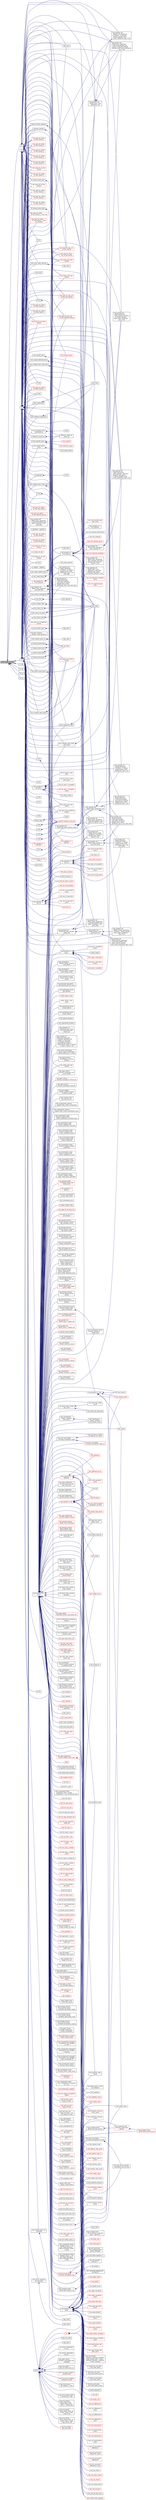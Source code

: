 digraph "HPX_PLAIN_ACTION"
{
  edge [fontname="Helvetica",fontsize="10",labelfontname="Helvetica",labelfontsize="10"];
  node [fontname="Helvetica",fontsize="10",shape=record];
  rankdir="LR";
  Node1637 [label="HPX_PLAIN_ACTION",height=0.2,width=0.4,color="black", fillcolor="grey75", style="filled", fontcolor="black"];
  Node1637 -> Node1638 [dir="back",color="midnightblue",fontsize="10",style="solid",fontname="Helvetica"];
  Node1638 [label="f1",height=0.2,width=0.4,color="black", fillcolor="white", style="filled",URL="$d8/d8b/broadcast_8cpp.html#a1751fbd41f2529b84514a9dbd767959a"];
  Node1638 -> Node1639 [dir="back",color="midnightblue",fontsize="10",style="solid",fontname="Helvetica"];
  Node1639 [label="stepper::~stepper",height=0.2,width=0.4,color="black", fillcolor="white", style="filled",URL="$d0/da6/structstepper.html#add73bef54a4602b7a9c84c4fedcde6d0"];
  Node1638 -> Node1640 [dir="back",color="midnightblue",fontsize="10",style="solid",fontname="Helvetica"];
  Node1640 [label="hpx_main",height=0.2,width=0.4,color="black", fillcolor="white", style="filled",URL="$dc/dc0/after__588_8cpp.html#a4ca51ec94fa82421fc621b58eef7b01c"];
  Node1638 -> Node1641 [dir="back",color="midnightblue",fontsize="10",style="solid",fontname="Helvetica"];
  Node1641 [label="hpx::parallel::v1::\lnone_of",height=0.2,width=0.4,color="black", fillcolor="white", style="filled",URL="$db/db9/namespacehpx_1_1parallel_1_1v1.html#ae44352b56d9d9936c0ff9a90a50d3049"];
  Node1641 -> Node1642 [dir="back",color="midnightblue",fontsize="10",style="solid",fontname="Helvetica"];
  Node1642 [label="test_none_of",height=0.2,width=0.4,color="red", fillcolor="white", style="filled",URL="$de/d32/none__of_8cpp.html#a4188d9b781e7ae7dd7a9049eb2ef3c38"];
  Node1641 -> Node1644 [dir="back",color="midnightblue",fontsize="10",style="solid",fontname="Helvetica"];
  Node1644 [label="test_none_of_async",height=0.2,width=0.4,color="red", fillcolor="white", style="filled",URL="$de/d32/none__of_8cpp.html#a86a0a8c8f53ac6c09d22d4216bbeb59b"];
  Node1641 -> Node1645 [dir="back",color="midnightblue",fontsize="10",style="solid",fontname="Helvetica"];
  Node1645 [label="test_none_of_exception",height=0.2,width=0.4,color="red", fillcolor="white", style="filled",URL="$de/d32/none__of_8cpp.html#a6fc2ea520cb018511cd2c90504cadf0c"];
  Node1641 -> Node1647 [dir="back",color="midnightblue",fontsize="10",style="solid",fontname="Helvetica"];
  Node1647 [label="test_none_of_exception\l_async",height=0.2,width=0.4,color="red", fillcolor="white", style="filled",URL="$de/d32/none__of_8cpp.html#ac4f0567bb6e5f2e6ce455ab913ec9dfc"];
  Node1641 -> Node1648 [dir="back",color="midnightblue",fontsize="10",style="solid",fontname="Helvetica"];
  Node1648 [label="test_none_of_bad_alloc",height=0.2,width=0.4,color="red", fillcolor="white", style="filled",URL="$de/d32/none__of_8cpp.html#af214362a538f7307354bcfb31b7f6f6c"];
  Node1641 -> Node1650 [dir="back",color="midnightblue",fontsize="10",style="solid",fontname="Helvetica"];
  Node1650 [label="test_none_of_bad_alloc\l_async",height=0.2,width=0.4,color="red", fillcolor="white", style="filled",URL="$de/d32/none__of_8cpp.html#a98a0e0974e9e9829b45c786450df942c"];
  Node1638 -> Node1651 [dir="back",color="midnightblue",fontsize="10",style="solid",fontname="Helvetica"];
  Node1651 [label="hpx::parallel::v1::\lany_of",height=0.2,width=0.4,color="black", fillcolor="white", style="filled",URL="$db/db9/namespacehpx_1_1parallel_1_1v1.html#aa0008b3858cfed5bbaca31df3f5c748c"];
  Node1651 -> Node1641 [dir="back",color="midnightblue",fontsize="10",style="solid",fontname="Helvetica"];
  Node1651 -> Node1652 [dir="back",color="midnightblue",fontsize="10",style="solid",fontname="Helvetica"];
  Node1652 [label="test_any_of",height=0.2,width=0.4,color="red", fillcolor="white", style="filled",URL="$d8/d5d/any__of_8cpp.html#a3be6d1cf182d27096e687217832b6ffb"];
  Node1651 -> Node1654 [dir="back",color="midnightblue",fontsize="10",style="solid",fontname="Helvetica"];
  Node1654 [label="test_any_of_async",height=0.2,width=0.4,color="red", fillcolor="white", style="filled",URL="$d8/d5d/any__of_8cpp.html#af1056def42768dd08ff4f98ce58d5586"];
  Node1651 -> Node1655 [dir="back",color="midnightblue",fontsize="10",style="solid",fontname="Helvetica"];
  Node1655 [label="test_any_of_exception",height=0.2,width=0.4,color="red", fillcolor="white", style="filled",URL="$d8/d5d/any__of_8cpp.html#a348c2914b5d59fa0b61c79e37df17034"];
  Node1651 -> Node1657 [dir="back",color="midnightblue",fontsize="10",style="solid",fontname="Helvetica"];
  Node1657 [label="test_any_of_exception\l_async",height=0.2,width=0.4,color="red", fillcolor="white", style="filled",URL="$d8/d5d/any__of_8cpp.html#ad81e0ee038af5e3b7dd176ced1237e38"];
  Node1651 -> Node1658 [dir="back",color="midnightblue",fontsize="10",style="solid",fontname="Helvetica"];
  Node1658 [label="test_any_of_bad_alloc",height=0.2,width=0.4,color="red", fillcolor="white", style="filled",URL="$d8/d5d/any__of_8cpp.html#a24ee4ddcdaee70f8bbb0a44bab89ff9a"];
  Node1651 -> Node1660 [dir="back",color="midnightblue",fontsize="10",style="solid",fontname="Helvetica"];
  Node1660 [label="test_any_of_bad_alloc\l_async",height=0.2,width=0.4,color="red", fillcolor="white", style="filled",URL="$d8/d5d/any__of_8cpp.html#a39de4a734510b3f4ae74c26a6c0834b0"];
  Node1638 -> Node1661 [dir="back",color="midnightblue",fontsize="10",style="solid",fontname="Helvetica"];
  Node1661 [label="test_remote_async",height=0.2,width=0.4,color="black", fillcolor="white", style="filled",URL="$db/de6/async__action__1813_8cpp.html#af26e331d55cd69b2a6ef7070fe033535"];
  Node1661 -> Node1662 [dir="back",color="midnightblue",fontsize="10",style="solid",fontname="Helvetica"];
  Node1662 [label="hpx_main",height=0.2,width=0.4,color="black", fillcolor="white", style="filled",URL="$db/de6/async__action__1813_8cpp.html#aefd26dd818037509b2241068d57e3e1d"];
  Node1638 -> Node1663 [dir="back",color="midnightblue",fontsize="10",style="solid",fontname="Helvetica"];
  Node1663 [label="test_remote_async_cb\l_colocated",height=0.2,width=0.4,color="black", fillcolor="white", style="filled",URL="$d7/d7f/async__cb__colocated_8cpp.html#ab28e8d24280460d8e7f01922091a4847"];
  Node1663 -> Node1664 [dir="back",color="midnightblue",fontsize="10",style="solid",fontname="Helvetica"];
  Node1664 [label="hpx_main",height=0.2,width=0.4,color="black", fillcolor="white", style="filled",URL="$d7/d7f/async__cb__colocated_8cpp.html#aefd26dd818037509b2241068d57e3e1d"];
  Node1638 -> Node1665 [dir="back",color="midnightblue",fontsize="10",style="solid",fontname="Helvetica"];
  Node1665 [label="test_remote_async_cb",height=0.2,width=0.4,color="black", fillcolor="white", style="filled",URL="$da/d88/async__cb__remote_8cpp.html#a696e56ba0ade0311e4a0e06254e743d9"];
  Node1665 -> Node1666 [dir="back",color="midnightblue",fontsize="10",style="solid",fontname="Helvetica"];
  Node1666 [label="hpx_main",height=0.2,width=0.4,color="black", fillcolor="white", style="filled",URL="$da/d88/async__cb__remote_8cpp.html#aefd26dd818037509b2241068d57e3e1d"];
  Node1638 -> Node1667 [dir="back",color="midnightblue",fontsize="10",style="solid",fontname="Helvetica"];
  Node1667 [label="test_async_continue\l_cb_colocated",height=0.2,width=0.4,color="black", fillcolor="white", style="filled",URL="$dd/dce/async__continue__cb__colocated_8cpp.html#aa99d076a2b112058bce08cd88134c158"];
  Node1667 -> Node1668 [dir="back",color="midnightblue",fontsize="10",style="solid",fontname="Helvetica"];
  Node1668 [label="hpx_main",height=0.2,width=0.4,color="black", fillcolor="white", style="filled",URL="$dd/dce/async__continue__cb__colocated_8cpp.html#aefd26dd818037509b2241068d57e3e1d"];
  Node1638 -> Node1669 [dir="back",color="midnightblue",fontsize="10",style="solid",fontname="Helvetica"];
  Node1669 [label="test_async_with_executor",height=0.2,width=0.4,color="black", fillcolor="white", style="filled",URL="$d4/dce/async__local__executor_8cpp.html#a3be1a86d23b45cd956b5d793a25bc1f3"];
  Node1669 -> Node1670 [dir="back",color="midnightblue",fontsize="10",style="solid",fontname="Helvetica"];
  Node1670 [label="hpx_main",height=0.2,width=0.4,color="black", fillcolor="white", style="filled",URL="$d4/dce/async__local__executor_8cpp.html#aefd26dd818037509b2241068d57e3e1d"];
  Node1638 -> Node1671 [dir="back",color="midnightblue",fontsize="10",style="solid",fontname="Helvetica"];
  Node1671 [label="main",height=0.2,width=0.4,color="black", fillcolor="white", style="filled",URL="$d4/d13/async__unwrap__1037_8cpp.html#ae66f6b31b5ad750f1fe042a706a4e3d4"];
  Node1638 -> Node1672 [dir="back",color="midnightblue",fontsize="10",style="solid",fontname="Helvetica"];
  Node1672 [label="function_bind_test1",height=0.2,width=0.4,color="black", fillcolor="white", style="filled",URL="$d7/d85/bind__action_8cpp.html#ae6639183a43f033e86cc0cd59de201fe"];
  Node1672 -> Node1673 [dir="back",color="midnightblue",fontsize="10",style="solid",fontname="Helvetica"];
  Node1673 [label="run_tests",height=0.2,width=0.4,color="red", fillcolor="white", style="filled",URL="$d7/d85/bind__action_8cpp.html#a66ce417481659548c78f69005137fa56"];
  Node1638 -> Node1676 [dir="back",color="midnightblue",fontsize="10",style="solid",fontname="Helvetica"];
  Node1676 [label="function_bind_test2",height=0.2,width=0.4,color="black", fillcolor="white", style="filled",URL="$d7/d85/bind__action_8cpp.html#a73d61c976bbadfb683092d4938800382"];
  Node1676 -> Node1673 [dir="back",color="midnightblue",fontsize="10",style="solid",fontname="Helvetica"];
  Node1638 -> Node1677 [dir="back",color="midnightblue",fontsize="10",style="solid",fontname="Helvetica"];
  Node1677 [label="function_bind_test3",height=0.2,width=0.4,color="black", fillcolor="white", style="filled",URL="$d7/d85/bind__action_8cpp.html#ae74b5f5fa480266ffab176338c97c824"];
  Node1677 -> Node1673 [dir="back",color="midnightblue",fontsize="10",style="solid",fontname="Helvetica"];
  Node1638 -> Node1678 [dir="back",color="midnightblue",fontsize="10",style="solid",fontname="Helvetica"];
  Node1678 [label="function_bind_test4",height=0.2,width=0.4,color="black", fillcolor="white", style="filled",URL="$d7/d85/bind__action_8cpp.html#ac73a85dab1306367e15d580ddbd172c3"];
  Node1678 -> Node1673 [dir="back",color="midnightblue",fontsize="10",style="solid",fontname="Helvetica"];
  Node1638 -> Node1679 [dir="back",color="midnightblue",fontsize="10",style="solid",fontname="Helvetica"];
  Node1679 [label="function_bind_test5",height=0.2,width=0.4,color="black", fillcolor="white", style="filled",URL="$d7/d85/bind__action_8cpp.html#a72403e93fa8c54844fd1dbcbeb9ceadb"];
  Node1679 -> Node1673 [dir="back",color="midnightblue",fontsize="10",style="solid",fontname="Helvetica"];
  Node1638 -> Node1680 [dir="back",color="midnightblue",fontsize="10",style="solid",fontname="Helvetica"];
  Node1680 [label="function_bind_test6",height=0.2,width=0.4,color="black", fillcolor="white", style="filled",URL="$d7/d85/bind__action_8cpp.html#ad24c4350176ea8ce81bffd3ccb3dc8f2"];
  Node1680 -> Node1673 [dir="back",color="midnightblue",fontsize="10",style="solid",fontname="Helvetica"];
  Node1638 -> Node1681 [dir="back",color="midnightblue",fontsize="10",style="solid",fontname="Helvetica"];
  Node1681 [label="X::f0",height=0.2,width=0.4,color="black", fillcolor="white", style="filled",URL="$d9/d80/struct_x.html#a3d9af10d1eaa4ae6e3beef80626ed566"];
  Node1638 -> Node1682 [dir="back",color="midnightblue",fontsize="10",style="solid",fontname="Helvetica"];
  Node1682 [label="X::f2",height=0.2,width=0.4,color="black", fillcolor="white", style="filled",URL="$d9/d80/struct_x.html#abead17ebf63427076f32b0d669052a81"];
  Node1638 -> Node1683 [dir="back",color="midnightblue",fontsize="10",style="solid",fontname="Helvetica"];
  Node1683 [label="X::f3",height=0.2,width=0.4,color="black", fillcolor="white", style="filled",URL="$d9/d80/struct_x.html#a96b39955c6e699ea096325dd02930119"];
  Node1638 -> Node1684 [dir="back",color="midnightblue",fontsize="10",style="solid",fontname="Helvetica"];
  Node1684 [label="X::f4",height=0.2,width=0.4,color="black", fillcolor="white", style="filled",URL="$d9/d80/struct_x.html#a617a1f581fd69596cb59fad83d02d7da"];
  Node1638 -> Node1685 [dir="back",color="midnightblue",fontsize="10",style="solid",fontname="Helvetica"];
  Node1685 [label="X::f5",height=0.2,width=0.4,color="black", fillcolor="white", style="filled",URL="$d9/d80/struct_x.html#a4407376897e8748ef73bff13187a7640"];
  Node1638 -> Node1686 [dir="back",color="midnightblue",fontsize="10",style="solid",fontname="Helvetica"];
  Node1686 [label="X::f6",height=0.2,width=0.4,color="black", fillcolor="white", style="filled",URL="$d9/d80/struct_x.html#a0ba6dad92a64fe568ed7184e59356167"];
  Node1638 -> Node1687 [dir="back",color="midnightblue",fontsize="10",style="solid",fontname="Helvetica"];
  Node1687 [label="X::f7",height=0.2,width=0.4,color="black", fillcolor="white", style="filled",URL="$d9/d80/struct_x.html#a6c2d587d7a1d77cea56a91ab664130b8"];
  Node1638 -> Node1688 [dir="back",color="midnightblue",fontsize="10",style="solid",fontname="Helvetica"];
  Node1688 [label="X::f8",height=0.2,width=0.4,color="black", fillcolor="white", style="filled",URL="$d9/d80/struct_x.html#af8508c9acafc85697f3ac8c96a7a2b8c"];
  Node1638 -> Node1689 [dir="back",color="midnightblue",fontsize="10",style="solid",fontname="Helvetica"];
  Node1689 [label="V::f0",height=0.2,width=0.4,color="black", fillcolor="white", style="filled",URL="$d1/d19/struct_v.html#a7f5f018047748e35522406c1ff8bda5d"];
  Node1689 -> Node1690 [dir="back",color="midnightblue",fontsize="10",style="solid",fontname="Helvetica"];
  Node1690 [label="member_function_void_test",height=0.2,width=0.4,color="red", fillcolor="white", style="filled",URL="$d0/dac/bind__test_8cpp.html#a0cd26a0269df9255c264fc823bfe4cd2"];
  Node1638 -> Node1692 [dir="back",color="midnightblue",fontsize="10",style="solid",fontname="Helvetica"];
  Node1692 [label="V::f2",height=0.2,width=0.4,color="black", fillcolor="white", style="filled",URL="$d1/d19/struct_v.html#a9fc906cba52e02e38ae3f6c64829d5ba"];
  Node1692 -> Node1690 [dir="back",color="midnightblue",fontsize="10",style="solid",fontname="Helvetica"];
  Node1638 -> Node1693 [dir="back",color="midnightblue",fontsize="10",style="solid",fontname="Helvetica"];
  Node1693 [label="V::f3",height=0.2,width=0.4,color="black", fillcolor="white", style="filled",URL="$d1/d19/struct_v.html#a02773f8887370a6b6c06aaa43c9ef7ba"];
  Node1693 -> Node1690 [dir="back",color="midnightblue",fontsize="10",style="solid",fontname="Helvetica"];
  Node1638 -> Node1694 [dir="back",color="midnightblue",fontsize="10",style="solid",fontname="Helvetica"];
  Node1694 [label="V::f4",height=0.2,width=0.4,color="black", fillcolor="white", style="filled",URL="$d1/d19/struct_v.html#aea51b7ff5554ae7ac78437adb2d6b128"];
  Node1694 -> Node1690 [dir="back",color="midnightblue",fontsize="10",style="solid",fontname="Helvetica"];
  Node1638 -> Node1695 [dir="back",color="midnightblue",fontsize="10",style="solid",fontname="Helvetica"];
  Node1695 [label="V::f5",height=0.2,width=0.4,color="black", fillcolor="white", style="filled",URL="$d1/d19/struct_v.html#ac8b9d79c01edf38bec04859019c58cc3"];
  Node1695 -> Node1690 [dir="back",color="midnightblue",fontsize="10",style="solid",fontname="Helvetica"];
  Node1638 -> Node1696 [dir="back",color="midnightblue",fontsize="10",style="solid",fontname="Helvetica"];
  Node1696 [label="V::f6",height=0.2,width=0.4,color="black", fillcolor="white", style="filled",URL="$d1/d19/struct_v.html#a7ac1db2908e6994ee28ceeda483e6687"];
  Node1696 -> Node1690 [dir="back",color="midnightblue",fontsize="10",style="solid",fontname="Helvetica"];
  Node1638 -> Node1697 [dir="back",color="midnightblue",fontsize="10",style="solid",fontname="Helvetica"];
  Node1697 [label="V::f7",height=0.2,width=0.4,color="black", fillcolor="white", style="filled",URL="$d1/d19/struct_v.html#ae80753b9b052b25bbce50fa378f85256"];
  Node1697 -> Node1690 [dir="back",color="midnightblue",fontsize="10",style="solid",fontname="Helvetica"];
  Node1638 -> Node1698 [dir="back",color="midnightblue",fontsize="10",style="solid",fontname="Helvetica"];
  Node1698 [label="V::f8",height=0.2,width=0.4,color="black", fillcolor="white", style="filled",URL="$d1/d19/struct_v.html#aa62d4752ca21a38446499fd274ab2807"];
  Node1698 -> Node1690 [dir="back",color="midnightblue",fontsize="10",style="solid",fontname="Helvetica"];
  Node1638 -> Node1699 [dir="back",color="midnightblue",fontsize="10",style="solid",fontname="Helvetica"];
  Node1699 [label="hpx::parallel::util\l::detail::get_bulk_iteration_shape",height=0.2,width=0.4,color="black", fillcolor="white", style="filled",URL="$db/d3e/namespacehpx_1_1parallel_1_1util_1_1detail.html#a86f73d13121a4afd334a34da6074ea24"];
  Node1699 -> Node1700 [dir="back",color="midnightblue",fontsize="10",style="solid",fontname="Helvetica"];
  Node1700 [label="hpx::parallel::util\l::detail::static_partitioner::call",height=0.2,width=0.4,color="black", fillcolor="white", style="filled",URL="$d0/d26/structhpx_1_1parallel_1_1util_1_1detail_1_1static__partitioner.html#a55606c265351f432a032ffd3f526c9f0"];
  Node1700 -> Node1701 [dir="back",color="midnightblue",fontsize="10",style="solid",fontname="Helvetica"];
  Node1701 [label="hpx::parallel::util\l::detail::partitioner\l\< ExPolicy_, R, Result,\l parallel::traits::static\l_partitioner_tag \>::call",height=0.2,width=0.4,color="black", fillcolor="white", style="filled",URL="$d9/da6/structhpx_1_1parallel_1_1util_1_1detail_1_1partitioner_3_01_ex_policy___00_01_r_00_01_result_00_f9188a728fbca94eb87dd779d6a026dd.html#a175d427f7214fb0049495e41dc2a54e1"];
  Node1700 -> Node1702 [dir="back",color="midnightblue",fontsize="10",style="solid",fontname="Helvetica"];
  Node1702 [label="hpx::parallel::util\l::detail::partitioner\l\< execution::parallel\l_task_policy, R, Result,\l parallel::traits::static\l_partitioner_tag \>::call",height=0.2,width=0.4,color="black", fillcolor="white", style="filled",URL="$d2/d63/structhpx_1_1parallel_1_1util_1_1detail_1_1partitioner_3_01execution_1_1parallel__task__policy_0969c76df517dcec21fca7bbe6c5e8dec.html#a9fc3a0dd370ba00d8094b228c71ea206"];
  Node1700 -> Node1703 [dir="back",color="midnightblue",fontsize="10",style="solid",fontname="Helvetica"];
  Node1703 [label="hpx::parallel::util\l::detail::partitioner\l\< execution::parallel\l_task_policy, R, Result,\l parallel::traits::static\l_partitioner_tag \>::call_with_index",height=0.2,width=0.4,color="black", fillcolor="white", style="filled",URL="$d2/d63/structhpx_1_1parallel_1_1util_1_1detail_1_1partitioner_3_01execution_1_1parallel__task__policy_0969c76df517dcec21fca7bbe6c5e8dec.html#ae29ad3ded2e96492f8b0d3f89630c55b"];
  Node1699 -> Node1704 [dir="back",color="midnightblue",fontsize="10",style="solid",fontname="Helvetica"];
  Node1704 [label="hpx::parallel::util\l::detail::static_partitioner\l\< execution::parallel_task\l_policy, R, Result \>::call",height=0.2,width=0.4,color="black", fillcolor="white", style="filled",URL="$df/dd6/structhpx_1_1parallel_1_1util_1_1detail_1_1static__partitioner_3_01execution_1_1parallel__task__e307c4332e9603f100a00570fb182e4c.html#a6d9e6f39a7ed61b51f4172be35f686f9"];
  Node1699 -> Node1705 [dir="back",color="midnightblue",fontsize="10",style="solid",fontname="Helvetica"];
  Node1705 [label="hpx::parallel::util\l::detail::static_partitioner\l_with_cleanup::call",height=0.2,width=0.4,color="black", fillcolor="white", style="filled",URL="$df/d7d/structhpx_1_1parallel_1_1util_1_1detail_1_1static__partitioner__with__cleanup.html#aeecd73fce300c09d9d3de28de56cd765"];
  Node1705 -> Node1706 [dir="back",color="midnightblue",fontsize="10",style="solid",fontname="Helvetica"];
  Node1706 [label="hpx::parallel::util\l::detail::partitioner\l_with_cleanup\< ExPolicy\l_, R, Result, parallel::\ltraits::static_partitioner\l_tag \>::call",height=0.2,width=0.4,color="black", fillcolor="white", style="filled",URL="$d0/d90/structhpx_1_1parallel_1_1util_1_1detail_1_1partitioner__with__cleanup_3_01_ex_policy___00_01_r_0c3e17ad3ae71a37de155a669555baeda.html#aeb9438bf721d28529588bf5af4bcddba"];
  Node1705 -> Node1707 [dir="back",color="midnightblue",fontsize="10",style="solid",fontname="Helvetica"];
  Node1707 [label="hpx::parallel::util\l::detail::partitioner\l_with_cleanup\< execution\l::parallel_task_policy,\l R, Result, parallel::traits\l::static_partitioner_tag \>::call",height=0.2,width=0.4,color="black", fillcolor="white", style="filled",URL="$d5/da7/structhpx_1_1parallel_1_1util_1_1detail_1_1partitioner__with__cleanup_3_01execution_1_1parallel_8673dcd98c12f633ab8c18b0022ea41a.html#a7b972bb926154f03e888a1b6fd127bcd"];
  Node1699 -> Node1708 [dir="back",color="midnightblue",fontsize="10",style="solid",fontname="Helvetica"];
  Node1708 [label="hpx::parallel::util\l::detail::static_partitioner\l_with_cleanup\< execution\l::parallel_task_policy, R,\l Result \>::call",height=0.2,width=0.4,color="black", fillcolor="white", style="filled",URL="$df/dd6/structhpx_1_1parallel_1_1util_1_1detail_1_1static__partitioner__with__cleanup_3_01execution_1_1pee81c4d5fba158bd787d5798cd50c2c1.html#a8ad4ccadbe61740176e6186256233fd2"];
  Node1699 -> Node1709 [dir="back",color="midnightblue",fontsize="10",style="solid",fontname="Helvetica"];
  Node1709 [label="hpx::parallel::util\l::detail::static_scan\l_partitioner::call",height=0.2,width=0.4,color="black", fillcolor="white", style="filled",URL="$d6/dba/structhpx_1_1parallel_1_1util_1_1detail_1_1static__scan__partitioner.html#a25ea6c014eef58f375a3ecbb2185ba0c"];
  Node1709 -> Node1710 [dir="back",color="midnightblue",fontsize="10",style="solid",fontname="Helvetica"];
  Node1710 [label="hpx::parallel::util\l::detail::scan_partitioner\l\< ExPolicy_, R, Result1,\l Result2, parallel::traits\l::static_partitioner_tag \>::call",height=0.2,width=0.4,color="black", fillcolor="white", style="filled",URL="$d3/dc5/structhpx_1_1parallel_1_1util_1_1detail_1_1scan__partitioner_3_01_ex_policy___00_01_r_00_01_resu8681f2069743f920fc415be5cbab4cfc.html#a81f03c80515157478188ed27de54ec14"];
  Node1709 -> Node1711 [dir="back",color="midnightblue",fontsize="10",style="solid",fontname="Helvetica"];
  Node1711 [label="hpx::parallel::util\l::detail::scan_partitioner\l\< execution::parallel_task\l_policy, R, Result1, Result2,\l parallel::traits::static_partitioner\l_tag \>::call",height=0.2,width=0.4,color="black", fillcolor="white", style="filled",URL="$dc/d0d/structhpx_1_1parallel_1_1util_1_1detail_1_1scan__partitioner_3_01execution_1_1parallel__task__po27cdc75dfa3303c868d1c8542c2a4e05.html#a668fa903a77643f2e22c7bdb3e02daee"];
  Node1699 -> Node1712 [dir="back",color="midnightblue",fontsize="10",style="solid",fontname="Helvetica"];
  Node1712 [label="hpx::parallel::util\l::detail::static_scan\l_partitioner\< execution\l::parallel_task_policy,\l R, Result1, Result2 \>::call",height=0.2,width=0.4,color="black", fillcolor="white", style="filled",URL="$de/d2e/structhpx_1_1parallel_1_1util_1_1detail_1_1static__scan__partitioner_3_01execution_1_1parallel__8e160c3c419a57c7f05e2f191722824c.html#a64299a0bd2c41bac5cd118e8ff392410"];
  Node1638 -> Node1713 [dir="back",color="midnightblue",fontsize="10",style="solid",fontname="Helvetica"];
  Node1713 [label="hpx::parallel::util\l::detail::get_bulk_iteration\l_shape_idx",height=0.2,width=0.4,color="black", fillcolor="white", style="filled",URL="$db/d3e/namespacehpx_1_1parallel_1_1util_1_1detail.html#a370c3e6a87ef9d31db12d80ae3733443"];
  Node1713 -> Node1714 [dir="back",color="midnightblue",fontsize="10",style="solid",fontname="Helvetica"];
  Node1714 [label="hpx::parallel::util\l::detail::foreach_static\l_partitioner::call",height=0.2,width=0.4,color="black", fillcolor="white", style="filled",URL="$d6/d6a/structhpx_1_1parallel_1_1util_1_1detail_1_1foreach__static__partitioner.html#adacc835452ced27726fb88e340a65546"];
  Node1714 -> Node1715 [dir="back",color="midnightblue",fontsize="10",style="solid",fontname="Helvetica"];
  Node1715 [label="hpx::parallel::util\l::detail::foreach_partitioner\l\< ExPolicy_, Result, parallel\l::traits::static_partitioner\l_tag \>::call",height=0.2,width=0.4,color="black", fillcolor="white", style="filled",URL="$db/d4c/structhpx_1_1parallel_1_1util_1_1detail_1_1foreach__partitioner_3_01_ex_policy___00_01_result_00f0905d86233521b217e190864e1ef9bf.html#aec3e49e5b0760bc3e17e7151fbb130db"];
  Node1714 -> Node1716 [dir="back",color="midnightblue",fontsize="10",style="solid",fontname="Helvetica"];
  Node1716 [label="hpx::parallel::util\l::detail::foreach_partitioner\l\< execution::parallel_task\l_policy, Result, parallel::\ltraits::static_partitioner_tag \>::call",height=0.2,width=0.4,color="black", fillcolor="white", style="filled",URL="$dc/dea/structhpx_1_1parallel_1_1util_1_1detail_1_1foreach__partitioner_3_01execution_1_1parallel__task_15c413fade2c2ea381c529c90fb01b95.html#a8231aec9aa2b550686dfb09068355222"];
  Node1713 -> Node1717 [dir="back",color="midnightblue",fontsize="10",style="solid",fontname="Helvetica"];
  Node1717 [label="hpx::parallel::util\l::detail::foreach_static\l_partitioner\< execution\l::parallel_task_policy,\l Result \>::call",height=0.2,width=0.4,color="black", fillcolor="white", style="filled",URL="$dc/d70/structhpx_1_1parallel_1_1util_1_1detail_1_1foreach__static__partitioner_3_01execution_1_1paralle8626d5c4384767c8555b9966fc809b75.html#a4879597fc0c82d45142cb561100c86f4"];
  Node1713 -> Node1718 [dir="back",color="midnightblue",fontsize="10",style="solid",fontname="Helvetica"];
  Node1718 [label="hpx::parallel::util\l::detail::static_partitioner\l::call_with_index",height=0.2,width=0.4,color="black", fillcolor="white", style="filled",URL="$d0/d26/structhpx_1_1parallel_1_1util_1_1detail_1_1static__partitioner.html#a042b7839c8ab773e61517e0d1581a02d"];
  Node1718 -> Node1719 [dir="back",color="midnightblue",fontsize="10",style="solid",fontname="Helvetica"];
  Node1719 [label="hpx::parallel::util\l::detail::partitioner\l\< ExPolicy_, R, Result,\l parallel::traits::static\l_partitioner_tag \>::call\l_with_index",height=0.2,width=0.4,color="black", fillcolor="white", style="filled",URL="$d9/da6/structhpx_1_1parallel_1_1util_1_1detail_1_1partitioner_3_01_ex_policy___00_01_r_00_01_result_00_f9188a728fbca94eb87dd779d6a026dd.html#ace9998b92da4f0f522b791aaefbe6db4"];
  Node1718 -> Node1703 [dir="back",color="midnightblue",fontsize="10",style="solid",fontname="Helvetica"];
  Node1713 -> Node1720 [dir="back",color="midnightblue",fontsize="10",style="solid",fontname="Helvetica"];
  Node1720 [label="hpx::parallel::util\l::detail::static_partitioner\l\< execution::parallel_task\l_policy, R, Result \>::call\l_with_index",height=0.2,width=0.4,color="black", fillcolor="white", style="filled",URL="$df/dd6/structhpx_1_1parallel_1_1util_1_1detail_1_1static__partitioner_3_01execution_1_1parallel__task__e307c4332e9603f100a00570fb182e4c.html#ac1f9791eef7a7d0965e568a55d384ad9"];
  Node1638 -> Node1721 [dir="back",color="midnightblue",fontsize="10",style="solid",fontname="Helvetica"];
  Node1721 [label="hpx::parallel::v1::\lcopy_n",height=0.2,width=0.4,color="black", fillcolor="white", style="filled",URL="$db/db9/namespacehpx_1_1parallel_1_1v1.html#a62b381b00123e950f7cd81ae9b16c4a6"];
  Node1721 -> Node1722 [dir="back",color="midnightblue",fontsize="10",style="solid",fontname="Helvetica"];
  Node1722 [label="hpx::parallel::v1::copy",height=0.2,width=0.4,color="red", fillcolor="white", style="filled",URL="$db/db9/namespacehpx_1_1parallel_1_1v1.html#a502f993845638113034b4a1629b7a3c7"];
  Node1722 -> Node1797 [dir="back",color="midnightblue",fontsize="10",style="solid",fontname="Helvetica"];
  Node1797 [label="test_reverse",height=0.2,width=0.4,color="red", fillcolor="white", style="filled",URL="$d8/dc4/reverse_8cpp.html#a698a7dfc93bebfd1903e9279d728b478"];
  Node1722 -> Node1799 [dir="back",color="midnightblue",fontsize="10",style="solid",fontname="Helvetica"];
  Node1799 [label="test_reverse_async",height=0.2,width=0.4,color="red", fillcolor="white", style="filled",URL="$d8/dc4/reverse_8cpp.html#a98d04b1d1b66041667a0b108cb75bd94"];
  Node1722 -> Node1810 [dir="back",color="midnightblue",fontsize="10",style="solid",fontname="Helvetica"];
  Node1810 [label="test_rotate",height=0.2,width=0.4,color="red", fillcolor="white", style="filled",URL="$d7/d5d/rotate_8cpp.html#ab8a8520d8bdef3f9022bc5377426d949"];
  Node1722 -> Node1812 [dir="back",color="midnightblue",fontsize="10",style="solid",fontname="Helvetica"];
  Node1812 [label="test_rotate_async",height=0.2,width=0.4,color="red", fillcolor="white", style="filled",URL="$d7/d5d/rotate_8cpp.html#ae3e37eb13d1c555e7ec861e99599cecb"];
  Node1721 -> Node1838 [dir="back",color="midnightblue",fontsize="10",style="solid",fontname="Helvetica"];
  Node1838 [label="test_copy_n_exception",height=0.2,width=0.4,color="red", fillcolor="white", style="filled",URL="$d3/d44/copyn_8cpp.html#abe4e05d78a05b84674e56fe6c39fca90"];
  Node1721 -> Node1840 [dir="back",color="midnightblue",fontsize="10",style="solid",fontname="Helvetica"];
  Node1840 [label="test_copy_n_exception\l_async",height=0.2,width=0.4,color="red", fillcolor="white", style="filled",URL="$d3/d44/copyn_8cpp.html#a42328f0b598518eafcc7b94d6a28425d"];
  Node1721 -> Node1841 [dir="back",color="midnightblue",fontsize="10",style="solid",fontname="Helvetica"];
  Node1841 [label="test_copy_n_bad_alloc",height=0.2,width=0.4,color="red", fillcolor="white", style="filled",URL="$d3/d44/copyn_8cpp.html#a74eb1f7d59b681e15d11f90c85f48147"];
  Node1721 -> Node1843 [dir="back",color="midnightblue",fontsize="10",style="solid",fontname="Helvetica"];
  Node1843 [label="test_copy_n_bad_alloc\l_async",height=0.2,width=0.4,color="red", fillcolor="white", style="filled",URL="$d3/d44/copyn_8cpp.html#af27e7c5f4571120910ce3c0567280b50"];
  Node1721 -> Node1844 [dir="back",color="midnightblue",fontsize="10",style="solid",fontname="Helvetica"];
  Node1844 [label="verify_values",height=0.2,width=0.4,color="black", fillcolor="white", style="filled",URL="$d7/dfb/partitioned__vector__scan_8hpp.html#a1b81c4c13d30b08cac00db9b75578cf1"];
  Node1638 -> Node1845 [dir="back",color="midnightblue",fontsize="10",style="solid",fontname="Helvetica"];
  Node1845 [label="hpx::parallel::v1::\lcount",height=0.2,width=0.4,color="black", fillcolor="white", style="filled",URL="$db/db9/namespacehpx_1_1parallel_1_1v1.html#a19d058114a2bd44801aab4176b188e23"];
  Node1845 -> Node1846 [dir="back",color="midnightblue",fontsize="10",style="solid",fontname="Helvetica"];
  Node1846 [label="hpx::agas::addressing\l_service::gva_cache_key\l::gva_cache_key",height=0.2,width=0.4,color="black", fillcolor="white", style="filled",URL="$d0/d9c/structhpx_1_1agas_1_1addressing__service_1_1gva__cache__key.html#acecfbda8da5778456192cab1265b29ba"];
  Node1845 -> Node1847 [dir="back",color="midnightblue",fontsize="10",style="solid",fontname="Helvetica"];
  Node1847 [label="hpx::agas::addressing\l_service::resolve_full_local",height=0.2,width=0.4,color="black", fillcolor="white", style="filled",URL="$db/d58/structhpx_1_1agas_1_1addressing__service.html#a6195cfc66f93111dd1e0252b5bd4a712"];
  Node1845 -> Node1848 [dir="back",color="midnightblue",fontsize="10",style="solid",fontname="Helvetica"];
  Node1848 [label="hpx::agas::addressing\l_service::resolve_cached",height=0.2,width=0.4,color="black", fillcolor="white", style="filled",URL="$db/d58/structhpx_1_1agas_1_1addressing__service.html#a5d63a4e7a5e442e1d19692d6f71673e6"];
  Node1845 -> Node1849 [dir="back",color="midnightblue",fontsize="10",style="solid",fontname="Helvetica"];
  Node1849 [label="hpx::agas::addressing\l_service::update_cache_entry",height=0.2,width=0.4,color="red", fillcolor="white", style="filled",URL="$db/d58/structhpx_1_1agas_1_1addressing__service.html#ab49f7530592fc5c804c94720b8ffd61d"];
  Node1849 -> Node1809 [dir="back",color="midnightblue",fontsize="10",style="solid",fontname="Helvetica"];
  Node1809 [label="HPX_REGISTER_BROADCAST\l_ACTION_ID",height=0.2,width=0.4,color="black", fillcolor="white", style="filled",URL="$de/d5c/runtime__support__server_8cpp.html#a2c7fd60adfab122ae67b173ad73fc706"];
  Node1845 -> Node1923 [dir="back",color="midnightblue",fontsize="10",style="solid",fontname="Helvetica"];
  Node1923 [label="hpx::agas::addressing\l_service::register_factory",height=0.2,width=0.4,color="red", fillcolor="white", style="filled",URL="$db/d58/structhpx_1_1agas_1_1addressing__service.html#a844d33bc815e5d556363cb03dca4842e",tooltip="Register a factory for a specific component type. "];
  Node1845 -> Node1926 [dir="back",color="midnightblue",fontsize="10",style="solid",fontname="Helvetica"];
  Node1926 [label="hpx::threads::policies\l::detail::count_initialized",height=0.2,width=0.4,color="red", fillcolor="white", style="filled",URL="$d5/d1a/namespacehpx_1_1threads_1_1policies_1_1detail.html#a28a8562de43906755977c312023a89eb"];
  Node1845 -> Node1928 [dir="back",color="midnightblue",fontsize="10",style="solid",fontname="Helvetica"];
  Node1928 [label="hpx::threads::policies\l::detail::affinity_data\l::get_thread_occupancy",height=0.2,width=0.4,color="red", fillcolor="white", style="filled",URL="$d7/d9b/structhpx_1_1threads_1_1policies_1_1detail_1_1affinity__data.html#a07b92d102e9741c4d8382e4acd8cb105"];
  Node1845 -> Node1930 [dir="back",color="midnightblue",fontsize="10",style="solid",fontname="Helvetica"];
  Node1930 [label="gva_cache_key::gva\l_cache_key",height=0.2,width=0.4,color="black", fillcolor="white", style="filled",URL="$de/d0d/structgva__cache__key.html#a6812780b5b3b4a05557840e8c4a6cc7c"];
  Node1845 -> Node1931 [dir="back",color="midnightblue",fontsize="10",style="solid",fontname="Helvetica"];
  Node1931 [label="hpx::compute::traits\l::detail::bulk_construct::call",height=0.2,width=0.4,color="red", fillcolor="white", style="filled",URL="$d4/d56/structhpx_1_1compute_1_1traits_1_1detail_1_1bulk__construct.html#ac74edb5f18b085d23c7ad03af163598d"];
  Node1845 -> Node1935 [dir="back",color="midnightblue",fontsize="10",style="solid",fontname="Helvetica"];
  Node1935 [label="hpx::compute::traits\l::detail::bulk_destroy::call",height=0.2,width=0.4,color="black", fillcolor="white", style="filled",URL="$d4/dcf/structhpx_1_1compute_1_1traits_1_1detail_1_1bulk__destroy.html#a65c2cb2dcbe0d2d76fc9f48302cd56d8"];
  Node1935 -> Node1936 [dir="back",color="midnightblue",fontsize="10",style="solid",fontname="Helvetica"];
  Node1936 [label="hpx::compute::traits\l::detail::call_bulk_destroy",height=0.2,width=0.4,color="black", fillcolor="white", style="filled",URL="$d5/df2/namespacehpx_1_1compute_1_1traits_1_1detail.html#acc13444e66b79935de52111e1f28f164"];
  Node1936 -> Node1937 [dir="back",color="midnightblue",fontsize="10",style="solid",fontname="Helvetica"];
  Node1937 [label="hpx::compute::traits\l::allocator_traits::bulk\l_destroy",height=0.2,width=0.4,color="red", fillcolor="white", style="filled",URL="$dc/d38/structhpx_1_1compute_1_1traits_1_1allocator__traits.html#a79ea07e626d594a9890675db2b56063f"];
  Node1937 -> Node1931 [dir="back",color="midnightblue",fontsize="10",style="solid",fontname="Helvetica"];
  Node1845 -> Node1936 [dir="back",color="midnightblue",fontsize="10",style="solid",fontname="Helvetica"];
  Node1845 -> Node1937 [dir="back",color="midnightblue",fontsize="10",style="solid",fontname="Helvetica"];
  Node1845 -> Node1942 [dir="back",color="midnightblue",fontsize="10",style="solid",fontname="Helvetica"];
  Node1942 [label="hpx::lcos::local::base\l_and_gate\< no_mutex \>\l::get_future",height=0.2,width=0.4,color="black", fillcolor="white", style="filled",URL="$df/d91/structhpx_1_1lcos_1_1local_1_1base__and__gate.html#a9cbcd9fe46997ee4fa44fe0fdf3fa395",tooltip="get a future allowing to wait for the gate to fire "];
  Node1845 -> Node1943 [dir="back",color="midnightblue",fontsize="10",style="solid",fontname="Helvetica"];
  Node1943 [label="hpx::lcos::local::base\l_and_gate\< no_mutex \>\l::init_locked",height=0.2,width=0.4,color="black", fillcolor="white", style="filled",URL="$df/d91/structhpx_1_1lcos_1_1local_1_1base__and__gate.html#a85b84ec329f8939fbccbe784c0567e9e"];
  Node1845 -> Node1944 [dir="back",color="midnightblue",fontsize="10",style="solid",fontname="Helvetica"];
  Node1944 [label="boost::inspect::ascii\l_check::inspect",height=0.2,width=0.4,color="red", fillcolor="white", style="filled",URL="$df/d41/classboost_1_1inspect_1_1ascii__check.html#a42c51a97f6f401032bb06a96f48a96dd"];
  Node1845 -> Node1946 [dir="back",color="midnightblue",fontsize="10",style="solid",fontname="Helvetica"];
  Node1946 [label="hpx_main",height=0.2,width=0.4,color="black", fillcolor="white", style="filled",URL="$d3/d4c/async__local_8cpp.html#aefd26dd818037509b2241068d57e3e1d"];
  Node1845 -> Node1947 [dir="back",color="midnightblue",fontsize="10",style="solid",fontname="Helvetica"];
  Node1947 [label="test_remote_async",height=0.2,width=0.4,color="red", fillcolor="white", style="filled",URL="$dd/dd8/async__remote_8cpp.html#ac9fb603a20fe776399062d78f9ad4844"];
  Node1845 -> Node1949 [dir="back",color="midnightblue",fontsize="10",style="solid",fontname="Helvetica"];
  Node1949 [label="hpx::parallel::v3::\lauto_chunk_size::auto\l_chunk_size",height=0.2,width=0.4,color="black", fillcolor="white", style="filled",URL="$d5/dad/structhpx_1_1parallel_1_1v3_1_1auto__chunk__size.html#a63003d60652494486f49eb058ad40528"];
  Node1845 -> Node1950 [dir="back",color="midnightblue",fontsize="10",style="solid",fontname="Helvetica"];
  Node1950 [label="any_tests::copy_counter\l::copy_counter",height=0.2,width=0.4,color="black", fillcolor="white", style="filled",URL="$d9/d99/structany__tests_1_1copy__counter.html#ac24473e37314d8ecd531bb1733109ca5"];
  Node1845 -> Node1951 [dir="back",color="midnightblue",fontsize="10",style="solid",fontname="Helvetica"];
  Node1951 [label="any_tests::copy_counter\l::operator=",height=0.2,width=0.4,color="black", fillcolor="white", style="filled",URL="$d9/d99/structany__tests_1_1copy__counter.html#a2fc9f27cb3580a424c7909d60c66a5e9"];
  Node1845 -> Node1952 [dir="back",color="midnightblue",fontsize="10",style="solid",fontname="Helvetica"];
  Node1952 [label="any_tests::copy_counter\l::get_count",height=0.2,width=0.4,color="black", fillcolor="white", style="filled",URL="$d9/d99/structany__tests_1_1copy__counter.html#a8323d67d1a98a937f4e3cc2180963dbd"];
  Node1952 -> Node1953 [dir="back",color="midnightblue",fontsize="10",style="solid",fontname="Helvetica"];
  Node1953 [label="any_tests::test_swap\l_small",height=0.2,width=0.4,color="black", fillcolor="white", style="filled",URL="$de/db0/namespaceany__tests.html#a5a9f3ac333174dc1cc9a9f39d996b4d2"];
  Node1952 -> Node1954 [dir="back",color="midnightblue",fontsize="10",style="solid",fontname="Helvetica"];
  Node1954 [label="any_tests::test_swap_big",height=0.2,width=0.4,color="black", fillcolor="white", style="filled",URL="$de/db0/namespaceany__tests.html#a0567012862bab4ad7821c706fcaa2035"];
  Node1845 -> Node1953 [dir="back",color="midnightblue",fontsize="10",style="solid",fontname="Helvetica"];
  Node1845 -> Node1954 [dir="back",color="midnightblue",fontsize="10",style="solid",fontname="Helvetica"];
  Node1845 -> Node1891 [dir="back",color="midnightblue",fontsize="10",style="solid",fontname="Helvetica"];
  Node1891 [label="hpx::agas::detail::\lbootstrap_locality_namespace::ptr",height=0.2,width=0.4,color="red", fillcolor="white", style="filled",URL="$d2/d28/structhpx_1_1agas_1_1detail_1_1bootstrap__locality__namespace.html#a5d4dcef228d9a8e6040f2e404546a7b8"];
  Node1845 -> Node1699 [dir="back",color="midnightblue",fontsize="10",style="solid",fontname="Helvetica"];
  Node1845 -> Node1713 [dir="back",color="midnightblue",fontsize="10",style="solid",fontname="Helvetica"];
  Node1845 -> Node1955 [dir="back",color="midnightblue",fontsize="10",style="solid",fontname="Helvetica"];
  Node1955 [label="hpx::components::component\l::destroy",height=0.2,width=0.4,color="black", fillcolor="white", style="filled",URL="$d2/d0b/classhpx_1_1components_1_1component.html#a83324df9d2a3574db8949c9198cb7375",tooltip="The function destroy is used for destruction and de-allocation of instances of the derived components..."];
  Node1845 -> Node1956 [dir="back",color="midnightblue",fontsize="10",style="solid",fontname="Helvetica"];
  Node1956 [label="hpx::components::component\l_base\< row \>::get_current\l_address",height=0.2,width=0.4,color="black", fillcolor="white", style="filled",URL="$d2/de6/classhpx_1_1components_1_1component__base.html#a158c6874c847422beb28c9deee381907"];
  Node1845 -> Node1957 [dir="back",color="midnightblue",fontsize="10",style="solid",fontname="Helvetica"];
  Node1957 [label="hpx::components::component\l_factory::create",height=0.2,width=0.4,color="black", fillcolor="white", style="filled",URL="$d9/dc0/structhpx_1_1components_1_1component__factory.html#a858e92b3c7dde85fad2a22361550c5a7",tooltip="Create one or more new component instances. "];
  Node1845 -> Node1958 [dir="back",color="midnightblue",fontsize="10",style="solid",fontname="Helvetica"];
  Node1958 [label="test_wait_until_times_out",height=0.2,width=0.4,color="red", fillcolor="white", style="filled",URL="$d1/ded/tests_2unit_2lcos_2condition__variable_8cpp.html#aea5657395fd47b474e1f427561446d10"];
  Node1845 -> Node1960 [dir="back",color="midnightblue",fontsize="10",style="solid",fontname="Helvetica"];
  Node1960 [label="test_wait_until_with\l_predicate_times_out",height=0.2,width=0.4,color="red", fillcolor="white", style="filled",URL="$d1/ded/tests_2unit_2lcos_2condition__variable_8cpp.html#addabd721978fd49994293916b65085e8"];
  Node1845 -> Node1961 [dir="back",color="midnightblue",fontsize="10",style="solid",fontname="Helvetica"];
  Node1961 [label="test_relative_wait\l_until_with_predicate\l_times_out",height=0.2,width=0.4,color="red", fillcolor="white", style="filled",URL="$d1/ded/tests_2unit_2lcos_2condition__variable_8cpp.html#ae174356f5cc84c994b8e627d0779855e"];
  Node1845 -> Node1962 [dir="back",color="midnightblue",fontsize="10",style="solid",fontname="Helvetica"];
  Node1962 [label="test_wait_until_relative\l_times_out",height=0.2,width=0.4,color="red", fillcolor="white", style="filled",URL="$d1/ded/tests_2unit_2lcos_2condition__variable_8cpp.html#a43133d1c1ffc4f3e5ae0e94721453bfe"];
  Node1845 -> Node1963 [dir="back",color="midnightblue",fontsize="10",style="solid",fontname="Helvetica"];
  Node1963 [label="hpx::serialization\l::erased_output_container\l::is_preprocessing",height=0.2,width=0.4,color="black", fillcolor="white", style="filled",URL="$d8/db8/structhpx_1_1serialization_1_1erased__output__container.html#aa893cee06e2bb5d09a9fe42d9a07b5ff"];
  Node1845 -> Node1964 [dir="back",color="midnightblue",fontsize="10",style="solid",fontname="Helvetica"];
  Node1964 [label="hpx::serialization\l::erased_input_container\l::is_preprocessing",height=0.2,width=0.4,color="black", fillcolor="white", style="filled",URL="$de/d06/structhpx_1_1serialization_1_1erased__input__container.html#a64ed24fc6d533fb36561b19644495873"];
  Node1845 -> Node1965 [dir="back",color="midnightblue",fontsize="10",style="solid",fontname="Helvetica"];
  Node1965 [label="hpx::threads::coroutines\l::detail::context_base\l::unique",height=0.2,width=0.4,color="black", fillcolor="white", style="filled",URL="$db/d5b/classhpx_1_1threads_1_1coroutines_1_1detail_1_1context__base.html#a69e8102773b72342232710adecad9d73"];
  Node1845 -> Node1966 [dir="back",color="midnightblue",fontsize="10",style="solid",fontname="Helvetica"];
  Node1966 [label="hpx::threads::coroutines\l::detail::context_base\l::get_allocation_count_all",height=0.2,width=0.4,color="black", fillcolor="white", style="filled",URL="$db/d5b/classhpx_1_1threads_1_1coroutines_1_1detail_1_1context__base.html#a000ba35d5ac42a3deac7540d8c119465"];
  Node1845 -> Node1967 [dir="back",color="midnightblue",fontsize="10",style="solid",fontname="Helvetica"];
  Node1967 [label="test_bounds1",height=0.2,width=0.4,color="red", fillcolor="white", style="filled",URL="$db/dbc/coordinate_8cpp.html#a8c6bc40ca40e765c1df197938c9a475d"];
  Node1845 -> Node1969 [dir="back",color="midnightblue",fontsize="10",style="solid",fontname="Helvetica"];
  Node1969 [label="test_bounds2",height=0.2,width=0.4,color="red", fillcolor="white", style="filled",URL="$db/dbc/coordinate_8cpp.html#a096ca88ee31f17366206933116c1f64e"];
  Node1845 -> Node1970 [dir="back",color="midnightblue",fontsize="10",style="solid",fontname="Helvetica"];
  Node1970 [label="test_bounds3",height=0.2,width=0.4,color="red", fillcolor="white", style="filled",URL="$db/dbc/coordinate_8cpp.html#ae6ce52a15a47eb0cee423f5944dc322a"];
  Node1845 -> Node1722 [dir="back",color="midnightblue",fontsize="10",style="solid",fontname="Helvetica"];
  Node1845 -> Node1721 [dir="back",color="midnightblue",fontsize="10",style="solid",fontname="Helvetica"];
  Node1845 -> Node1971 [dir="back",color="midnightblue",fontsize="10",style="solid",fontname="Helvetica"];
  Node1971 [label="hpx::threads::coroutines\l::detail::coroutine_impl\l::operator()",height=0.2,width=0.4,color="red", fillcolor="white", style="filled",URL="$d7/dd2/classhpx_1_1threads_1_1coroutines_1_1detail_1_1coroutine__impl.html#a9e9734e8516ed51824b453f5abaa8435"];
  Node1845 -> Node1973 [dir="back",color="midnightblue",fontsize="10",style="solid",fontname="Helvetica"];
  Node1973 [label="test_count",height=0.2,width=0.4,color="black", fillcolor="white", style="filled",URL="$de/d3a/count__tests_8hpp.html#adb14e941c026b6ad84f53dec4f32c557"];
  Node1845 -> Node1974 [dir="back",color="midnightblue",fontsize="10",style="solid",fontname="Helvetica"];
  Node1974 [label="test_count_async",height=0.2,width=0.4,color="red", fillcolor="white", style="filled",URL="$de/d3a/count__tests_8hpp.html#a4621580b458537fa0a2fd6953e037a6a"];
  Node1845 -> Node1976 [dir="back",color="midnightblue",fontsize="10",style="solid",fontname="Helvetica"];
  Node1976 [label="test_count_exception",height=0.2,width=0.4,color="black", fillcolor="white", style="filled",URL="$de/d3a/count__tests_8hpp.html#adbde9fbf4434fe9320503044b3b2c464"];
  Node1845 -> Node1977 [dir="back",color="midnightblue",fontsize="10",style="solid",fontname="Helvetica"];
  Node1977 [label="test_count_exception\l_async",height=0.2,width=0.4,color="red", fillcolor="white", style="filled",URL="$de/d3a/count__tests_8hpp.html#ab0cd91de016499bfe205083429b6785a"];
  Node1845 -> Node1979 [dir="back",color="midnightblue",fontsize="10",style="solid",fontname="Helvetica"];
  Node1979 [label="test_count_bad_alloc",height=0.2,width=0.4,color="black", fillcolor="white", style="filled",URL="$de/d3a/count__tests_8hpp.html#a5bc414d6715d9db79b7f328d971cf7b7"];
  Node1845 -> Node1980 [dir="back",color="midnightblue",fontsize="10",style="solid",fontname="Helvetica"];
  Node1980 [label="test_count_bad_alloc\l_async",height=0.2,width=0.4,color="red", fillcolor="white", style="filled",URL="$de/d3a/count__tests_8hpp.html#ab6f5cd5abb77116db322db53775acdea"];
  Node1845 -> Node1982 [dir="back",color="midnightblue",fontsize="10",style="solid",fontname="Helvetica"];
  Node1982 [label="hpx::lcos::local::counting\l_semaphore_var::wait",height=0.2,width=0.4,color="red", fillcolor="white", style="filled",URL="$df/d53/classhpx_1_1lcos_1_1local_1_1counting__semaphore__var.html#a803c6b370e225e49b5033bbb4e7e91a1",tooltip="Wait for the semaphore to be signaled. "];
  Node1845 -> Node1986 [dir="back",color="midnightblue",fontsize="10",style="solid",fontname="Helvetica"];
  Node1986 [label="hpx::lcos::local::counting\l_semaphore_var::try_wait",height=0.2,width=0.4,color="black", fillcolor="white", style="filled",URL="$df/d53/classhpx_1_1lcos_1_1local_1_1counting__semaphore__var.html#a81da6f6de5f9518e74768cde90d9d5b7",tooltip="Try to wait for the semaphore to be signaled. "];
  Node1845 -> Node1987 [dir="back",color="midnightblue",fontsize="10",style="solid",fontname="Helvetica"];
  Node1987 [label="hpx::lcos::local::counting\l_semaphore_var::signal",height=0.2,width=0.4,color="red", fillcolor="white", style="filled",URL="$df/d53/classhpx_1_1lcos_1_1local_1_1counting__semaphore__var.html#a5eab648deb92bdd61e680ea16d736f1a",tooltip="Signal the semaphore. "];
  Node1845 -> Node1989 [dir="back",color="midnightblue",fontsize="10",style="solid",fontname="Helvetica"];
  Node1989 [label="hpx::lcos::local::detail\l::counting_semaphore::wait",height=0.2,width=0.4,color="red", fillcolor="white", style="filled",URL="$d3/d61/classhpx_1_1lcos_1_1local_1_1detail_1_1counting__semaphore.html#a649923710c2ef70cfe2933926438d5fe"];
  Node1989 -> Node1982 [dir="back",color="midnightblue",fontsize="10",style="solid",fontname="Helvetica"];
  Node1989 -> Node1990 [dir="back",color="midnightblue",fontsize="10",style="solid",fontname="Helvetica"];
  Node1990 [label="hpx::lcos::local::detail\l::counting_semaphore::try_wait",height=0.2,width=0.4,color="black", fillcolor="white", style="filled",URL="$d3/d61/classhpx_1_1lcos_1_1local_1_1detail_1_1counting__semaphore.html#ac320439e96c0cda1540d408c75d26aa3"];
  Node1990 -> Node1986 [dir="back",color="midnightblue",fontsize="10",style="solid",fontname="Helvetica"];
  Node1845 -> Node1990 [dir="back",color="midnightblue",fontsize="10",style="solid",fontname="Helvetica"];
  Node1845 -> Node1991 [dir="back",color="midnightblue",fontsize="10",style="solid",fontname="Helvetica"];
  Node1991 [label="hpx::lcos::local::detail\l::counting_semaphore::signal",height=0.2,width=0.4,color="black", fillcolor="white", style="filled",URL="$d3/d61/classhpx_1_1lcos_1_1local_1_1detail_1_1counting__semaphore.html#a927d73ef311e041d32c6ce124766899d"];
  Node1991 -> Node1987 [dir="back",color="midnightblue",fontsize="10",style="solid",fontname="Helvetica"];
  Node1991 -> Node1992 [dir="back",color="midnightblue",fontsize="10",style="solid",fontname="Helvetica"];
  Node1992 [label="hpx::lcos::local::detail\l::counting_semaphore::signal_all",height=0.2,width=0.4,color="red", fillcolor="white", style="filled",URL="$d3/d61/classhpx_1_1lcos_1_1local_1_1detail_1_1counting__semaphore.html#a182df19eb28dc4d52b76af0a215504c0"];
  Node1845 -> Node1992 [dir="back",color="midnightblue",fontsize="10",style="solid",fontname="Helvetica"];
  Node1845 -> Node1994 [dir="back",color="midnightblue",fontsize="10",style="solid",fontname="Helvetica"];
  Node1994 [label="split",height=0.2,width=0.4,color="red", fillcolor="white", style="filled",URL="$d9/dca/created__executor_8cpp.html#a93788ea6faf31003f71a7ef49dbb0ec3"];
  Node1845 -> Node1998 [dir="back",color="midnightblue",fontsize="10",style="solid",fontname="Helvetica"];
  Node1998 [label="hpx::components::derived\l_component_factory::create",height=0.2,width=0.4,color="black", fillcolor="white", style="filled",URL="$de/d5d/structhpx_1_1components_1_1derived__component__factory.html#a0da5225841736d13d5a75247eca697df",tooltip="Create one or more new component instances. "];
  Node1845 -> Node1999 [dir="back",color="midnightblue",fontsize="10",style="solid",fontname="Helvetica"];
  Node1999 [label="hpx::parallel::v1::\lequal",height=0.2,width=0.4,color="black", fillcolor="white", style="filled",URL="$db/db9/namespacehpx_1_1parallel_1_1v1.html#a0c7fdfade58cb9d4dda65892a877aa58"];
  Node1999 -> Node2000 [dir="back",color="midnightblue",fontsize="10",style="solid",fontname="Helvetica"];
  Node2000 [label="hpx::compute::host\l::block_executor\< executor\l_type \>::operator=",height=0.2,width=0.4,color="black", fillcolor="white", style="filled",URL="$d5/d95/structhpx_1_1compute_1_1host_1_1block__executor.html#a2e94f39146de2e5db444d93100a1cd9d"];
  Node1999 -> Node2001 [dir="back",color="midnightblue",fontsize="10",style="solid",fontname="Helvetica"];
  Node2001 [label="test_bulk_sync",height=0.2,width=0.4,color="red", fillcolor="white", style="filled",URL="$d2/d56/bulk__async_8cpp.html#abcd3c113797813e7123226b2a864d5df"];
  Node1999 -> Node2003 [dir="back",color="midnightblue",fontsize="10",style="solid",fontname="Helvetica"];
  Node2003 [label="test_bulk_async",height=0.2,width=0.4,color="red", fillcolor="white", style="filled",URL="$d2/d56/bulk__async_8cpp.html#a0c9f242c44ff4818d7e4996d5ef3f5a5"];
  Node1999 -> Node2004 [dir="back",color="midnightblue",fontsize="10",style="solid",fontname="Helvetica"];
  Node2004 [label="hpx::util::command\l_line_handling::handle\l_attach_debugger",height=0.2,width=0.4,color="black", fillcolor="white", style="filled",URL="$d2/df0/structhpx_1_1util_1_1command__line__handling.html#ae8163b563d79e71fd4a62eb19be542c7"];
  Node1999 -> Node2005 [dir="back",color="midnightblue",fontsize="10",style="solid",fontname="Helvetica"];
  Node2005 [label="hpx::util::index::operator==",height=0.2,width=0.4,color="black", fillcolor="white", style="filled",URL="$de/d30/classhpx_1_1util_1_1index.html#a8d82b76f61811925b6490c13b9bfe2a4"];
  Node1999 -> Node2006 [dir="back",color="midnightblue",fontsize="10",style="solid",fontname="Helvetica"];
  Node2006 [label="hpx::util::bounds::\loperator==",height=0.2,width=0.4,color="black", fillcolor="white", style="filled",URL="$d4/d1b/classhpx_1_1util_1_1bounds.html#a3fcbce36a9941e7fd6738943c7249e18"];
  Node1999 -> Node2007 [dir="back",color="midnightblue",fontsize="10",style="solid",fontname="Helvetica"];
  Node2007 [label="test_equal1",height=0.2,width=0.4,color="red", fillcolor="white", style="filled",URL="$df/d99/equal_8cpp.html#a993f6ad964cb4afb272f978a0a3e37d2"];
  Node1999 -> Node2009 [dir="back",color="midnightblue",fontsize="10",style="solid",fontname="Helvetica"];
  Node2009 [label="test_equal1_async",height=0.2,width=0.4,color="red", fillcolor="white", style="filled",URL="$df/d99/equal_8cpp.html#a597f8602188e12cea7368e6d9f6594e0"];
  Node1999 -> Node2010 [dir="back",color="midnightblue",fontsize="10",style="solid",fontname="Helvetica"];
  Node2010 [label="test_equal2",height=0.2,width=0.4,color="red", fillcolor="white", style="filled",URL="$df/d99/equal_8cpp.html#aa6286147cba8b8d2b0eaab5b94d8a677"];
  Node1999 -> Node2012 [dir="back",color="midnightblue",fontsize="10",style="solid",fontname="Helvetica"];
  Node2012 [label="test_equal2_async",height=0.2,width=0.4,color="red", fillcolor="white", style="filled",URL="$df/d99/equal_8cpp.html#a3359950a33be0341540aafc6ef22a748"];
  Node1999 -> Node2013 [dir="back",color="midnightblue",fontsize="10",style="solid",fontname="Helvetica"];
  Node2013 [label="test_equal_exception",height=0.2,width=0.4,color="red", fillcolor="white", style="filled",URL="$df/d99/equal_8cpp.html#a6692be2d4f8233c6a880b6e716ed3c21"];
  Node1999 -> Node2015 [dir="back",color="midnightblue",fontsize="10",style="solid",fontname="Helvetica"];
  Node2015 [label="test_equal_exception\l_async",height=0.2,width=0.4,color="red", fillcolor="white", style="filled",URL="$df/d99/equal_8cpp.html#aefe3cd6440e52513c0e461ceaa633561"];
  Node1999 -> Node2016 [dir="back",color="midnightblue",fontsize="10",style="solid",fontname="Helvetica"];
  Node2016 [label="test_equal_bad_alloc",height=0.2,width=0.4,color="red", fillcolor="white", style="filled",URL="$df/d99/equal_8cpp.html#af950f7fdd7126a3d4e7070031dc3d5df"];
  Node1999 -> Node2018 [dir="back",color="midnightblue",fontsize="10",style="solid",fontname="Helvetica"];
  Node2018 [label="test_equal_bad_alloc\l_async",height=0.2,width=0.4,color="red", fillcolor="white", style="filled",URL="$df/d99/equal_8cpp.html#ab3ba5ebcf2015b2ea24c68f1ac9bd45d"];
  Node1999 -> Node2019 [dir="back",color="midnightblue",fontsize="10",style="solid",fontname="Helvetica"];
  Node2019 [label="test_equal_binary1",height=0.2,width=0.4,color="red", fillcolor="white", style="filled",URL="$d2/ddd/equal__binary_8cpp.html#ac243042dee077edd93dabe07c31f9b67"];
  Node1999 -> Node2021 [dir="back",color="midnightblue",fontsize="10",style="solid",fontname="Helvetica"];
  Node2021 [label="test_equal_binary1\l_async",height=0.2,width=0.4,color="red", fillcolor="white", style="filled",URL="$d2/ddd/equal__binary_8cpp.html#a0bf303e8f092a05593843e28a35491da"];
  Node1999 -> Node2022 [dir="back",color="midnightblue",fontsize="10",style="solid",fontname="Helvetica"];
  Node2022 [label="test_equal_binary2",height=0.2,width=0.4,color="red", fillcolor="white", style="filled",URL="$d2/ddd/equal__binary_8cpp.html#af689980805cbcb82c9ff24d53a778984"];
  Node1999 -> Node2024 [dir="back",color="midnightblue",fontsize="10",style="solid",fontname="Helvetica"];
  Node2024 [label="test_equal_binary2\l_async",height=0.2,width=0.4,color="red", fillcolor="white", style="filled",URL="$d2/ddd/equal__binary_8cpp.html#a65247ce0883e15b03dd40be1d6b43f8d"];
  Node1999 -> Node2025 [dir="back",color="midnightblue",fontsize="10",style="solid",fontname="Helvetica"];
  Node2025 [label="test_equal_binary_exception",height=0.2,width=0.4,color="red", fillcolor="white", style="filled",URL="$d2/ddd/equal__binary_8cpp.html#aac0d8667f4a6b730f668fb793bf7a348"];
  Node1999 -> Node2027 [dir="back",color="midnightblue",fontsize="10",style="solid",fontname="Helvetica"];
  Node2027 [label="test_equal_binary_exception\l_async",height=0.2,width=0.4,color="red", fillcolor="white", style="filled",URL="$d2/ddd/equal__binary_8cpp.html#ab23d2d7b96fd0abd15e4c710481be38f"];
  Node1999 -> Node2028 [dir="back",color="midnightblue",fontsize="10",style="solid",fontname="Helvetica"];
  Node2028 [label="test_equal_binary_bad\l_alloc",height=0.2,width=0.4,color="red", fillcolor="white", style="filled",URL="$d2/ddd/equal__binary_8cpp.html#a6563a612c52fb145353dd711752ec0ab"];
  Node1999 -> Node2030 [dir="back",color="midnightblue",fontsize="10",style="solid",fontname="Helvetica"];
  Node2030 [label="test_equal_binary_bad\l_alloc_async",height=0.2,width=0.4,color="red", fillcolor="white", style="filled",URL="$d2/ddd/equal__binary_8cpp.html#ae142fdafd69712b8e1cd0eb516c06740"];
  Node1999 -> Node2031 [dir="back",color="midnightblue",fontsize="10",style="solid",fontname="Helvetica"];
  Node2031 [label="hpx::util::iterator\l_adaptor\< segment_unordered\l_map_iterator\< Key, T, Hash,\l KeyEqual, BaseIter \>, BaseIter\l \>::base_reference",height=0.2,width=0.4,color="black", fillcolor="white", style="filled",URL="$dd/d31/classhpx_1_1util_1_1iterator__adaptor.html#a94fc51756ea35a5e0b1523c242b7fb3c"];
  Node1999 -> Node2032 [dir="back",color="midnightblue",fontsize="10",style="solid",fontname="Helvetica"];
  Node2032 [label="test_merge",height=0.2,width=0.4,color="red", fillcolor="white", style="filled",URL="$db/d38/merge__range_8cpp.html#a2e0060748d277706ba728016568f1dbf"];
  Node1999 -> Node2035 [dir="back",color="midnightblue",fontsize="10",style="solid",fontname="Helvetica"];
  Node2035 [label="test_merge_async",height=0.2,width=0.4,color="red", fillcolor="white", style="filled",URL="$db/d38/merge__range_8cpp.html#ac7a94e614f43f22799d481ea272af59e"];
  Node1999 -> Node2036 [dir="back",color="midnightblue",fontsize="10",style="solid",fontname="Helvetica"];
  Node2036 [label="test_merge_etc",height=0.2,width=0.4,color="black", fillcolor="white", style="filled",URL="$dc/d10/merge__tests_8hpp.html#ad0f4882078c9e3e1f692464e67040c7a"];
  Node1999 -> Node2037 [dir="back",color="midnightblue",fontsize="10",style="solid",fontname="Helvetica"];
  Node2037 [label="test_partition_copy",height=0.2,width=0.4,color="red", fillcolor="white", style="filled",URL="$d9/dfa/partition__copy__tests_8hpp.html#ad9ddd8ab895684ada0894aaab61eb447"];
  Node1999 -> Node2039 [dir="back",color="midnightblue",fontsize="10",style="solid",fontname="Helvetica"];
  Node2039 [label="test_partition_copy\l_async",height=0.2,width=0.4,color="black", fillcolor="white", style="filled",URL="$d9/dfa/partition__copy__tests_8hpp.html#ac159394185d42c0081d696f41aff774c"];
  Node1999 -> Node2040 [dir="back",color="midnightblue",fontsize="10",style="solid",fontname="Helvetica"];
  Node2040 [label="test_partition",height=0.2,width=0.4,color="red", fillcolor="white", style="filled",URL="$df/dd8/partition__tests_8hpp.html#a4f40d9e862c5aaa7e64d56fc15f089ce"];
  Node1999 -> Node2043 [dir="back",color="midnightblue",fontsize="10",style="solid",fontname="Helvetica"];
  Node2043 [label="test_partition_async",height=0.2,width=0.4,color="red", fillcolor="white", style="filled",URL="$df/dd8/partition__tests_8hpp.html#aae3d4d8e7dafc0029ef1ef9296dd49da"];
  Node1999 -> Node2045 [dir="back",color="midnightblue",fontsize="10",style="solid",fontname="Helvetica"];
  Node2045 [label="exclusive_scan_algo\l_tests_with_policy",height=0.2,width=0.4,color="black", fillcolor="white", style="filled",URL="$d2/dda/partitioned__vector__exclusive__scan_8cpp.html#a4a261a1382349c14bb90c84e6c42992f"];
  Node1999 -> Node2046 [dir="back",color="midnightblue",fontsize="10",style="solid",fontname="Helvetica"];
  Node2046 [label="exclusive_scan_algo\l_tests_with_policy_async",height=0.2,width=0.4,color="black", fillcolor="white", style="filled",URL="$d2/dda/partitioned__vector__exclusive__scan_8cpp.html#a430eb978e18bd4deefe98774b98d73d0"];
  Node1999 -> Node2047 [dir="back",color="midnightblue",fontsize="10",style="solid",fontname="Helvetica"];
  Node2047 [label="inclusive_scan_algo\l_tests_with_policy",height=0.2,width=0.4,color="black", fillcolor="white", style="filled",URL="$d0/dd9/partitioned__vector__inclusive__scan_8cpp.html#a34738553072fae9ba4943c819d65ebaf"];
  Node1999 -> Node2048 [dir="back",color="midnightblue",fontsize="10",style="solid",fontname="Helvetica"];
  Node2048 [label="inclusive_scan_algo\l_tests_with_policy_async",height=0.2,width=0.4,color="black", fillcolor="white", style="filled",URL="$d0/dd9/partitioned__vector__inclusive__scan_8cpp.html#ab0bfeba9eb0de80c695d41005ad8d0a9"];
  Node1999 -> Node2049 [dir="back",color="midnightblue",fontsize="10",style="solid",fontname="Helvetica"];
  Node2049 [label="verify::sequential",height=0.2,width=0.4,color="black", fillcolor="white", style="filled",URL="$db/d9c/structverify.html#a9e306b7e822040bbb51f4a5ef9f6d193"];
  Node1999 -> Node2050 [dir="back",color="midnightblue",fontsize="10",style="solid",fontname="Helvetica"];
  Node2050 [label="test_replace_copy",height=0.2,width=0.4,color="red", fillcolor="white", style="filled",URL="$da/d69/replace__copy_8cpp.html#a549287bdbc50f6d0ee9398a1b96d0b3e"];
  Node1999 -> Node2052 [dir="back",color="midnightblue",fontsize="10",style="solid",fontname="Helvetica"];
  Node2052 [label="test_replace_copy_async",height=0.2,width=0.4,color="red", fillcolor="white", style="filled",URL="$da/d69/replace__copy_8cpp.html#a97e96f670ad38d3f3c03779deb3a346c"];
  Node1999 -> Node2053 [dir="back",color="midnightblue",fontsize="10",style="solid",fontname="Helvetica"];
  Node2053 [label="test_replace_copy_if",height=0.2,width=0.4,color="red", fillcolor="white", style="filled",URL="$d4/d1c/replace__copy__if_8cpp.html#aa848d9d1e416d0099784c89a557b0a5a"];
  Node1999 -> Node2055 [dir="back",color="midnightblue",fontsize="10",style="solid",fontname="Helvetica"];
  Node2055 [label="test_replace_copy_if\l_async",height=0.2,width=0.4,color="red", fillcolor="white", style="filled",URL="$d4/d1c/replace__copy__if_8cpp.html#aa32e57023525ecb3fe7d68c541ef1fb4"];
  Node1999 -> Node1797 [dir="back",color="midnightblue",fontsize="10",style="solid",fontname="Helvetica"];
  Node1999 -> Node1799 [dir="back",color="midnightblue",fontsize="10",style="solid",fontname="Helvetica"];
  Node1999 -> Node2056 [dir="back",color="midnightblue",fontsize="10",style="solid",fontname="Helvetica"];
  Node2056 [label="test_reverse_copy",height=0.2,width=0.4,color="red", fillcolor="white", style="filled",URL="$dd/d14/reverse__copy_8cpp.html#a298232cec66ae90b0563ba2508e907b5"];
  Node1999 -> Node2058 [dir="back",color="midnightblue",fontsize="10",style="solid",fontname="Helvetica"];
  Node2058 [label="test_reverse_copy_async",height=0.2,width=0.4,color="red", fillcolor="white", style="filled",URL="$dd/d14/reverse__copy_8cpp.html#ab9e629812148935cc830738ad470eb27"];
  Node1999 -> Node1810 [dir="back",color="midnightblue",fontsize="10",style="solid",fontname="Helvetica"];
  Node1999 -> Node1812 [dir="back",color="midnightblue",fontsize="10",style="solid",fontname="Helvetica"];
  Node1999 -> Node2059 [dir="back",color="midnightblue",fontsize="10",style="solid",fontname="Helvetica"];
  Node2059 [label="test_rotate_copy",height=0.2,width=0.4,color="red", fillcolor="white", style="filled",URL="$da/d77/rotate__copy_8cpp.html#aef8e9231188daeb3b06747b380edc1d4"];
  Node1999 -> Node2061 [dir="back",color="midnightblue",fontsize="10",style="solid",fontname="Helvetica"];
  Node2061 [label="test_rotate_copy_async",height=0.2,width=0.4,color="red", fillcolor="white", style="filled",URL="$da/d77/rotate__copy_8cpp.html#a1f7621ef1cefc5b6afa027925c14e5be"];
  Node1999 -> Node2062 [dir="back",color="midnightblue",fontsize="10",style="solid",fontname="Helvetica"];
  Node2062 [label="test_one",height=0.2,width=0.4,color="red", fillcolor="white", style="filled",URL="$d6/d4b/scan__different__inits_8cpp.html#a2dca6b152f8357818ee3cc75d6547a40"];
  Node1999 -> Node2064 [dir="back",color="midnightblue",fontsize="10",style="solid",fontname="Helvetica"];
  Node2064 [label="test_async_one",height=0.2,width=0.4,color="red", fillcolor="white", style="filled",URL="$d6/d4b/scan__different__inits_8cpp.html#afe7bf95c5a454262bee1d49e0c9a2b4e"];
  Node1999 -> Node2065 [dir="back",color="midnightblue",fontsize="10",style="solid",fontname="Helvetica"];
  Node2065 [label="test_set_difference1",height=0.2,width=0.4,color="red", fillcolor="white", style="filled",URL="$d5/d98/set__difference_8cpp.html#aa5ef48dcbfc36441fd35dfaf8a44405a"];
  Node1999 -> Node2067 [dir="back",color="midnightblue",fontsize="10",style="solid",fontname="Helvetica"];
  Node2067 [label="test_set_difference1\l_async",height=0.2,width=0.4,color="red", fillcolor="white", style="filled",URL="$d5/d98/set__difference_8cpp.html#a7c5d0e06c1a72bdf86a4d59bcdfaf206"];
  Node1999 -> Node2068 [dir="back",color="midnightblue",fontsize="10",style="solid",fontname="Helvetica"];
  Node2068 [label="test_set_difference2",height=0.2,width=0.4,color="red", fillcolor="white", style="filled",URL="$d5/d98/set__difference_8cpp.html#a7e5cdcd8b098d630b553a44690695466"];
  Node1999 -> Node2070 [dir="back",color="midnightblue",fontsize="10",style="solid",fontname="Helvetica"];
  Node2070 [label="test_set_difference2\l_async",height=0.2,width=0.4,color="red", fillcolor="white", style="filled",URL="$d5/d98/set__difference_8cpp.html#ac38db7d14fe24f38054132e20e95a1d6"];
  Node1999 -> Node2071 [dir="back",color="midnightblue",fontsize="10",style="solid",fontname="Helvetica"];
  Node2071 [label="test_set_intersection1",height=0.2,width=0.4,color="red", fillcolor="white", style="filled",URL="$dd/d83/set__intersection_8cpp.html#a26ae57f28f2ec442dcd8fe3fd5e0225c"];
  Node1999 -> Node2073 [dir="back",color="midnightblue",fontsize="10",style="solid",fontname="Helvetica"];
  Node2073 [label="test_set_intersection1\l_async",height=0.2,width=0.4,color="red", fillcolor="white", style="filled",URL="$dd/d83/set__intersection_8cpp.html#ad4d7143e7c4fb9a9d288dbf5304fe792"];
  Node1999 -> Node2074 [dir="back",color="midnightblue",fontsize="10",style="solid",fontname="Helvetica"];
  Node2074 [label="test_set_intersection2",height=0.2,width=0.4,color="red", fillcolor="white", style="filled",URL="$dd/d83/set__intersection_8cpp.html#a539d8b0bd3df41a9cd2658f6751c84a4"];
  Node1999 -> Node2076 [dir="back",color="midnightblue",fontsize="10",style="solid",fontname="Helvetica"];
  Node2076 [label="test_set_intersection2\l_async",height=0.2,width=0.4,color="red", fillcolor="white", style="filled",URL="$dd/d83/set__intersection_8cpp.html#a55845f5792feea3dbd9edbc297f32663"];
  Node1999 -> Node2077 [dir="back",color="midnightblue",fontsize="10",style="solid",fontname="Helvetica"];
  Node2077 [label="test_set_symmetric\l_difference1",height=0.2,width=0.4,color="red", fillcolor="white", style="filled",URL="$d4/d0c/set__symmetric__difference_8cpp.html#a72e3a27d859122adca768080762a6937"];
  Node1999 -> Node2079 [dir="back",color="midnightblue",fontsize="10",style="solid",fontname="Helvetica"];
  Node2079 [label="test_set_symmetric\l_difference1_async",height=0.2,width=0.4,color="red", fillcolor="white", style="filled",URL="$d4/d0c/set__symmetric__difference_8cpp.html#a3be9afeae23e298c9b3af32ada4db7c9"];
  Node1999 -> Node2080 [dir="back",color="midnightblue",fontsize="10",style="solid",fontname="Helvetica"];
  Node2080 [label="test_set_symmetric\l_difference2",height=0.2,width=0.4,color="red", fillcolor="white", style="filled",URL="$d4/d0c/set__symmetric__difference_8cpp.html#aad15f5840f8e5438bc5ec5203fb472d9"];
  Node1999 -> Node2082 [dir="back",color="midnightblue",fontsize="10",style="solid",fontname="Helvetica"];
  Node2082 [label="test_set_symmetric\l_difference2_async",height=0.2,width=0.4,color="red", fillcolor="white", style="filled",URL="$d4/d0c/set__symmetric__difference_8cpp.html#af9925c4684e172430d77219020a782c5"];
  Node1999 -> Node2083 [dir="back",color="midnightblue",fontsize="10",style="solid",fontname="Helvetica"];
  Node2083 [label="test_set_union1",height=0.2,width=0.4,color="red", fillcolor="white", style="filled",URL="$d7/d76/set__union_8cpp.html#aad0a35e61d16be3a9a9a1ad9ab61d8a8"];
  Node1999 -> Node2085 [dir="back",color="midnightblue",fontsize="10",style="solid",fontname="Helvetica"];
  Node2085 [label="test_set_union1_async",height=0.2,width=0.4,color="red", fillcolor="white", style="filled",URL="$d7/d76/set__union_8cpp.html#a4a2990d6e0b29a4b6975008a74f256a6"];
  Node1999 -> Node2086 [dir="back",color="midnightblue",fontsize="10",style="solid",fontname="Helvetica"];
  Node2086 [label="test_set_union2",height=0.2,width=0.4,color="red", fillcolor="white", style="filled",URL="$d7/d76/set__union_8cpp.html#a035fcfe19c89b694a9cd09f9b33fca21"];
  Node1999 -> Node2088 [dir="back",color="midnightblue",fontsize="10",style="solid",fontname="Helvetica"];
  Node2088 [label="test_set_union2_async",height=0.2,width=0.4,color="red", fillcolor="white", style="filled",URL="$d7/d76/set__union_8cpp.html#a18c984db0d092fc351908f4725450a40"];
  Node1999 -> Node1826 [dir="back",color="midnightblue",fontsize="10",style="solid",fontname="Helvetica"];
  Node1826 [label="test_sort_by_key1",height=0.2,width=0.4,color="red", fillcolor="white", style="filled",URL="$df/daa/sort__by__key_8cpp.html#a8652239ac3ed0857d7ab6d8a87ee38d5"];
  Node1999 -> Node1828 [dir="back",color="midnightblue",fontsize="10",style="solid",fontname="Helvetica"];
  Node1828 [label="test_sort_by_key_async",height=0.2,width=0.4,color="black", fillcolor="white", style="filled",URL="$df/daa/sort__by__key_8cpp.html#ac09b80a6ff7103516379f571e4f168ce"];
  Node1999 -> Node2089 [dir="back",color="midnightblue",fontsize="10",style="solid",fontname="Helvetica"];
  Node2089 [label="test_transform_binary2",height=0.2,width=0.4,color="black", fillcolor="white", style="filled",URL="$d7/dcc/transform__binary2__tests_8hpp.html#a5633d2cc1591e633c618498c97abf0f6"];
  Node1999 -> Node2090 [dir="back",color="midnightblue",fontsize="10",style="solid",fontname="Helvetica"];
  Node2090 [label="test_transform_binary2\l_async",height=0.2,width=0.4,color="red", fillcolor="white", style="filled",URL="$d7/dcc/transform__binary2__tests_8hpp.html#a813584916bde8db922ccc9d3b9f344b1"];
  Node1999 -> Node2092 [dir="back",color="midnightblue",fontsize="10",style="solid",fontname="Helvetica"];
  Node2092 [label="test_transform_binary",height=0.2,width=0.4,color="black", fillcolor="white", style="filled",URL="$dd/d5d/transform__binary__tests_8hpp.html#aac39bbca545fd16d8470b9668a600282"];
  Node1999 -> Node2093 [dir="back",color="midnightblue",fontsize="10",style="solid",fontname="Helvetica"];
  Node2093 [label="test_transform_binary\l_async",height=0.2,width=0.4,color="red", fillcolor="white", style="filled",URL="$dd/d5d/transform__binary__tests_8hpp.html#a9c94d21a83c7d690561eeba5c2ea66a2"];
  Node1999 -> Node2095 [dir="back",color="midnightblue",fontsize="10",style="solid",fontname="Helvetica"];
  Node2095 [label="test_transform_inclusive\l_scan2",height=0.2,width=0.4,color="red", fillcolor="white", style="filled",URL="$d0/d83/transform__inclusive__scan_8cpp.html#ad61e5144c5e99d46fc37ba2e7388bcb6"];
  Node1999 -> Node2097 [dir="back",color="midnightblue",fontsize="10",style="solid",fontname="Helvetica"];
  Node2097 [label="test_transform_inclusive\l_scan2_async",height=0.2,width=0.4,color="red", fillcolor="white", style="filled",URL="$d0/d83/transform__inclusive__scan_8cpp.html#a8436ade25dbfc68a881d8cfec6213553"];
  Node1999 -> Node2098 [dir="back",color="midnightblue",fontsize="10",style="solid",fontname="Helvetica"];
  Node2098 [label="test_unique_copy",height=0.2,width=0.4,color="red", fillcolor="white", style="filled",URL="$db/d2d/unique__copy__range_8cpp.html#a430a316532273e52ba2fec98612fccd1"];
  Node1999 -> Node2101 [dir="back",color="midnightblue",fontsize="10",style="solid",fontname="Helvetica"];
  Node2101 [label="test_unique_copy_async",height=0.2,width=0.4,color="red", fillcolor="white", style="filled",URL="$db/d2d/unique__copy__range_8cpp.html#a7bd3aa17d960e55b29380b19ae3cb55f"];
  Node1999 -> Node2102 [dir="back",color="midnightblue",fontsize="10",style="solid",fontname="Helvetica"];
  Node2102 [label="test_unique_copy_etc",height=0.2,width=0.4,color="black", fillcolor="white", style="filled",URL="$d8/dff/unique__copy__tests_8hpp.html#a987292fe962b0cf655a572c28b7d351f"];
  Node1999 -> Node2103 [dir="back",color="midnightblue",fontsize="10",style="solid",fontname="Helvetica"];
  Node2103 [label="hpx_main",height=0.2,width=0.4,color="black", fillcolor="white", style="filled",URL="$da/dfd/zero__copy__parcels__1001_8cpp.html#aefd26dd818037509b2241068d57e3e1d"];
  Node1845 -> Node2104 [dir="back",color="midnightblue",fontsize="10",style="solid",fontname="Helvetica"];
  Node2104 [label="hpx::detail::get_arraylen",height=0.2,width=0.4,color="black", fillcolor="white", style="filled",URL="$d5/dbe/namespacehpx_1_1detail.html#ab6263008f7dfb22ec493a6701edad334"];
  Node1845 -> Node2105 [dir="back",color="midnightblue",fontsize="10",style="solid",fontname="Helvetica"];
  Node2105 [label="file_wrapper::resize",height=0.2,width=0.4,color="red", fillcolor="white", style="filled",URL="$d5/daa/structfile__wrapper.html#acf257e5a8f00bfc573d3a9920eaf7834"];
  Node1845 -> Node2107 [dir="back",color="midnightblue",fontsize="10",style="solid",fontname="Helvetica"];
  Node2107 [label="test_fill",height=0.2,width=0.4,color="red", fillcolor="white", style="filled",URL="$db/df9/fill_8cpp.html#ad931e89bdc39168cdc6519ee48bd69a3"];
  Node1845 -> Node2109 [dir="back",color="midnightblue",fontsize="10",style="solid",fontname="Helvetica"];
  Node2109 [label="test_fill_async",height=0.2,width=0.4,color="red", fillcolor="white", style="filled",URL="$db/df9/fill_8cpp.html#a746e43066c59dc6277a1d21db34f226c"];
  Node1845 -> Node2110 [dir="back",color="midnightblue",fontsize="10",style="solid",fontname="Helvetica"];
  Node2110 [label="hpx::parallel::v1::fill",height=0.2,width=0.4,color="red", fillcolor="white", style="filled",URL="$db/db9/namespacehpx_1_1parallel_1_1v1.html#a2e0f7399daabb5d675c4229ca3d71809"];
  Node2110 -> Node1977 [dir="back",color="midnightblue",fontsize="10",style="solid",fontname="Helvetica"];
  Node2110 -> Node2107 [dir="back",color="midnightblue",fontsize="10",style="solid",fontname="Helvetica"];
  Node2110 -> Node2109 [dir="back",color="midnightblue",fontsize="10",style="solid",fontname="Helvetica"];
  Node2110 -> Node2175 [dir="back",color="midnightblue",fontsize="10",style="solid",fontname="Helvetica"];
  Node2175 [label="fill_algo_tests_with\l_policy_async",height=0.2,width=0.4,color="black", fillcolor="white", style="filled",URL="$de/d66/partitioned__vector__fill_8cpp.html#a77800721f938b711d778e042ea6c7029"];
  Node2110 -> Node2095 [dir="back",color="midnightblue",fontsize="10",style="solid",fontname="Helvetica"];
  Node2110 -> Node2097 [dir="back",color="midnightblue",fontsize="10",style="solid",fontname="Helvetica"];
  Node1845 -> Node2234 [dir="back",color="midnightblue",fontsize="10",style="solid",fontname="Helvetica"];
  Node2234 [label="test_fill_n",height=0.2,width=0.4,color="red", fillcolor="white", style="filled",URL="$d7/df6/filln_8cpp.html#a90206cdfbebe12bccee8713a9aad8f46"];
  Node1845 -> Node2236 [dir="back",color="midnightblue",fontsize="10",style="solid",fontname="Helvetica"];
  Node2236 [label="test_fill_n_async",height=0.2,width=0.4,color="red", fillcolor="white", style="filled",URL="$d7/df6/filln_8cpp.html#ad4c7a1f958a03c69d308888e8f3deb11"];
  Node1845 -> Node2237 [dir="back",color="midnightblue",fontsize="10",style="solid",fontname="Helvetica"];
  Node2237 [label="hpx::components::fixed\l_component_base\< symbol\l_namespace \>::set_component_type",height=0.2,width=0.4,color="black", fillcolor="white", style="filled",URL="$df/dfd/classhpx_1_1components_1_1fixed__component__base.html#afb470101120bfa05ce9788b621c576af"];
  Node1845 -> Node2238 [dir="back",color="midnightblue",fontsize="10",style="solid",fontname="Helvetica"];
  Node2238 [label="test_for_loop",height=0.2,width=0.4,color="red", fillcolor="white", style="filled",URL="$de/d62/for__loop_8cpp.html#a89c3b2a7b49b2327ebd96502571ce424"];
  Node1845 -> Node2240 [dir="back",color="midnightblue",fontsize="10",style="solid",fontname="Helvetica"];
  Node2240 [label="test_for_loop_async",height=0.2,width=0.4,color="red", fillcolor="white", style="filled",URL="$de/d62/for__loop_8cpp.html#a3cada76ac0fd661f700bdd0e4caa10df"];
  Node1845 -> Node2241 [dir="back",color="midnightblue",fontsize="10",style="solid",fontname="Helvetica"];
  Node2241 [label="test_for_loop_idx",height=0.2,width=0.4,color="red", fillcolor="white", style="filled",URL="$de/d62/for__loop_8cpp.html#ad3b12e33f1d50a2207b1a8679ca76d16"];
  Node1845 -> Node2244 [dir="back",color="midnightblue",fontsize="10",style="solid",fontname="Helvetica"];
  Node2244 [label="test_for_loop_idx_async",height=0.2,width=0.4,color="red", fillcolor="white", style="filled",URL="$de/d62/for__loop_8cpp.html#abf1fa6ad852561a80d8a7c0d919b0443"];
  Node1845 -> Node2245 [dir="back",color="midnightblue",fontsize="10",style="solid",fontname="Helvetica"];
  Node2245 [label="test_for_loop_induction_idx",height=0.2,width=0.4,color="red", fillcolor="white", style="filled",URL="$dc/d69/for__loop__induction_8cpp.html#a6887265b3abec63b6903baff262990f7"];
  Node1845 -> Node2248 [dir="back",color="midnightblue",fontsize="10",style="solid",fontname="Helvetica"];
  Node2248 [label="test_for_loop_induction\l_stride_idx",height=0.2,width=0.4,color="red", fillcolor="white", style="filled",URL="$dc/d69/for__loop__induction_8cpp.html#a4560434d8c14bf88370c6b352768ac0f"];
  Node1845 -> Node2249 [dir="back",color="midnightblue",fontsize="10",style="solid",fontname="Helvetica"];
  Node2249 [label="test_for_loop_n",height=0.2,width=0.4,color="red", fillcolor="white", style="filled",URL="$de/da4/for__loop__n_8cpp.html#a09399efa5681bb0b53e7c20771ae1910"];
  Node1845 -> Node2251 [dir="back",color="midnightblue",fontsize="10",style="solid",fontname="Helvetica"];
  Node2251 [label="test_for_loop_n_async",height=0.2,width=0.4,color="red", fillcolor="white", style="filled",URL="$de/da4/for__loop__n_8cpp.html#a1a081f4e0b938c3b3399fa3adbed2d4a"];
  Node1845 -> Node2252 [dir="back",color="midnightblue",fontsize="10",style="solid",fontname="Helvetica"];
  Node2252 [label="test_for_loop_n_idx",height=0.2,width=0.4,color="red", fillcolor="white", style="filled",URL="$de/da4/for__loop__n_8cpp.html#a7929df9a27934c86ac0b3eca1f9e07f2"];
  Node1845 -> Node2255 [dir="back",color="midnightblue",fontsize="10",style="solid",fontname="Helvetica"];
  Node2255 [label="test_for_loop_n_idx\l_async",height=0.2,width=0.4,color="red", fillcolor="white", style="filled",URL="$de/da4/for__loop__n_8cpp.html#ae28739be7de605eaa5684eb80b5313c7"];
  Node1845 -> Node2256 [dir="back",color="midnightblue",fontsize="10",style="solid",fontname="Helvetica"];
  Node2256 [label="test_for_loop_n_strided",height=0.2,width=0.4,color="red", fillcolor="white", style="filled",URL="$d8/d8f/for__loop__n__strided_8cpp.html#a1676f09a88556052fe8f067854bfab87"];
  Node1845 -> Node2258 [dir="back",color="midnightblue",fontsize="10",style="solid",fontname="Helvetica"];
  Node2258 [label="test_for_loop_n_strided\l_async",height=0.2,width=0.4,color="red", fillcolor="white", style="filled",URL="$d8/d8f/for__loop__n__strided_8cpp.html#ab3be47c5d95eec03f7e87f64c7ef78ba"];
  Node1845 -> Node2259 [dir="back",color="midnightblue",fontsize="10",style="solid",fontname="Helvetica"];
  Node2259 [label="test_for_loop_n_strided_idx",height=0.2,width=0.4,color="red", fillcolor="white", style="filled",URL="$d8/d8f/for__loop__n__strided_8cpp.html#af30960deb447fc912a2d9204c13aa498"];
  Node1845 -> Node2262 [dir="back",color="midnightblue",fontsize="10",style="solid",fontname="Helvetica"];
  Node2262 [label="test_for_loop_n_strided\l_idx_async",height=0.2,width=0.4,color="red", fillcolor="white", style="filled",URL="$d8/d8f/for__loop__n__strided_8cpp.html#a0ac8e919b5b1379a68c7e7a2f53ddb9f"];
  Node1845 -> Node2263 [dir="back",color="midnightblue",fontsize="10",style="solid",fontname="Helvetica"];
  Node2263 [label="test_for_loop_strided",height=0.2,width=0.4,color="red", fillcolor="white", style="filled",URL="$d1/d10/for__loop__strided_8cpp.html#aa945a778237a6f866822c0e3e50f4e15"];
  Node1845 -> Node2265 [dir="back",color="midnightblue",fontsize="10",style="solid",fontname="Helvetica"];
  Node2265 [label="test_for_loop_strided\l_async",height=0.2,width=0.4,color="red", fillcolor="white", style="filled",URL="$d1/d10/for__loop__strided_8cpp.html#a4527adf48eeea0cb4ec3e666e3abc714"];
  Node1845 -> Node2266 [dir="back",color="midnightblue",fontsize="10",style="solid",fontname="Helvetica"];
  Node2266 [label="test_for_loop_strided_idx",height=0.2,width=0.4,color="red", fillcolor="white", style="filled",URL="$d1/d10/for__loop__strided_8cpp.html#ae23fbcef4670e58787645aff3bf1e66f"];
  Node1845 -> Node2269 [dir="back",color="midnightblue",fontsize="10",style="solid",fontname="Helvetica"];
  Node2269 [label="test_for_loop_strided\l_idx_async",height=0.2,width=0.4,color="red", fillcolor="white", style="filled",URL="$d1/d10/for__loop__strided_8cpp.html#a15d1da0e4f9525e2c50f6dc8b0ddfda8"];
  Node1845 -> Node1716 [dir="back",color="midnightblue",fontsize="10",style="solid",fontname="Helvetica"];
  Node1845 -> Node2270 [dir="back",color="midnightblue",fontsize="10",style="solid",fontname="Helvetica"];
  Node2270 [label="test_for_each",height=0.2,width=0.4,color="black", fillcolor="white", style="filled",URL="$d4/d2c/algorithms_2foreach__tests_8hpp.html#a9a7a05e9964560c9198de48f388c9129"];
  Node1845 -> Node2271 [dir="back",color="midnightblue",fontsize="10",style="solid",fontname="Helvetica"];
  Node2271 [label="test_for_each_async",height=0.2,width=0.4,color="red", fillcolor="white", style="filled",URL="$d4/d2c/algorithms_2foreach__tests_8hpp.html#a69c5edf24498613fdeab313a0c08e59f"];
  Node1845 -> Node2293 [dir="back",color="midnightblue",fontsize="10",style="solid",fontname="Helvetica"];
  Node2293 [label="test_for_each_n",height=0.2,width=0.4,color="black", fillcolor="white", style="filled",URL="$d4/d2c/algorithms_2foreach__tests_8hpp.html#abfa02612e9838cfd6335405ce7ef6707"];
  Node1845 -> Node2294 [dir="back",color="midnightblue",fontsize="10",style="solid",fontname="Helvetica"];
  Node2294 [label="test_for_each_n_async",height=0.2,width=0.4,color="red", fillcolor="white", style="filled",URL="$d4/d2c/algorithms_2foreach__tests_8hpp.html#aa9f7f18d8ba9151e0d0211f00d2ac977"];
  Node1845 -> Node2296 [dir="back",color="midnightblue",fontsize="10",style="solid",fontname="Helvetica"];
  Node2296 [label="test_for_each_prefetching",height=0.2,width=0.4,color="black", fillcolor="white", style="filled",URL="$de/d0e/foreach__tests__prefetching_8hpp.html#a101684849e83b2f42041fabc740e66cc"];
  Node1845 -> Node2297 [dir="back",color="midnightblue",fontsize="10",style="solid",fontname="Helvetica"];
  Node2297 [label="test_for_each_prefetching\l_async",height=0.2,width=0.4,color="red", fillcolor="white", style="filled",URL="$de/d0e/foreach__tests__prefetching_8hpp.html#ac37554b57cbc38aa02857ce781f2d115"];
  Node1845 -> Node2303 [dir="back",color="midnightblue",fontsize="10",style="solid",fontname="Helvetica"];
  Node2303 [label="measure_action_futures",height=0.2,width=0.4,color="red", fillcolor="white", style="filled",URL="$d3/d79/future__overhead_8cpp.html#a9a3eff89e718d4dcaf811a3262299d7b"];
  Node1845 -> Node2305 [dir="back",color="midnightblue",fontsize="10",style="solid",fontname="Helvetica"];
  Node2305 [label="measure_function_futures",height=0.2,width=0.4,color="red", fillcolor="white", style="filled",URL="$d3/d79/future__overhead_8cpp.html#abb9c0468f399cf830ce0334538c8b7bc"];
  Node1845 -> Node2306 [dir="back",color="midnightblue",fontsize="10",style="solid",fontname="Helvetica"];
  Node2306 [label="test_complex_then_chain\l_one_launch",height=0.2,width=0.4,color="black", fillcolor="white", style="filled",URL="$df/da5/future__then_8cpp.html#acf17bb2a5182b9cb7667271f95a03704"];
  Node2306 -> Node2307 [dir="back",color="midnightblue",fontsize="10",style="solid",fontname="Helvetica"];
  Node2307 [label="hpx_main",height=0.2,width=0.4,color="black", fillcolor="white", style="filled",URL="$df/da5/future__then_8cpp.html#aefd26dd818037509b2241068d57e3e1d"];
  Node1845 -> Node2308 [dir="back",color="midnightblue",fontsize="10",style="solid",fontname="Helvetica"];
  Node2308 [label="test_generate",height=0.2,width=0.4,color="red", fillcolor="white", style="filled",URL="$d4/da7/generate_8cpp.html#afd13d6b5b72198f3f2810d6ea7199982"];
  Node1845 -> Node2310 [dir="back",color="midnightblue",fontsize="10",style="solid",fontname="Helvetica"];
  Node2310 [label="test_generate_async",height=0.2,width=0.4,color="red", fillcolor="white", style="filled",URL="$d4/da7/generate_8cpp.html#ab3f410cfdad007aed7ce31571f497e36"];
  Node1845 -> Node2311 [dir="back",color="midnightblue",fontsize="10",style="solid",fontname="Helvetica"];
  Node2311 [label="hpx::parallel::v1::\lgenerate",height=0.2,width=0.4,color="red", fillcolor="white", style="filled",URL="$db/db9/namespacehpx_1_1parallel_1_1v1.html#a1f74f2be2954d6fbd8278df5fedb946a"];
  Node2311 -> Node2308 [dir="back",color="midnightblue",fontsize="10",style="solid",fontname="Helvetica"];
  Node2311 -> Node2310 [dir="back",color="midnightblue",fontsize="10",style="solid",fontname="Helvetica"];
  Node2311 -> Node2032 [dir="back",color="midnightblue",fontsize="10",style="solid",fontname="Helvetica"];
  Node2311 -> Node2035 [dir="back",color="midnightblue",fontsize="10",style="solid",fontname="Helvetica"];
  Node2311 -> Node2036 [dir="back",color="midnightblue",fontsize="10",style="solid",fontname="Helvetica"];
  Node2311 -> Node2037 [dir="back",color="midnightblue",fontsize="10",style="solid",fontname="Helvetica"];
  Node2311 -> Node2039 [dir="back",color="midnightblue",fontsize="10",style="solid",fontname="Helvetica"];
  Node2311 -> Node2040 [dir="back",color="midnightblue",fontsize="10",style="solid",fontname="Helvetica"];
  Node2311 -> Node2043 [dir="back",color="midnightblue",fontsize="10",style="solid",fontname="Helvetica"];
  Node2311 -> Node2098 [dir="back",color="midnightblue",fontsize="10",style="solid",fontname="Helvetica"];
  Node2311 -> Node2101 [dir="back",color="midnightblue",fontsize="10",style="solid",fontname="Helvetica"];
  Node2311 -> Node2102 [dir="back",color="midnightblue",fontsize="10",style="solid",fontname="Helvetica"];
  Node1845 -> Node2367 [dir="back",color="midnightblue",fontsize="10",style="solid",fontname="Helvetica"];
  Node2367 [label="hpx::util::unique_id\l_ranges::get_id",height=0.2,width=0.4,color="red", fillcolor="white", style="filled",URL="$d7/d25/classhpx_1_1util_1_1unique__id__ranges.html#add5537614da4a5b89e74bd63a272b726",tooltip="Generate next unique component id. "];
  Node1845 -> Node2370 [dir="back",color="midnightblue",fontsize="10",style="solid",fontname="Helvetica"];
  Node2370 [label="hpx::util::unique_id\l_ranges::unique_id_ranges",height=0.2,width=0.4,color="black", fillcolor="white", style="filled",URL="$d7/d25/classhpx_1_1util_1_1unique__id__ranges.html#a32bdfcf2e8c74f5b3a2d27aecb8b96ab"];
  Node1845 -> Node2371 [dir="back",color="midnightblue",fontsize="10",style="solid",fontname="Helvetica"];
  Node2371 [label="test_generate_n",height=0.2,width=0.4,color="red", fillcolor="white", style="filled",URL="$d6/dd4/generaten_8cpp.html#aa7d36845de24c2128275af7429347b6d"];
  Node1845 -> Node2373 [dir="back",color="midnightblue",fontsize="10",style="solid",fontname="Helvetica"];
  Node2373 [label="test_generate_n_async",height=0.2,width=0.4,color="red", fillcolor="white", style="filled",URL="$d6/dd4/generaten_8cpp.html#a586608d2e5b94df88ca7ee21ab0d23be"];
  Node1845 -> Node2374 [dir="back",color="midnightblue",fontsize="10",style="solid",fontname="Helvetica"];
  Node2374 [label="hpx::util::high_resolution\l_clock::min",height=0.2,width=0.4,color="red", fillcolor="white", style="filled",URL="$dd/d16/structhpx_1_1util_1_1high__resolution__clock.html#a7cb7f0560e76afa7c57a0bb2fe6bb578"];
  Node1845 -> Node2377 [dir="back",color="midnightblue",fontsize="10",style="solid",fontname="Helvetica"];
  Node2377 [label="hpx::util::high_resolution\l_clock::max",height=0.2,width=0.4,color="red", fillcolor="white", style="filled",URL="$dd/d16/structhpx_1_1util_1_1high__resolution__clock.html#a74659e1723015aba1c5833d333560f8f"];
  Node1845 -> Node2380 [dir="back",color="midnightblue",fontsize="10",style="solid",fontname="Helvetica"];
  Node2380 [label="hpx::util::detail::\lhistogram_impl::result",height=0.2,width=0.4,color="black", fillcolor="white", style="filled",URL="$d2/d12/structhpx_1_1util_1_1detail_1_1histogram__impl.html#a9474e8686cbbc4d962ed5f085fd3c1e8"];
  Node1845 -> Node2381 [dir="back",color="midnightblue",fontsize="10",style="solid",fontname="Helvetica"];
  Node2381 [label="hpx::compute::host\l::target::num_pus",height=0.2,width=0.4,color="red", fillcolor="white", style="filled",URL="$d9/d46/structhpx_1_1compute_1_1host_1_1target.html#acec60cfb619c1a63ca22f723e521d89f"];
  Node1845 -> Node2383 [dir="back",color="midnightblue",fontsize="10",style="solid",fontname="Helvetica"];
  Node2383 [label="HPX_REGISTER_BASE_LCO\l_WITH_VALUE_ID",height=0.2,width=0.4,color="black", fillcolor="white", style="filled",URL="$d4/d5f/hosted__locality__namespace_8cpp.html#a30213c953f9744a6067fd573b3103b80"];
  Node1845 -> Node2384 [dir="back",color="midnightblue",fontsize="10",style="solid",fontname="Helvetica"];
  Node2384 [label="hpx::agas::detail::\lhosted_locality_namespace::gid",height=0.2,width=0.4,color="black", fillcolor="white", style="filled",URL="$d8/d1b/structhpx_1_1agas_1_1detail_1_1hosted__locality__namespace.html#afedb36be2515eeb64bc08731f7cc9ef5"];
  Node1845 -> Node2385 [dir="back",color="midnightblue",fontsize="10",style="solid",fontname="Helvetica"];
  Node2385 [label="hpx::serialization\l::input_container::load\l_binary",height=0.2,width=0.4,color="red", fillcolor="white", style="filled",URL="$d2/de8/structhpx_1_1serialization_1_1input__container.html#aa107e0cb4daedbf7e5f99072ce398d8b"];
  Node1845 -> Node1918 [dir="back",color="midnightblue",fontsize="10",style="solid",fontname="Helvetica"];
  Node1918 [label="hpx::agas::is_local\l_lva_encoded_address",height=0.2,width=0.4,color="black", fillcolor="white", style="filled",URL="$dc/d54/namespacehpx_1_1agas.html#abb5e5584ed3b536ace8e3f58415e24c2"];
  Node1845 -> Node2387 [dir="back",color="midnightblue",fontsize="10",style="solid",fontname="Helvetica"];
  Node2387 [label="hpx::parallel::v1::\lis_heap",height=0.2,width=0.4,color="red", fillcolor="white", style="filled",URL="$db/db9/namespacehpx_1_1parallel_1_1v1.html#aac059f3475e076e09d839022cbe17da9"];
  Node1845 -> Node2409 [dir="back",color="midnightblue",fontsize="10",style="solid",fontname="Helvetica"];
  Node2409 [label="get_arraylen",height=0.2,width=0.4,color="red", fillcolor="white", style="filled",URL="$df/ddc/launch__process_8cpp.html#acb1ad483f06000cf3e4cc39e9e782d2d"];
  Node1845 -> Node2410 [dir="back",color="midnightblue",fontsize="10",style="solid",fontname="Helvetica"];
  Node2410 [label="boost::inspect::link\l_check::link_check",height=0.2,width=0.4,color="black", fillcolor="white", style="filled",URL="$db/dbd/classboost_1_1inspect_1_1link__check.html#ae55fc092583bd82319d2168b67282c19"];
  Node1845 -> Node2411 [dir="back",color="midnightblue",fontsize="10",style="solid",fontname="Helvetica"];
  Node2411 [label="plain_arguments_lazy",height=0.2,width=0.4,color="black", fillcolor="white", style="filled",URL="$d9/d92/local__dataflow_8cpp.html#a2fe272faeadbd2e1b266a7a48e605f72"];
  Node2411 -> Node2412 [dir="back",color="midnightblue",fontsize="10",style="solid",fontname="Helvetica"];
  Node2412 [label="hpx_main",height=0.2,width=0.4,color="black", fillcolor="white", style="filled",URL="$d9/d92/local__dataflow_8cpp.html#a255f773d830db5ca937cff11c2692fa2"];
  Node1845 -> Node2413 [dir="back",color="midnightblue",fontsize="10",style="solid",fontname="Helvetica"];
  Node2413 [label="hpx::threads::policies\l::local_priority_queue\l_scheduler::get_queue_length",height=0.2,width=0.4,color="black", fillcolor="white", style="filled",URL="$d7/d87/classhpx_1_1threads_1_1policies_1_1local__priority__queue__scheduler.html#a5927026f4ed5794fa5570f98d8d0497e"];
  Node1845 -> Node2414 [dir="back",color="midnightblue",fontsize="10",style="solid",fontname="Helvetica"];
  Node2414 [label="hpx::threads::policies\l::local_priority_queue\l_scheduler::get_thread_count",height=0.2,width=0.4,color="black", fillcolor="white", style="filled",URL="$d7/d87/classhpx_1_1threads_1_1policies_1_1local__priority__queue__scheduler.html#aaab2364cc978af8579d142a1a533baca"];
  Node1845 -> Node2415 [dir="back",color="midnightblue",fontsize="10",style="solid",fontname="Helvetica"];
  Node2415 [label="hpx::threads::policies\l::local_priority_queue\l_scheduler::enumerate_threads",height=0.2,width=0.4,color="black", fillcolor="white", style="filled",URL="$d7/d87/classhpx_1_1threads_1_1policies_1_1local__priority__queue__scheduler.html#a76f0fd7689987542f5013e4395ea6149"];
  Node1845 -> Node2416 [dir="back",color="midnightblue",fontsize="10",style="solid",fontname="Helvetica"];
  Node2416 [label="hpx::agas::server::\llocality_namespace::\llocality_namespace",height=0.2,width=0.4,color="black", fillcolor="white", style="filled",URL="$dc/d72/structhpx_1_1agas_1_1server_1_1locality__namespace.html#aa9f3ea539ff11605d5e9620e200f56d2"];
  Node1845 -> Node2417 [dir="back",color="midnightblue",fontsize="10",style="solid",fontname="Helvetica"];
  Node2417 [label="hpx::performance_counters\l::install_counter_types",height=0.2,width=0.4,color="red", fillcolor="white", style="filled",URL="$d0/d36/namespacehpx_1_1performance__counters.html#ab040877c215a8e5c82c3d17e1a6fea1e"];
  Node1845 -> Node2434 [dir="back",color="midnightblue",fontsize="10",style="solid",fontname="Helvetica"];
  Node2434 [label="hpx::components::managed\l_component\< test, Wrapper\l \>::create",height=0.2,width=0.4,color="black", fillcolor="white", style="filled",URL="$dc/d4c/classhpx_1_1components_1_1managed__component.html#abf78aaf7b34540120d1356adb37d7bbe",tooltip="The function create is used for allocation and. "];
  Node1845 -> Node2435 [dir="back",color="midnightblue",fontsize="10",style="solid",fontname="Helvetica"];
  Node2435 [label="hpx::components::managed\l_component\< test, Wrapper\l \>::destroy",height=0.2,width=0.4,color="black", fillcolor="white", style="filled",URL="$dc/d4c/classhpx_1_1components_1_1managed__component.html#a8cbca5804a45bbae9f6281c4ad9a8c62",tooltip="The function destroy is used for deletion and. "];
  Node1845 -> Node2436 [dir="back",color="midnightblue",fontsize="10",style="solid",fontname="Helvetica"];
  Node2436 [label="hpx::components::managed\l_component\< test, Wrapper\l \>::get_unmanaged_id",height=0.2,width=0.4,color="black", fillcolor="white", style="filled",URL="$dc/d4c/classhpx_1_1components_1_1managed__component.html#a70e953edc2577d6b83c6ce55ce1265f0",tooltip="Return the global id of this future instance. "];
  Node1845 -> Node2437 [dir="back",color="midnightblue",fontsize="10",style="solid",fontname="Helvetica"];
  Node2437 [label="hpx::components::server\l::memory_block::destroy",height=0.2,width=0.4,color="black", fillcolor="white", style="filled",URL="$d3/d65/classhpx_1_1components_1_1server_1_1memory__block.html#aeb4d20eed0346f34736e6421f33e0c86",tooltip="The function destroy is used for deletion and. "];
  Node1845 -> Node2438 [dir="back",color="midnightblue",fontsize="10",style="solid",fontname="Helvetica"];
  Node2438 [label="hpx::components::stubs\l::memory_block::create_async",height=0.2,width=0.4,color="black", fillcolor="white", style="filled",URL="$d2/d46/structhpx_1_1components_1_1stubs_1_1memory__block.html#a02cd0813ae8fa99c0526b4220ba6212a"];
  Node1845 -> Node2439 [dir="back",color="midnightblue",fontsize="10",style="solid",fontname="Helvetica"];
  Node2439 [label="hpx::parallel::v1::\lmismatch",height=0.2,width=0.4,color="red", fillcolor="white", style="filled",URL="$db/db9/namespacehpx_1_1parallel_1_1v1.html#ad2210ac36941837306cdf8c12114a31a"];
  Node1845 -> Node2464 [dir="back",color="midnightblue",fontsize="10",style="solid",fontname="Helvetica"];
  Node2464 [label="hpx::components::detail\l::new_component\< Component\l[]\>::call",height=0.2,width=0.4,color="black", fillcolor="white", style="filled",URL="$df/d38/structhpx_1_1components_1_1detail_1_1new__component_3_01_component[]_4.html#aaef97af77380384a0c17060a27a184a4"];
  Node1845 -> Node2465 [dir="back",color="midnightblue",fontsize="10",style="solid",fontname="Helvetica"];
  Node2465 [label="test_binpacking_multiple",height=0.2,width=0.4,color="red", fillcolor="white", style="filled",URL="$d6/d82/new__binpacking_8cpp.html#a3b354b82749679b66573b711f01ea60b"];
  Node1845 -> Node2467 [dir="back",color="midnightblue",fontsize="10",style="solid",fontname="Helvetica"];
  Node2467 [label="hpx::lcos::object_semaphore\l::signal",height=0.2,width=0.4,color="red", fillcolor="white", style="filled",URL="$d3/df4/structhpx_1_1lcos_1_1object__semaphore.html#ad8a035872a4e583790ac8447bb9f6014"];
  Node1845 -> Node2469 [dir="back",color="midnightblue",fontsize="10",style="solid",fontname="Helvetica"];
  Node2469 [label="hpx::util::one_size\l_heap_list::alloc",height=0.2,width=0.4,color="black", fillcolor="white", style="filled",URL="$dd/d40/classhpx_1_1util_1_1one__size__heap__list.html#a3ec28194865ab210ed9c7ddd529c8bb8"];
  Node1845 -> Node2470 [dir="back",color="midnightblue",fontsize="10",style="solid",fontname="Helvetica"];
  Node2470 [label="hpx::util::one_size\l_heap_list::free",height=0.2,width=0.4,color="red", fillcolor="white", style="filled",URL="$dd/d40/classhpx_1_1util_1_1one__size__heap__list.html#a7b3caa304f907038a3d51ee27d674e8d"];
  Node1845 -> Node2472 [dir="back",color="midnightblue",fontsize="10",style="solid",fontname="Helvetica"];
  Node2472 [label="hpx::util::one_size\l_heap_list_base::~one\l_size_heap_list_base",height=0.2,width=0.4,color="black", fillcolor="white", style="filled",URL="$d1/ddc/structhpx_1_1util_1_1one__size__heap__list__base.html#aecb32ca790f463c8528e81fd78188353"];
  Node1845 -> Node2473 [dir="back",color="midnightblue",fontsize="10",style="solid",fontname="Helvetica"];
  Node2473 [label="hpx::serialization\l::output_container::\lsave_binary",height=0.2,width=0.4,color="black", fillcolor="white", style="filled",URL="$dc/ddf/structhpx_1_1serialization_1_1output__container.html#a5c30f8ffd499202c2667a7ec10e2abe4"];
  Node2473 -> Node2474 [dir="back",color="midnightblue",fontsize="10",style="solid",fontname="Helvetica"];
  Node2474 [label="hpx::serialization\l::output_container::\lsave_binary_chunk",height=0.2,width=0.4,color="black", fillcolor="white", style="filled",URL="$dc/ddf/structhpx_1_1serialization_1_1output__container.html#a00f7a8763b6b12f20098cef28086be27"];
  Node1845 -> Node2474 [dir="back",color="midnightblue",fontsize="10",style="solid",fontname="Helvetica"];
  Node1845 -> Node2475 [dir="back",color="midnightblue",fontsize="10",style="solid",fontname="Helvetica"];
  Node2475 [label="hpx::serialization\l::filtered_output_container\l::save_binary",height=0.2,width=0.4,color="black", fillcolor="white", style="filled",URL="$d1/dec/structhpx_1_1serialization_1_1filtered__output__container.html#a882247d0bca27e5e78100dc8f3c81518"];
  Node1845 -> Node2476 [dir="back",color="midnightblue",fontsize="10",style="solid",fontname="Helvetica"];
  Node2476 [label="hpx::serialization\l::filtered_output_container\l::save_binary_chunk",height=0.2,width=0.4,color="black", fillcolor="white", style="filled",URL="$d1/dec/structhpx_1_1serialization_1_1filtered__output__container.html#a45b52c474ead3514d2893c190a0c9541"];
  Node1845 -> Node2477 [dir="back",color="midnightblue",fontsize="10",style="solid",fontname="Helvetica"];
  Node2477 [label="hpx::iostreams::server\l::output_stream::output\l_stream",height=0.2,width=0.4,color="black", fillcolor="white", style="filled",URL="$d2/dc6/structhpx_1_1iostreams_1_1server_1_1output__stream.html#a6afa08832e4d3d206be9a764f52f9a90"];
  Node1845 -> Node2478 [dir="back",color="midnightblue",fontsize="10",style="solid",fontname="Helvetica"];
  Node2478 [label="hpx::parcelset::parcelport\l::get_pending_parcels_count",height=0.2,width=0.4,color="black", fillcolor="white", style="filled",URL="$d9/d67/classhpx_1_1parcelset_1_1parcelport.html#a1a4cb7293429f7d05bfab4baf5efae0a"];
  Node1845 -> Node2479 [dir="back",color="midnightblue",fontsize="10",style="solid",fontname="Helvetica"];
  Node2479 [label="hpx::parallel::v1::\lpartition",height=0.2,width=0.4,color="red", fillcolor="white", style="filled",URL="$db/db9/namespacehpx_1_1parallel_1_1v1.html#a85718940775712c16d794b47aad3dda6"];
  Node1845 -> Node2482 [dir="back",color="midnightblue",fontsize="10",style="solid",fontname="Helvetica"];
  Node2482 [label="hpx::partitioned_vector\l::get_partition",height=0.2,width=0.4,color="black", fillcolor="white", style="filled",URL="$d1/d60/classhpx_1_1partitioned__vector.html#a4158a49599136cc1b52bee61849020c0"];
  Node1845 -> Node2483 [dir="back",color="midnightblue",fontsize="10",style="solid",fontname="Helvetica"];
  Node2483 [label="verify_values_count",height=0.2,width=0.4,color="red", fillcolor="white", style="filled",URL="$de/dc8/partitioned__vector__for__each_8cpp.html#a4ce152724d74c6195b589fce59604796"];
  Node1845 -> Node2488 [dir="back",color="midnightblue",fontsize="10",style="solid",fontname="Helvetica"];
  Node2488 [label="verify_values_count\l_async",height=0.2,width=0.4,color="red", fillcolor="white", style="filled",URL="$de/dc8/partitioned__vector__for__each_8cpp.html#a9013b8df361246e31c27d52364abf913"];
  Node1845 -> Node2491 [dir="back",color="midnightblue",fontsize="10",style="solid",fontname="Helvetica"];
  Node2491 [label="hpx::partitioned_vector\l::create_helper1",height=0.2,width=0.4,color="black", fillcolor="white", style="filled",URL="$d1/d60/classhpx_1_1partitioned__vector.html#a66fc56a10fc2e818ec3ce291cf760b83"];
  Node1845 -> Node2492 [dir="back",color="midnightblue",fontsize="10",style="solid",fontname="Helvetica"];
  Node2492 [label="hpx::partitioned_vector\l::create_helper2",height=0.2,width=0.4,color="black", fillcolor="white", style="filled",URL="$d1/d60/classhpx_1_1partitioned__vector.html#a33fd3fc740fd58c9b4a0b3582862b952"];
  Node1845 -> Node2493 [dir="back",color="midnightblue",fontsize="10",style="solid",fontname="Helvetica"];
  Node2493 [label="test_global_iteration",height=0.2,width=0.4,color="black", fillcolor="white", style="filled",URL="$dc/ddf/partitioned__vector__iter_8cpp.html#a45212328fa7623966dd0f37455b03f19"];
  Node1845 -> Node2494 [dir="back",color="midnightblue",fontsize="10",style="solid",fontname="Helvetica"];
  Node2494 [label="test_segmented_iteration",height=0.2,width=0.4,color="black", fillcolor="white", style="filled",URL="$dc/ddf/partitioned__vector__iter_8cpp.html#ab08e0d3e3c62343cda6e09720da22fdb"];
  Node1845 -> Node1703 [dir="back",color="midnightblue",fontsize="10",style="solid",fontname="Helvetica"];
  Node1845 -> Node2495 [dir="back",color="midnightblue",fontsize="10",style="solid",fontname="Helvetica"];
  Node2495 [label="hpx::parallel::v3::\lpersistent_auto_chunk\l_size::persistent_auto\l_chunk_size",height=0.2,width=0.4,color="black", fillcolor="white", style="filled",URL="$d2/d1f/structhpx_1_1parallel_1_1v3_1_1persistent__auto__chunk__size.html#a6940a53ed826b09360d2f0fda21e7c0b"];
  Node1845 -> Node2496 [dir="back",color="midnightblue",fontsize="10",style="solid",fontname="Helvetica"];
  Node2496 [label="hpx::parallel::v1::\ldetail::calculate_next\l\< Iterable, typename std\l::enable_if\< hpx::traits\l::is_iterator\< Iterable \>\l::value &&!hpx::traits::is\l_bidirectional_iterator\< Iterable\l \>::value \>::type \>::call",height=0.2,width=0.4,color="black", fillcolor="white", style="filled",URL="$d5/df7/structhpx_1_1parallel_1_1v1_1_1detail_1_1calculate__next_3_01_iterable_00_01typename_01std_1_1en7a1bbe27b069364c079954b1049f68fe.html#a21088d851cd294d9fbdb5152f8373b00"];
  Node1845 -> Node2497 [dir="back",color="midnightblue",fontsize="10",style="solid",fontname="Helvetica"];
  Node2497 [label="hpx::traits::serialization\l_access_data\< serialization\l::detail::preprocess \>::resize",height=0.2,width=0.4,color="black", fillcolor="white", style="filled",URL="$d5/de0/structhpx_1_1traits_1_1serialization__access__data_3_01serialization_1_1detail_1_1preprocess_01_4.html#a91f9006cafff1ae47a91b307d2668de2"];
  Node1845 -> Node2498 [dir="back",color="midnightblue",fontsize="10",style="solid",fontname="Helvetica"];
  Node2498 [label="hpx::agas::primary\l_namespace::is_service\l_instance",height=0.2,width=0.4,color="black", fillcolor="white", style="filled",URL="$d1/d43/structhpx_1_1agas_1_1primary__namespace.html#acfd4c4e96f8953034866562d8ae58c3b"];
  Node1845 -> Node2499 [dir="back",color="midnightblue",fontsize="10",style="solid",fontname="Helvetica"];
  Node2499 [label="hpx::agas::server::\lprimary_namespace::set\l_local_locality",height=0.2,width=0.4,color="black", fillcolor="white", style="filled",URL="$d7/d3a/structhpx_1_1agas_1_1server_1_1primary__namespace.html#a52d12a1efbe05190fd6592ba971192b6"];
  Node1845 -> Node1907 [dir="back",color="midnightblue",fontsize="10",style="solid",fontname="Helvetica"];
  Node1907 [label="hpx::agas::server::\lprimary_namespace::unbind_gid",height=0.2,width=0.4,color="red", fillcolor="white", style="filled",URL="$d7/d3a/structhpx_1_1agas_1_1server_1_1primary__namespace.html#ab86ca45dbf7362722af552f285ee5783"];
  Node1845 -> Node1910 [dir="back",color="midnightblue",fontsize="10",style="solid",fontname="Helvetica"];
  Node1910 [label="hpx::agas::server::\lprimary_namespace::allocate",height=0.2,width=0.4,color="black", fillcolor="white", style="filled",URL="$d7/d3a/structhpx_1_1agas_1_1server_1_1primary__namespace.html#a87560fb730ac846b91fc7287dc4e247b"];
  Node1845 -> Node2500 [dir="back",color="midnightblue",fontsize="10",style="solid",fontname="Helvetica"];
  Node2500 [label="hpx::util::logging\l::profile::scoped_compute\l::~scoped_compute",height=0.2,width=0.4,color="black", fillcolor="white", style="filled",URL="$d2/dc6/structhpx_1_1util_1_1logging_1_1profile_1_1scoped__compute.html#a7ed702490fe23eb6973c6e532c2bbaa1"];
  Node1845 -> Node2501 [dir="back",color="midnightblue",fontsize="10",style="solid",fontname="Helvetica"];
  Node2501 [label="plain_actions",height=0.2,width=0.4,color="red", fillcolor="white", style="filled",URL="$df/d7b/remote__dataflow_8cpp.html#abfaf62a26cdd6cb4e699767400c96af2"];
  Node1845 -> Node2050 [dir="back",color="midnightblue",fontsize="10",style="solid",fontname="Helvetica"];
  Node1845 -> Node2052 [dir="back",color="midnightblue",fontsize="10",style="solid",fontname="Helvetica"];
  Node1845 -> Node2053 [dir="back",color="midnightblue",fontsize="10",style="solid",fontname="Helvetica"];
  Node1845 -> Node2055 [dir="back",color="midnightblue",fontsize="10",style="solid",fontname="Helvetica"];
  Node1845 -> Node1797 [dir="back",color="midnightblue",fontsize="10",style="solid",fontname="Helvetica"];
  Node1845 -> Node1799 [dir="back",color="midnightblue",fontsize="10",style="solid",fontname="Helvetica"];
  Node1845 -> Node2056 [dir="back",color="midnightblue",fontsize="10",style="solid",fontname="Helvetica"];
  Node1845 -> Node2058 [dir="back",color="midnightblue",fontsize="10",style="solid",fontname="Helvetica"];
  Node1845 -> Node1810 [dir="back",color="midnightblue",fontsize="10",style="solid",fontname="Helvetica"];
  Node1845 -> Node1812 [dir="back",color="midnightblue",fontsize="10",style="solid",fontname="Helvetica"];
  Node1845 -> Node2059 [dir="back",color="midnightblue",fontsize="10",style="solid",fontname="Helvetica"];
  Node1845 -> Node2061 [dir="back",color="midnightblue",fontsize="10",style="solid",fontname="Helvetica"];
  Node1845 -> Node2503 [dir="back",color="midnightblue",fontsize="10",style="solid",fontname="Helvetica"];
  Node2503 [label="hpx::runtime::get_topology",height=0.2,width=0.4,color="red", fillcolor="white", style="filled",URL="$d0/d7b/classhpx_1_1runtime.html#aa55a57060c6d0c1ea5ce4e6ef818526e"];
  Node1845 -> Node2516 [dir="back",color="midnightblue",fontsize="10",style="solid",fontname="Helvetica"];
  Node2516 [label="hpx::runtime_impl::\lget_memory_lva",height=0.2,width=0.4,color="black", fillcolor="white", style="filled",URL="$dc/d80/classhpx_1_1runtime__impl.html#a5d49e5b2c0bc6695f71e4d5ee1b49a19"];
  Node1845 -> Node2517 [dir="back",color="midnightblue",fontsize="10",style="solid",fontname="Helvetica"];
  Node2517 [label="hpx::components::runtime\l_support::bulk_create_components",height=0.2,width=0.4,color="black", fillcolor="white", style="filled",URL="$d4/df5/classhpx_1_1components_1_1runtime__support.html#aee69e7ad71e8bd533fa4e0bdba4f8fee"];
  Node1845 -> Node2518 [dir="back",color="midnightblue",fontsize="10",style="solid",fontname="Helvetica"];
  Node2518 [label="hpx::components::runtime\l_support::bulk_create_components_async",height=0.2,width=0.4,color="black", fillcolor="white", style="filled",URL="$d4/df5/classhpx_1_1components_1_1runtime__support.html#a7ccfb5155d5c9e6e6d842122fe4db2ed",tooltip="Asynchronously create a new component using the runtime_support. "];
  Node1845 -> Node2519 [dir="back",color="midnightblue",fontsize="10",style="solid",fontname="Helvetica"];
  Node2519 [label="hpx::components::server\l::runtime_support::is\l_target_valid",height=0.2,width=0.4,color="black", fillcolor="white", style="filled",URL="$d8/d25/classhpx_1_1components_1_1server_1_1runtime__support.html#a17d89675ad9c0e530b4194b5fc4da440"];
  Node1845 -> Node2520 [dir="back",color="midnightblue",fontsize="10",style="solid",fontname="Helvetica"];
  Node2520 [label="hpx::components::server\l::runtime_support::bulk\l_create_component",height=0.2,width=0.4,color="black", fillcolor="white", style="filled",URL="$d8/d25/classhpx_1_1components_1_1server_1_1runtime__support.html#add3c13057bb38ba21deca3933e860427"];
  Node2520 -> Node2519 [dir="back",color="midnightblue",fontsize="10",style="solid",fontname="Helvetica"];
  Node1845 -> Node2521 [dir="back",color="midnightblue",fontsize="10",style="solid",fontname="Helvetica"];
  Node2521 [label="hpx::components::stubs\l::runtime_support::bulk\l_create_component_colocated_async",height=0.2,width=0.4,color="black", fillcolor="white", style="filled",URL="$da/d36/structhpx_1_1components_1_1stubs_1_1runtime__support.html#a0c2dfc10829349120ac2ad6f120d18cd"];
  Node1845 -> Node2522 [dir="back",color="midnightblue",fontsize="10",style="solid",fontname="Helvetica"];
  Node2522 [label="hpx::components::stubs\l::runtime_support::bulk\l_create_component_colocated",height=0.2,width=0.4,color="black", fillcolor="white", style="filled",URL="$da/d36/structhpx_1_1components_1_1stubs_1_1runtime__support.html#ac97a2fbb3de807c36d2f35e2bac51114"];
  Node1845 -> Node2523 [dir="back",color="midnightblue",fontsize="10",style="solid",fontname="Helvetica"];
  Node2523 [label="hpx::components::stubs\l::runtime_support::bulk\l_create_component_async",height=0.2,width=0.4,color="black", fillcolor="white", style="filled",URL="$da/d36/structhpx_1_1components_1_1stubs_1_1runtime__support.html#a7a0e0c92719b370bd0a88fb942526c8d"];
  Node1845 -> Node2524 [dir="back",color="midnightblue",fontsize="10",style="solid",fontname="Helvetica"];
  Node2524 [label="hpx::components::stubs\l::runtime_support::bulk\l_create_component",height=0.2,width=0.4,color="black", fillcolor="white", style="filled",URL="$da/d36/structhpx_1_1components_1_1stubs_1_1runtime__support.html#ade955eb5ee67c9adead9312a579fcdc9"];
  Node1845 -> Node2525 [dir="back",color="midnightblue",fontsize="10",style="solid",fontname="Helvetica"];
  Node2525 [label="hpx::components::stubs\l::runtime_support::migrate\l_component",height=0.2,width=0.4,color="black", fillcolor="white", style="filled",URL="$da/d36/structhpx_1_1components_1_1stubs_1_1runtime__support.html#a1e07c4f7c91ee9c85a754e3f78ba5430"];
  Node1845 -> Node1809 [dir="back",color="midnightblue",fontsize="10",style="solid",fontname="Helvetica"];
  Node1845 -> Node2526 [dir="back",color="midnightblue",fontsize="10",style="solid",fontname="Helvetica"];
  Node2526 [label="hpx::components::stubs\l::runtime_support::bulk\l_create_components_async",height=0.2,width=0.4,color="red", fillcolor="white", style="filled",URL="$da/d36/structhpx_1_1components_1_1stubs_1_1runtime__support.html#a42afbf0516c780791bf991a8db11a697"];
  Node1845 -> Node2528 [dir="back",color="midnightblue",fontsize="10",style="solid",fontname="Helvetica"];
  Node2528 [label="hpx::components::stubs\l::runtime_support::create\l_memory_block_async",height=0.2,width=0.4,color="black", fillcolor="white", style="filled",URL="$da/d36/structhpx_1_1components_1_1stubs_1_1runtime__support.html#a1216a25922fccf8007c744f9b04a14f0"];
  Node1845 -> Node2529 [dir="back",color="midnightblue",fontsize="10",style="solid",fontname="Helvetica"];
  Node2529 [label="hpx::components::stubs\l::runtime_support::update\l_agas_cache_entry",height=0.2,width=0.4,color="black", fillcolor="white", style="filled",URL="$da/d36/structhpx_1_1components_1_1stubs_1_1runtime__support.html#a1bc944d2efc3dc40dde391b05efd7c0e"];
  Node1845 -> Node2530 [dir="back",color="midnightblue",fontsize="10",style="solid",fontname="Helvetica"];
  Node2530 [label="hpx::components::stubs\l::runtime_support::update\l_agas_cache_entry_colocated",height=0.2,width=0.4,color="black", fillcolor="white", style="filled",URL="$da/d36/structhpx_1_1components_1_1stubs_1_1runtime__support.html#a780e96cb52f91b1e1885e8a69dd88646"];
  Node1845 -> Node1709 [dir="back",color="midnightblue",fontsize="10",style="solid",fontname="Helvetica"];
  Node1845 -> Node1712 [dir="back",color="midnightblue",fontsize="10",style="solid",fontname="Helvetica"];
  Node1845 -> Node2531 [dir="back",color="midnightblue",fontsize="10",style="solid",fontname="Helvetica"];
  Node2531 [label="hpx::threads::detail\l::scheduled_thread_pool\l::thread_func",height=0.2,width=0.4,color="red", fillcolor="white", style="filled",URL="$d2/df7/classhpx_1_1threads_1_1detail_1_1scheduled__thread__pool.html#a32d8c1d6d55b20d42149c5710792142f"];
  Node1845 -> Node2533 [dir="back",color="midnightblue",fontsize="10",style="solid",fontname="Helvetica"];
  Node2533 [label="hpx::parallel::v1::\lsearch_n",height=0.2,width=0.4,color="red", fillcolor="white", style="filled",URL="$db/db9/namespacehpx_1_1parallel_1_1v1.html#a76f1677de623ee3bc79ae00e111ef70e"];
  Node1845 -> Node2541 [dir="back",color="midnightblue",fontsize="10",style="solid",fontname="Helvetica"];
  Node2541 [label="hpx::traits::serialization\l_access_data::resize",height=0.2,width=0.4,color="black", fillcolor="white", style="filled",URL="$d7/d0f/structhpx_1_1traits_1_1serialization__access__data.html#a24b8aac200423d29ad16ef2dbf4060af"];
  Node1845 -> Node2542 [dir="back",color="midnightblue",fontsize="10",style="solid",fontname="Helvetica"];
  Node2542 [label="hpx_serialization_test",height=0.2,width=0.4,color="red", fillcolor="white", style="filled",URL="$d2/de7/serialization__performance_8cpp.html#af23f4ff19f3fff46459b3389d3070a6d"];
  Node1845 -> Node2544 [dir="back",color="midnightblue",fontsize="10",style="solid",fontname="Helvetica"];
  Node2544 [label="change_thread_state",height=0.2,width=0.4,color="black", fillcolor="white", style="filled",URL="$d4/d81/set__thread__state_8cpp.html#a3dc52291a245e2c16461379250066835"];
  Node1845 -> Node2545 [dir="back",color="midnightblue",fontsize="10",style="solid",fontname="Helvetica"];
  Node2545 [label="test_wait_for_all_from_list",height=0.2,width=0.4,color="red", fillcolor="white", style="filled",URL="$d3/d69/shared__future_8cpp.html#a8ed179c3203f392faab58c99fb6198e7"];
  Node1845 -> Node2547 [dir="back",color="midnightblue",fontsize="10",style="solid",fontname="Helvetica"];
  Node2547 [label="test_wait_for_all_from\l_list_iterators",height=0.2,width=0.4,color="red", fillcolor="white", style="filled",URL="$d3/d69/shared__future_8cpp.html#a9d8802de47b06c9ed24f871741b45d49"];
  Node1845 -> Node2548 [dir="back",color="midnightblue",fontsize="10",style="solid",fontname="Helvetica"];
  Node2548 [label="test_wait_for_two_out\l_of_five_futures",height=0.2,width=0.4,color="red", fillcolor="white", style="filled",URL="$d3/d69/shared__future_8cpp.html#a758e71b543c6f57cc16a66a709f54344"];
  Node1845 -> Node2549 [dir="back",color="midnightblue",fontsize="10",style="solid",fontname="Helvetica"];
  Node2549 [label="test_wait_for_three\l_out_of_five_futures",height=0.2,width=0.4,color="red", fillcolor="white", style="filled",URL="$d3/d69/shared__future_8cpp.html#afb196c115d061bea3ded4e9fae6c1a9d"];
  Node1845 -> Node2550 [dir="back",color="midnightblue",fontsize="10",style="solid",fontname="Helvetica"];
  Node2550 [label="hpx::threads::policies\l::shared_priority_scheduler\l::get_scheduler_name",height=0.2,width=0.4,color="black", fillcolor="white", style="filled",URL="$d8/d52/classhpx_1_1threads_1_1policies_1_1shared__priority__scheduler.html#a9291ec05b95889c0e99cc795f8ac9a9b"];
  Node1845 -> Node2551 [dir="back",color="midnightblue",fontsize="10",style="solid",fontname="Helvetica"];
  Node2551 [label="hpx::threads::policies\l::shared_priority_scheduler\l::get_queue_length",height=0.2,width=0.4,color="black", fillcolor="white", style="filled",URL="$d8/d52/classhpx_1_1threads_1_1policies_1_1shared__priority__scheduler.html#a6b6bd7fde4534665a915b44ba69d8fa3"];
  Node1845 -> Node2552 [dir="back",color="midnightblue",fontsize="10",style="solid",fontname="Helvetica"];
  Node2552 [label="hpx::threads::policies\l::shared_priority_scheduler\l::get_thread_count",height=0.2,width=0.4,color="black", fillcolor="white", style="filled",URL="$d8/d52/classhpx_1_1threads_1_1policies_1_1shared__priority__scheduler.html#aa13551f9eeaaa324d1a1b703a1665e54"];
  Node1845 -> Node2553 [dir="back",color="midnightblue",fontsize="10",style="solid",fontname="Helvetica"];
  Node2553 [label="hpx::lcos::local::detail\l::sliding_semaphore::signal",height=0.2,width=0.4,color="red", fillcolor="white", style="filled",URL="$d4/d7a/classhpx_1_1lcos_1_1local_1_1detail_1_1sliding__semaphore.html#ada80c92055d95c750944b8e63b8b5e5e"];
  Node1845 -> Node2560 [dir="back",color="midnightblue",fontsize="10",style="solid",fontname="Helvetica"];
  Node2560 [label="hpx::util::steady_time\l_point::steady_time_point",height=0.2,width=0.4,color="black", fillcolor="white", style="filled",URL="$d0/d84/classhpx_1_1util_1_1steady__time__point.html#adfaab55e224710f1ff890e141cb687dc"];
  Node1845 -> Node2561 [dir="back",color="midnightblue",fontsize="10",style="solid",fontname="Helvetica"];
  Node2561 [label="hpx::util::steady_duration\l::steady_duration",height=0.2,width=0.4,color="black", fillcolor="white", style="filled",URL="$d9/d4f/classhpx_1_1util_1_1steady__duration.html#a2e5fb213267405a44e3c955a51aca9dc"];
  Node1845 -> Node2562 [dir="back",color="midnightblue",fontsize="10",style="solid",fontname="Helvetica"];
  Node2562 [label="hpx::components::stub\l_base\< server::simple\l_central_tuplespace \>\l::bulk_create_async",height=0.2,width=0.4,color="black", fillcolor="white", style="filled",URL="$de/dfa/structhpx_1_1components_1_1stub__base.html#a6a68ca7a26f10ac3d61e8f2167bee5ac"];
  Node1845 -> Node2563 [dir="back",color="midnightblue",fontsize="10",style="solid",fontname="Helvetica"];
  Node2563 [label="hpx::components::stub\l_base\< server::simple\l_central_tuplespace \>\l::bulk_create_colocated_async",height=0.2,width=0.4,color="black", fillcolor="white", style="filled",URL="$de/dfa/structhpx_1_1components_1_1stub__base.html#af4dca498f0cb050e876cd5b6c22f4ca0"];
  Node1845 -> Node2564 [dir="back",color="midnightblue",fontsize="10",style="solid",fontname="Helvetica"];
  Node2564 [label="hpx::threads::policies\l::thread_queue::add_new\l_always",height=0.2,width=0.4,color="black", fillcolor="white", style="filled",URL="$d0/d44/classhpx_1_1threads_1_1policies_1_1thread__queue.html#afd069e53b2ea74d339527fd660ffdd19"];
  Node1845 -> Node2565 [dir="back",color="midnightblue",fontsize="10",style="solid",fontname="Helvetica"];
  Node2565 [label="hpx::threads::policies\l::thread_queue::get_staged\l_queue_length",height=0.2,width=0.4,color="red", fillcolor="white", style="filled",URL="$d0/d44/classhpx_1_1threads_1_1policies_1_1thread__queue.html#ae2eafe152f05b62632bcd5c3cbfe9d1c"];
  Node1845 -> Node2567 [dir="back",color="midnightblue",fontsize="10",style="solid",fontname="Helvetica"];
  Node2567 [label="hpx::threads::policies\l::thread_queue::destroy\l_thread",height=0.2,width=0.4,color="black", fillcolor="white", style="filled",URL="$d0/d44/classhpx_1_1threads_1_1policies_1_1thread__queue.html#a159fcf0f5d7b3bd4cf377b99da566d48",tooltip="Destroy the passed thread as it has been terminated. "];
  Node1845 -> Node2568 [dir="back",color="midnightblue",fontsize="10",style="solid",fontname="Helvetica"];
  Node2568 [label="hpx::threads::policies\l::thread_queue::enumerate\l_threads",height=0.2,width=0.4,color="black", fillcolor="white", style="filled",URL="$d0/d44/classhpx_1_1threads_1_1policies_1_1thread__queue.html#a30e0b74bbc72ce1c9f89554d314fe5e8"];
  Node1845 -> Node2569 [dir="back",color="midnightblue",fontsize="10",style="solid",fontname="Helvetica"];
  Node2569 [label="hpx::util::debug::suspended\l_task_backtraces",height=0.2,width=0.4,color="red", fillcolor="white", style="filled",URL="$d8/d1b/namespacehpx_1_1util_1_1debug.html#ac039dac628105a97960f41d4eca8dbbd"];
  Node1845 -> Node2571 [dir="back",color="midnightblue",fontsize="10",style="solid",fontname="Helvetica"];
  Node2571 [label="hpx::parallel::util\l::detail::copy_n_helper::call",height=0.2,width=0.4,color="red", fillcolor="white", style="filled",URL="$de/d50/structhpx_1_1parallel_1_1util_1_1detail_1_1copy__n__helper.html#ae283ae8df16258386dd2aa4d58d4df8e"];
  Node1845 -> Node2573 [dir="back",color="midnightblue",fontsize="10",style="solid",fontname="Helvetica"];
  Node2573 [label="hpx::parallel::util\l::detail::move_n_helper::call",height=0.2,width=0.4,color="red", fillcolor="white", style="filled",URL="$d4/d18/structhpx_1_1parallel_1_1util_1_1detail_1_1move__n__helper.html#a671d7bdde7722108631bd439d2bee27f"];
  Node1845 -> Node2089 [dir="back",color="midnightblue",fontsize="10",style="solid",fontname="Helvetica"];
  Node1845 -> Node2090 [dir="back",color="midnightblue",fontsize="10",style="solid",fontname="Helvetica"];
  Node1845 -> Node2092 [dir="back",color="midnightblue",fontsize="10",style="solid",fontname="Helvetica"];
  Node1845 -> Node2093 [dir="back",color="midnightblue",fontsize="10",style="solid",fontname="Helvetica"];
  Node1845 -> Node2575 [dir="back",color="midnightblue",fontsize="10",style="solid",fontname="Helvetica"];
  Node2575 [label="measure_inner_product",height=0.2,width=0.4,color="black", fillcolor="white", style="filled",URL="$d1/dae/transform__reduce__binary__scaling_8cpp.html#a18cd6cf97d06b50aed509453a85054cf"];
  Node1845 -> Node2576 [dir="back",color="midnightblue",fontsize="10",style="solid",fontname="Helvetica"];
  Node2576 [label="test_uninitialized\l_default_construct",height=0.2,width=0.4,color="black", fillcolor="white", style="filled",URL="$de/def/uninitialized__default__construct__tests_8hpp.html#ae38ac84589ab0b41a175ead238e72e37"];
  Node1845 -> Node2577 [dir="back",color="midnightblue",fontsize="10",style="solid",fontname="Helvetica"];
  Node2577 [label="test_uninitialized\l_default_construct_async",height=0.2,width=0.4,color="red", fillcolor="white", style="filled",URL="$de/def/uninitialized__default__construct__tests_8hpp.html#ac78da3dbc9b02341945e22632f201c1f"];
  Node1845 -> Node2579 [dir="back",color="midnightblue",fontsize="10",style="solid",fontname="Helvetica"];
  Node2579 [label="test_uninitialized\l_default_construct2",height=0.2,width=0.4,color="red", fillcolor="white", style="filled",URL="$de/def/uninitialized__default__construct__tests_8hpp.html#a4b8139812956c5b7cd1f53aefb14554c"];
  Node1845 -> Node2580 [dir="back",color="midnightblue",fontsize="10",style="solid",fontname="Helvetica"];
  Node2580 [label="test_uninitialized\l_default_construct_async2",height=0.2,width=0.4,color="red", fillcolor="white", style="filled",URL="$de/def/uninitialized__default__construct__tests_8hpp.html#a7d637c4ea88e96668cad9e9dda453336"];
  Node1845 -> Node2581 [dir="back",color="midnightblue",fontsize="10",style="solid",fontname="Helvetica"];
  Node2581 [label="test_uninitialized\l_default_construct_n",height=0.2,width=0.4,color="red", fillcolor="white", style="filled",URL="$d4/dfe/uninitialized__default__constructn_8cpp.html#a4e095d013b95850ce8987c702640bfc6"];
  Node1845 -> Node2583 [dir="back",color="midnightblue",fontsize="10",style="solid",fontname="Helvetica"];
  Node2583 [label="test_uninitialized\l_default_construct_n_async",height=0.2,width=0.4,color="red", fillcolor="white", style="filled",URL="$d4/dfe/uninitialized__default__constructn_8cpp.html#a6d9c887a0ff4f6860d28edd32d3deb5e"];
  Node1845 -> Node2584 [dir="back",color="midnightblue",fontsize="10",style="solid",fontname="Helvetica"];
  Node2584 [label="test_uninitialized\l_default_construct_n2",height=0.2,width=0.4,color="black", fillcolor="white", style="filled",URL="$d4/dfe/uninitialized__default__constructn_8cpp.html#aa119594631b1cb193be2ac58ca173e24"];
  Node1845 -> Node2585 [dir="back",color="midnightblue",fontsize="10",style="solid",fontname="Helvetica"];
  Node2585 [label="test_uninitialized\l_default_construct_n\l_async2",height=0.2,width=0.4,color="black", fillcolor="white", style="filled",URL="$d4/dfe/uninitialized__default__constructn_8cpp.html#a9abb2d779d0107a2ac66e9c96cd4d57a"];
  Node1845 -> Node2586 [dir="back",color="midnightblue",fontsize="10",style="solid",fontname="Helvetica"];
  Node2586 [label="test_uninitialized_fill",height=0.2,width=0.4,color="red", fillcolor="white", style="filled",URL="$d7/da6/uninitialized__fill_8cpp.html#af867783766ebfc9ba40466265f58ae55"];
  Node1845 -> Node2588 [dir="back",color="midnightblue",fontsize="10",style="solid",fontname="Helvetica"];
  Node2588 [label="test_uninitialized\l_fill_async",height=0.2,width=0.4,color="red", fillcolor="white", style="filled",URL="$d7/da6/uninitialized__fill_8cpp.html#a69a86602a712a3d7110778d9e8877049"];
  Node1845 -> Node2589 [dir="back",color="midnightblue",fontsize="10",style="solid",fontname="Helvetica"];
  Node2589 [label="test_uninitialized\l_fill_n",height=0.2,width=0.4,color="red", fillcolor="white", style="filled",URL="$d8/de9/uninitialized__filln_8cpp.html#a6d0fa768e56c717ff3d1b5de21a79a31"];
  Node1845 -> Node2591 [dir="back",color="midnightblue",fontsize="10",style="solid",fontname="Helvetica"];
  Node2591 [label="test_uninitialized\l_fill_n_async",height=0.2,width=0.4,color="red", fillcolor="white", style="filled",URL="$d8/de9/uninitialized__filln_8cpp.html#a13e3e4848e0828d804801f44481e3772"];
  Node1845 -> Node2592 [dir="back",color="midnightblue",fontsize="10",style="solid",fontname="Helvetica"];
  Node2592 [label="test_uninitialized\l_value_construct",height=0.2,width=0.4,color="black", fillcolor="white", style="filled",URL="$dc/d40/uninitialized__value__construct__tests_8hpp.html#a31b71fffe2e2106bbb7d03631664ca9f"];
  Node1845 -> Node2593 [dir="back",color="midnightblue",fontsize="10",style="solid",fontname="Helvetica"];
  Node2593 [label="test_uninitialized\l_value_construct_async",height=0.2,width=0.4,color="red", fillcolor="white", style="filled",URL="$dc/d40/uninitialized__value__construct__tests_8hpp.html#a2b27f36ab743ca21035fe42418110a1c"];
  Node1845 -> Node2595 [dir="back",color="midnightblue",fontsize="10",style="solid",fontname="Helvetica"];
  Node2595 [label="test_uninitialized\l_value_construct_n",height=0.2,width=0.4,color="red", fillcolor="white", style="filled",URL="$d2/d2b/uninitialized__value__constructn_8cpp.html#a4a77c1637bdc12b24cf23c60b4cdd746"];
  Node1845 -> Node2597 [dir="back",color="midnightblue",fontsize="10",style="solid",fontname="Helvetica"];
  Node2597 [label="test_uninitialized\l_value_construct_n_async",height=0.2,width=0.4,color="red", fillcolor="white", style="filled",URL="$d2/d2b/uninitialized__value__constructn_8cpp.html#a044ab3785f548e1c1d74003694fda6a9"];
  Node1845 -> Node2598 [dir="back",color="midnightblue",fontsize="10",style="solid",fontname="Helvetica"];
  Node2598 [label="boost::inspect::unnamed\l_namespace_check::inspect",height=0.2,width=0.4,color="red", fillcolor="white", style="filled",URL="$d1/df9/classboost_1_1inspect_1_1unnamed__namespace__check.html#ae2baa2c7fa4fd6b8d23e29c4ce132fe0"];
  Node1845 -> Node2600 [dir="back",color="midnightblue",fontsize="10",style="solid",fontname="Helvetica"];
  Node2600 [label="fill_unordered_map",height=0.2,width=0.4,color="red", fillcolor="white", style="filled",URL="$d1/d75/unordered__map_8cpp.html#af39816cce60816535546c376b5d66693"];
  Node1845 -> Node2602 [dir="back",color="midnightblue",fontsize="10",style="solid",fontname="Helvetica"];
  Node2602 [label="legacy_tests::test\l_legacy_requirements",height=0.2,width=0.4,color="black", fillcolor="white", style="filled",URL="$d3/d1d/namespacelegacy__tests.html#aed8b41a8ee1d749e0ac0782f6a31d0b8"];
  Node1845 -> Node2603 [dir="back",color="midnightblue",fontsize="10",style="solid",fontname="Helvetica"];
  Node2603 [label="hpx::lcos::wait_all_n",height=0.2,width=0.4,color="red", fillcolor="white", style="filled",URL="$d2/dc9/namespacehpx_1_1lcos.html#a3453c851de574d5bd18a266d8a140265"];
  Node1845 -> Node2605 [dir="back",color="midnightblue",fontsize="10",style="solid",fontname="Helvetica"];
  Node2605 [label="hpx::lcos::wait_some_n",height=0.2,width=0.4,color="red", fillcolor="white", style="filled",URL="$d2/dc9/namespacehpx_1_1lcos.html#a50e061e8afdc0903f9f4a5e65d5827d0"];
  Node1845 -> Node2609 [dir="back",color="midnightblue",fontsize="10",style="solid",fontname="Helvetica"];
  Node2609 [label="hpx::lcos::when_all_n",height=0.2,width=0.4,color="black", fillcolor="white", style="filled",URL="$d2/dc9/namespacehpx_1_1lcos.html#a6aea10125ff7c59574072ab7487c9445"];
  Node1845 -> Node2610 [dir="back",color="midnightblue",fontsize="10",style="solid",fontname="Helvetica"];
  Node2610 [label="test_wait_for_all_from\l_array",height=0.2,width=0.4,color="red", fillcolor="white", style="filled",URL="$d0/dfc/when__all__std__array_8cpp.html#a6acd1417c4f920a3b9704b22d898297d"];
  Node1845 -> Node2612 [dir="back",color="midnightblue",fontsize="10",style="solid",fontname="Helvetica"];
  Node2612 [label="hpx::lcos::when_any_n",height=0.2,width=0.4,color="black", fillcolor="white", style="filled",URL="$d2/dc9/namespacehpx_1_1lcos.html#a5cb554ad2bb6a09ae4f06332b08b1fcb"];
  Node1845 -> Node2613 [dir="back",color="midnightblue",fontsize="10",style="solid",fontname="Helvetica"];
  Node2613 [label="test_when_each_from_list",height=0.2,width=0.4,color="black", fillcolor="white", style="filled",URL="$d0/d95/when__each_8cpp.html#ad09fc13b570c23a27128c5ea0c1baf3d"];
  Node1845 -> Node2614 [dir="back",color="midnightblue",fontsize="10",style="solid",fontname="Helvetica"];
  Node2614 [label="test_when_each_from\l_list_iterators",height=0.2,width=0.4,color="black", fillcolor="white", style="filled",URL="$d0/d95/when__each_8cpp.html#a3f313b596f3147f388175a0b803fb22e"];
  Node1845 -> Node2615 [dir="back",color="midnightblue",fontsize="10",style="solid",fontname="Helvetica"];
  Node2615 [label="test_when_each_n_from\l_list_iterators",height=0.2,width=0.4,color="black", fillcolor="white", style="filled",URL="$d0/d95/when__each_8cpp.html#a24ca82395b0b4a42570e1bbb88ed085c"];
  Node1845 -> Node2616 [dir="back",color="midnightblue",fontsize="10",style="solid",fontname="Helvetica"];
  Node2616 [label="test_when_each_one\l_future",height=0.2,width=0.4,color="red", fillcolor="white", style="filled",URL="$d0/d95/when__each_8cpp.html#a573e1129a0f111826d4524103ebd51e7"];
  Node1845 -> Node2618 [dir="back",color="midnightblue",fontsize="10",style="solid",fontname="Helvetica"];
  Node2618 [label="test_when_each_two\l_futures",height=0.2,width=0.4,color="red", fillcolor="white", style="filled",URL="$d0/d95/when__each_8cpp.html#aa1e08fdd0f81716b2f6e266777ec25fd"];
  Node1845 -> Node2619 [dir="back",color="midnightblue",fontsize="10",style="solid",fontname="Helvetica"];
  Node2619 [label="test_when_each_three\l_futures",height=0.2,width=0.4,color="red", fillcolor="white", style="filled",URL="$d0/d95/when__each_8cpp.html#a6abf20bdacda094b3706fa5312bf21eb"];
  Node1845 -> Node2620 [dir="back",color="midnightblue",fontsize="10",style="solid",fontname="Helvetica"];
  Node2620 [label="test_when_each_four\l_futures",height=0.2,width=0.4,color="red", fillcolor="white", style="filled",URL="$d0/d95/when__each_8cpp.html#a13cbf3bc68616740731cebbe888741c9"];
  Node1845 -> Node2621 [dir="back",color="midnightblue",fontsize="10",style="solid",fontname="Helvetica"];
  Node2621 [label="test_when_each_five\l_futures",height=0.2,width=0.4,color="red", fillcolor="white", style="filled",URL="$d0/d95/when__each_8cpp.html#a49672c9d48666f9cfca009a61f8f5b7f"];
  Node1845 -> Node2622 [dir="back",color="midnightblue",fontsize="10",style="solid",fontname="Helvetica"];
  Node2622 [label="test_when_each_late\l_future",height=0.2,width=0.4,color="red", fillcolor="white", style="filled",URL="$d0/d95/when__each_8cpp.html#a66259c4edddc831679b3cac0fb6abea3"];
  Node1845 -> Node2623 [dir="back",color="midnightblue",fontsize="10",style="solid",fontname="Helvetica"];
  Node2623 [label="test_when_each_deferred\l_futures",height=0.2,width=0.4,color="red", fillcolor="white", style="filled",URL="$d0/d95/when__each_8cpp.html#a1d44c99f6eff168af136e2b7548df45c"];
  Node1845 -> Node2624 [dir="back",color="midnightblue",fontsize="10",style="solid",fontname="Helvetica"];
  Node2624 [label="hpx::lcos::when_each_n",height=0.2,width=0.4,color="red", fillcolor="white", style="filled",URL="$d2/dc9/namespacehpx_1_1lcos.html#aade187ec903d391d20edf064a9d2ce0e"];
  Node2624 -> Node2615 [dir="back",color="midnightblue",fontsize="10",style="solid",fontname="Helvetica"];
  Node1845 -> Node2628 [dir="back",color="midnightblue",fontsize="10",style="solid",fontname="Helvetica"];
  Node2628 [label="test_wait_for_two_out\l_of_five_late_futures",height=0.2,width=0.4,color="red", fillcolor="white", style="filled",URL="$dc/d48/when__some_8cpp.html#a118d3041384a0824e5e2730d50d1e0b8"];
  Node1845 -> Node2630 [dir="back",color="midnightblue",fontsize="10",style="solid",fontname="Helvetica"];
  Node2630 [label="test_wait_for_two_out\l_of_five_deferred_futures",height=0.2,width=0.4,color="red", fillcolor="white", style="filled",URL="$dc/d48/when__some_8cpp.html#a685e4f145a3b6d064322d79f00f40ff5"];
  Node1845 -> Node2631 [dir="back",color="midnightblue",fontsize="10",style="solid",fontname="Helvetica"];
  Node2631 [label="hpx::lcos::when_some_n",height=0.2,width=0.4,color="black", fillcolor="white", style="filled",URL="$d2/dc9/namespacehpx_1_1lcos.html#aea98e2ebae548d36ecc21bb3cd7b0a36"];
  Node1845 -> Node2632 [dir="back",color="midnightblue",fontsize="10",style="solid",fontname="Helvetica"];
  Node2632 [label="hpx::components::detail\l::wrapper_heap\< T, one\l_size_heap_allocators::\lfixed_mallocator, Mutex\l \>::alloc",height=0.2,width=0.4,color="black", fillcolor="white", style="filled",URL="$d1/d6d/classhpx_1_1components_1_1detail_1_1wrapper__heap.html#a357f138b371262567e4faf5a34689f8b"];
  Node1845 -> Node2633 [dir="back",color="midnightblue",fontsize="10",style="solid",fontname="Helvetica"];
  Node2633 [label="hpx::components::detail\l::wrapper_heap\< T, one\l_size_heap_allocators::\lfixed_mallocator, Mutex\l \>::free",height=0.2,width=0.4,color="black", fillcolor="white", style="filled",URL="$d1/d6d/classhpx_1_1components_1_1detail_1_1wrapper__heap.html#aca09fd51113634e49b03973d49a01612"];
  Node1638 -> Node2634 [dir="back",color="midnightblue",fontsize="10",style="solid",fontname="Helvetica"];
  Node2634 [label="future_swap",height=0.2,width=0.4,color="black", fillcolor="white", style="filled",URL="$dc/d8c/dataflow__future__swap_8cpp.html#a7dceab2020cbc0a6b4d5947cc279903a"];
  Node2634 -> Node2635 [dir="back",color="midnightblue",fontsize="10",style="solid",fontname="Helvetica"];
  Node2635 [label="main",height=0.2,width=0.4,color="black", fillcolor="white", style="filled",URL="$dc/d8c/dataflow__future__swap_8cpp.html#ae66f6b31b5ad750f1fe042a706a4e3d4"];
  Node1638 -> Node1999 [dir="back",color="midnightblue",fontsize="10",style="solid",fontname="Helvetica"];
  Node1638 -> Node2636 [dir="back",color="midnightblue",fontsize="10",style="solid",fontname="Helvetica"];
  Node2636 [label="test_exception_from\l_continuation1",height=0.2,width=0.4,color="black", fillcolor="white", style="filled",URL="$db/d28/exception__from__continuation__1613_8cpp.html#a22363670a48079a92099d1f0f7def774"];
  Node2636 -> Node2637 [dir="back",color="midnightblue",fontsize="10",style="solid",fontname="Helvetica"];
  Node2637 [label="main",height=0.2,width=0.4,color="black", fillcolor="white", style="filled",URL="$db/d28/exception__from__continuation__1613_8cpp.html#ae66f6b31b5ad750f1fe042a706a4e3d4"];
  Node1638 -> Node2638 [dir="back",color="midnightblue",fontsize="10",style="solid",fontname="Helvetica"];
  Node2638 [label="fibonacci_future_all",height=0.2,width=0.4,color="black", fillcolor="white", style="filled",URL="$d6/de3/fibonacci__futures_8cpp.html#a7b46a4821d812f249d5ad3908cecd85f"];
  Node2638 -> Node2639 [dir="back",color="midnightblue",fontsize="10",style="solid",fontname="Helvetica"];
  Node2639 [label="fibonacci_future_all\l_when_all",height=0.2,width=0.4,color="black", fillcolor="white", style="filled",URL="$d6/de3/fibonacci__futures_8cpp.html#a5695816899c3a480a2c9c0d3277cd4e0"];
  Node1638 -> Node2639 [dir="back",color="midnightblue",fontsize="10",style="solid",fontname="Helvetica"];
  Node1638 -> Node2640 [dir="back",color="midnightblue",fontsize="10",style="solid",fontname="Helvetica"];
  Node2640 [label="hpx::parallel::v1::\lfor_each_n",height=0.2,width=0.4,color="black", fillcolor="white", style="filled",URL="$db/db9/namespacehpx_1_1parallel_1_1v1.html#af456b61f388971fe21f1f36b3085d10a"];
  Node2640 -> Node2293 [dir="back",color="midnightblue",fontsize="10",style="solid",fontname="Helvetica"];
  Node2640 -> Node2294 [dir="back",color="midnightblue",fontsize="10",style="solid",fontname="Helvetica"];
  Node2640 -> Node2641 [dir="back",color="midnightblue",fontsize="10",style="solid",fontname="Helvetica"];
  Node2641 [label="test_for_each_n_bad\l_alloc",height=0.2,width=0.4,color="red", fillcolor="white", style="filled",URL="$dc/dad/foreachn__bad__alloc_8cpp.html#a4496235f0eb792fcd3cf2df561ee3a3d"];
  Node2640 -> Node2643 [dir="back",color="midnightblue",fontsize="10",style="solid",fontname="Helvetica"];
  Node2643 [label="test_for_each_n_bad\l_alloc_async",height=0.2,width=0.4,color="red", fillcolor="white", style="filled",URL="$dc/dad/foreachn__bad__alloc_8cpp.html#a512e60fa6f1c63405d9ed2bb36387148"];
  Node2640 -> Node2644 [dir="back",color="midnightblue",fontsize="10",style="solid",fontname="Helvetica"];
  Node2644 [label="test_for_each_n_exception",height=0.2,width=0.4,color="red", fillcolor="white", style="filled",URL="$d7/d9a/foreachn__exception_8cpp.html#ac19da618c4eb3ec6df03eee4e7a8152c"];
  Node2640 -> Node2646 [dir="back",color="midnightblue",fontsize="10",style="solid",fontname="Helvetica"];
  Node2646 [label="test_for_each_n_exception\l_async",height=0.2,width=0.4,color="red", fillcolor="white", style="filled",URL="$d7/d9a/foreachn__exception_8cpp.html#a0b7b511160d05ade5fbd958a180eb445"];
  Node2640 -> Node2487 [dir="back",color="midnightblue",fontsize="10",style="solid",fontname="Helvetica"];
  Node2487 [label="for_each_n_tests",height=0.2,width=0.4,color="black", fillcolor="white", style="filled",URL="$de/dc8/partitioned__vector__for__each_8cpp.html#abf8171f27cbe43370d530a93d000de65"];
  Node1638 -> Node1714 [dir="back",color="midnightblue",fontsize="10",style="solid",fontname="Helvetica"];
  Node1638 -> Node1717 [dir="back",color="midnightblue",fontsize="10",style="solid",fontname="Helvetica"];
  Node1638 -> Node1715 [dir="back",color="midnightblue",fontsize="10",style="solid",fontname="Helvetica"];
  Node1638 -> Node1716 [dir="back",color="midnightblue",fontsize="10",style="solid",fontname="Helvetica"];
  Node1638 -> Node2647 [dir="back",color="midnightblue",fontsize="10",style="solid",fontname="Helvetica"];
  Node2647 [label="test_return_int",height=0.2,width=0.4,color="black", fillcolor="white", style="filled",URL="$df/da5/future__then_8cpp.html#a4574c7d42a67c66efb94b4aad426e984"];
  Node2647 -> Node2307 [dir="back",color="midnightblue",fontsize="10",style="solid",fontname="Helvetica"];
  Node1638 -> Node2648 [dir="back",color="midnightblue",fontsize="10",style="solid",fontname="Helvetica"];
  Node2648 [label="test_return_int_launch",height=0.2,width=0.4,color="black", fillcolor="white", style="filled",URL="$df/da5/future__then_8cpp.html#a4d59ccf0b01a1fa8fde2acc877f986a7"];
  Node2648 -> Node2307 [dir="back",color="midnightblue",fontsize="10",style="solid",fontname="Helvetica"];
  Node1638 -> Node2649 [dir="back",color="midnightblue",fontsize="10",style="solid",fontname="Helvetica"];
  Node2649 [label="test_return_void",height=0.2,width=0.4,color="black", fillcolor="white", style="filled",URL="$df/da5/future__then_8cpp.html#a504f39b4d586615d5d1371c8dad56645"];
  Node2649 -> Node2307 [dir="back",color="midnightblue",fontsize="10",style="solid",fontname="Helvetica"];
  Node1638 -> Node2650 [dir="back",color="midnightblue",fontsize="10",style="solid",fontname="Helvetica"];
  Node2650 [label="test_return_void_launch",height=0.2,width=0.4,color="black", fillcolor="white", style="filled",URL="$df/da5/future__then_8cpp.html#a6bca71baf1676513433d261fbffee4bc"];
  Node2650 -> Node2307 [dir="back",color="midnightblue",fontsize="10",style="solid",fontname="Helvetica"];
  Node1638 -> Node2651 [dir="back",color="midnightblue",fontsize="10",style="solid",fontname="Helvetica"];
  Node2651 [label="test_implicit_unwrapping",height=0.2,width=0.4,color="black", fillcolor="white", style="filled",URL="$df/da5/future__then_8cpp.html#ad7b1b04c3515e5bf95459e94b1bdc337"];
  Node2651 -> Node2307 [dir="back",color="midnightblue",fontsize="10",style="solid",fontname="Helvetica"];
  Node1638 -> Node2652 [dir="back",color="midnightblue",fontsize="10",style="solid",fontname="Helvetica"];
  Node2652 [label="test_complex_then",height=0.2,width=0.4,color="black", fillcolor="white", style="filled",URL="$df/da5/future__then_8cpp.html#a65c0909ab7ad1dbde6b00a89e09d12ee"];
  Node2652 -> Node2307 [dir="back",color="midnightblue",fontsize="10",style="solid",fontname="Helvetica"];
  Node1638 -> Node2653 [dir="back",color="midnightblue",fontsize="10",style="solid",fontname="Helvetica"];
  Node2653 [label="test_complex_then_launch",height=0.2,width=0.4,color="black", fillcolor="white", style="filled",URL="$df/da5/future__then_8cpp.html#a57e79de123fc4563e6535bcb0d510eb6"];
  Node2653 -> Node2307 [dir="back",color="midnightblue",fontsize="10",style="solid",fontname="Helvetica"];
  Node1638 -> Node2654 [dir="back",color="midnightblue",fontsize="10",style="solid",fontname="Helvetica"];
  Node2654 [label="test_complex_then_chain_one",height=0.2,width=0.4,color="black", fillcolor="white", style="filled",URL="$df/da5/future__then_8cpp.html#aa9256ab654994c70d6de44c612f62ac1"];
  Node2654 -> Node2307 [dir="back",color="midnightblue",fontsize="10",style="solid",fontname="Helvetica"];
  Node1638 -> Node2306 [dir="back",color="midnightblue",fontsize="10",style="solid",fontname="Helvetica"];
  Node1638 -> Node2655 [dir="back",color="midnightblue",fontsize="10",style="solid",fontname="Helvetica"];
  Node2655 [label="hpx::lcos::wait",height=0.2,width=0.4,color="black", fillcolor="white", style="filled",URL="$d2/dc9/namespacehpx_1_1lcos.html#afff729d1ecad56e04dee234689931b12"];
  Node2655 -> Node2656 [dir="back",color="midnightblue",fontsize="10",style="solid",fontname="Helvetica"];
  Node2656 [label="hpx::lcos::local::condition\l_variable::wait",height=0.2,width=0.4,color="red", fillcolor="white", style="filled",URL="$df/db3/classhpx_1_1lcos_1_1local_1_1condition__variable.html#a1719bdbcdf61e0cd8ab5a9195d1b5f3c"];
  Node2655 -> Node2657 [dir="back",color="midnightblue",fontsize="10",style="solid",fontname="Helvetica"];
  Node2657 [label="hpx::lcos::local::condition\l_variable_any::wait",height=0.2,width=0.4,color="red", fillcolor="white", style="filled",URL="$d4/d84/classhpx_1_1lcos_1_1local_1_1condition__variable__any.html#a0fb45be0a6574d75e3e54583aa47cbe0"];
  Node2655 -> Node2658 [dir="back",color="midnightblue",fontsize="10",style="solid",fontname="Helvetica"];
  Node2658 [label="hpx::lcos::future\<\l std::uint64_t \>::then",height=0.2,width=0.4,color="black", fillcolor="white", style="filled",URL="$d0/d33/classhpx_1_1lcos_1_1future.html#a80b0fc66d9e92ce7a0a61a89015a1ad3"];
  Node2655 -> Node2659 [dir="back",color="midnightblue",fontsize="10",style="solid",fontname="Helvetica"];
  Node2659 [label="hpx::lcos::shared_future\l\< jacobi::row \>::get",height=0.2,width=0.4,color="black", fillcolor="white", style="filled",URL="$d4/d31/classhpx_1_1lcos_1_1shared__future.html#ad7acd87c472467072c96f1d935808d8e"];
  Node2655 -> Node2660 [dir="back",color="midnightblue",fontsize="10",style="solid",fontname="Helvetica"];
  Node2660 [label="hpx::lcos::detail::\lfuture_data\< traits\l::detail::future_data\l_void \>::~future_data",height=0.2,width=0.4,color="black", fillcolor="white", style="filled",URL="$de/dbe/structhpx_1_1lcos_1_1detail_1_1future__data_3_01traits_1_1detail_1_1future__data__void_01_4.html#add0a3998271bb50a0e861d8d65013bce"];
  Node2655 -> Node2661 [dir="back",color="midnightblue",fontsize="10",style="solid",fontname="Helvetica"];
  Node2661 [label="hpx::lcos::detail::\lfuture_data\< when_all\l_result\< Tuple \>::type\l \>::get_result",height=0.2,width=0.4,color="black", fillcolor="white", style="filled",URL="$d9/dfd/structhpx_1_1lcos_1_1detail_1_1future__data.html#adc2a0614ee2b64aecba45d60c20d19e1"];
  Node2655 -> Node2662 [dir="back",color="midnightblue",fontsize="10",style="solid",fontname="Helvetica"];
  Node2662 [label="hpx::lcos::detail::\lfuture_data\< when_all\l_result\< Tuple \>::type\l \>::get_result_void",height=0.2,width=0.4,color="black", fillcolor="white", style="filled",URL="$d9/dfd/structhpx_1_1lcos_1_1detail_1_1future__data.html#a841ffe7b74fac6f7b4e3e04fd1440032"];
  Node2655 -> Node2663 [dir="back",color="midnightblue",fontsize="10",style="solid",fontname="Helvetica"];
  Node2663 [label="hpx::lcos::detail::\ltask_base::wait",height=0.2,width=0.4,color="red", fillcolor="white", style="filled",URL="$d6/d98/structhpx_1_1lcos_1_1detail_1_1task__base.html#aa012b99c65eb428a02e40eb867b81c63"];
  Node2655 -> Node2666 [dir="back",color="midnightblue",fontsize="10",style="solid",fontname="Helvetica"];
  Node2666 [label="hpx::lcos::wait",height=0.2,width=0.4,color="black", fillcolor="white", style="filled",URL="$d2/dc9/namespacehpx_1_1lcos.html#af67304f2539cfe1359d8de96f0063d65"];
  Node2655 -> Node2667 [dir="back",color="midnightblue",fontsize="10",style="solid",fontname="Helvetica"];
  Node2667 [label="hpx_main",height=0.2,width=0.4,color="black", fillcolor="white", style="filled",URL="$d5/dca/hpx__thread__phase_8cpp.html#aaf67a3863f19ff7033e239ebb1204fb7"];
  Node2655 -> Node2668 [dir="back",color="midnightblue",fontsize="10",style="solid",fontname="Helvetica"];
  Node2668 [label="gc::server::collectable\l::incref_",height=0.2,width=0.4,color="black", fillcolor="white", style="filled",URL="$da/d76/structgc_1_1server_1_1collectable.html#ae9893887888b2b198a0e8b59e5506a68"];
  Node2655 -> Node2669 [dir="back",color="midnightblue",fontsize="10",style="solid",fontname="Helvetica"];
  Node2669 [label="gc::server::collectable\l::decref_",height=0.2,width=0.4,color="black", fillcolor="white", style="filled",URL="$da/d76/structgc_1_1server_1_1collectable.html#ad00d2ceb5feefd208faa9d894dc99f04"];
  Node2655 -> Node1903 [dir="back",color="midnightblue",fontsize="10",style="solid",fontname="Helvetica"];
  Node1903 [label="hpx::agas::server::\lprimary_namespace::end\l_migration",height=0.2,width=0.4,color="black", fillcolor="white", style="filled",URL="$d7/d3a/structhpx_1_1agas_1_1server_1_1primary__namespace.html#a1905203b50cb381ee1cb52bbcc602286"];
  Node2655 -> Node2670 [dir="back",color="midnightblue",fontsize="10",style="solid",fontname="Helvetica"];
  Node2670 [label="run",height=0.2,width=0.4,color="red", fillcolor="white", style="filled",URL="$df/d90/qt_8cpp.html#a7e15a887e130d217ac6841a6b3409c88"];
  Node2670 -> Node2503 [dir="back",color="midnightblue",fontsize="10",style="solid",fontname="Helvetica"];
  Node2670 -> Node1809 [dir="back",color="midnightblue",fontsize="10",style="solid",fontname="Helvetica"];
  Node2655 -> Node2503 [dir="back",color="midnightblue",fontsize="10",style="solid",fontname="Helvetica"];
  Node2655 -> Node1809 [dir="back",color="midnightblue",fontsize="10",style="solid",fontname="Helvetica"];
  Node2655 -> Node2684 [dir="back",color="midnightblue",fontsize="10",style="solid",fontname="Helvetica"];
  Node2684 [label="hpx::lcos::detail::\lwait_all_frame::wait_all",height=0.2,width=0.4,color="black", fillcolor="white", style="filled",URL="$d0/d65/structhpx_1_1lcos_1_1detail_1_1wait__all__frame.html#a72dcf4aa9a0dd28e9121d29abbd54849"];
  Node1638 -> Node2685 [dir="back",color="midnightblue",fontsize="10",style="solid",fontname="Helvetica"];
  Node2685 [label="hpx::util::compose\l_callback_impl::operator()",height=0.2,width=0.4,color="black", fillcolor="white", style="filled",URL="$d0/d19/classhpx_1_1util_1_1compose__callback__impl.html#a18cb82da027db8bc0f85ca3f32f1912a"];
  Node1638 -> Node2686 [dir="back",color="midnightblue",fontsize="10",style="solid",fontname="Helvetica"];
  Node2686 [label="test_sorted3_async",height=0.2,width=0.4,color="black", fillcolor="white", style="filled",URL="$d7/d7f/is__sorted__tests_8hpp.html#aad6598d23fc8cb39839ee7a18c230a33"];
  Node2686 -> Node2687 [dir="back",color="midnightblue",fontsize="10",style="solid",fontname="Helvetica"];
  Node2687 [label="test_sorted3",height=0.2,width=0.4,color="red", fillcolor="white", style="filled",URL="$df/d8f/is__sorted_8cpp.html#a4590466dfab74605ed9b575acfd6373a"];
  Node2686 -> Node2691 [dir="back",color="midnightblue",fontsize="10",style="solid",fontname="Helvetica"];
  Node2691 [label="test_executors_async",height=0.2,width=0.4,color="red", fillcolor="white", style="filled",URL="$d1/d98/is__sorted__executors__v1_8cpp.html#a930d409ea07ad974379591f1f0531b59"];
  Node1638 -> Node2692 [dir="back",color="midnightblue",fontsize="10",style="solid",fontname="Helvetica"];
  Node2692 [label="test_sorted_until3\l_async",height=0.2,width=0.4,color="black", fillcolor="white", style="filled",URL="$d0/d1b/is__sorted__until_8cpp.html#a198d4154d3051577107ef8ad32f13f28"];
  Node2692 -> Node2693 [dir="back",color="midnightblue",fontsize="10",style="solid",fontname="Helvetica"];
  Node2693 [label="test_sorted_until3",height=0.2,width=0.4,color="black", fillcolor="white", style="filled",URL="$d0/d1b/is__sorted__until_8cpp.html#ab1c916e1396048e19457767a8f47573e"];
  Node1638 -> Node2694 [dir="back",color="midnightblue",fontsize="10",style="solid",fontname="Helvetica"];
  Node2694 [label="pingpong2",height=0.2,width=0.4,color="black", fillcolor="white", style="filled",URL="$d0/d3e/local__channel_8cpp.html#a4b50212c49f2ad2ed9778746617e0a23"];
  Node2694 -> Node2695 [dir="back",color="midnightblue",fontsize="10",style="solid",fontname="Helvetica"];
  Node2695 [label="main",height=0.2,width=0.4,color="black", fillcolor="white", style="filled",URL="$d0/d3e/local__channel_8cpp.html#a0ddf1224851353fc92bfbff6f499fa97"];
  Node1638 -> Node2696 [dir="back",color="midnightblue",fontsize="10",style="solid",fontname="Helvetica"];
  Node2696 [label="function_pointers",height=0.2,width=0.4,color="black", fillcolor="white", style="filled",URL="$d9/d92/local__dataflow_8cpp.html#a2af92e7e32bc01dfe46820526d275b75"];
  Node2696 -> Node2412 [dir="back",color="midnightblue",fontsize="10",style="solid",fontname="Helvetica"];
  Node1638 -> Node2697 [dir="back",color="midnightblue",fontsize="10",style="solid",fontname="Helvetica"];
  Node2697 [label="future_function_pointers",height=0.2,width=0.4,color="black", fillcolor="white", style="filled",URL="$d9/d92/local__dataflow_8cpp.html#a95946a10e34f294c2ebf46aee9b45b88"];
  Node2697 -> Node2412 [dir="back",color="midnightblue",fontsize="10",style="solid",fontname="Helvetica"];
  Node1638 -> Node2698 [dir="back",color="midnightblue",fontsize="10",style="solid",fontname="Helvetica"];
  Node2698 [label="plain_arguments",height=0.2,width=0.4,color="black", fillcolor="white", style="filled",URL="$d9/d92/local__dataflow_8cpp.html#a81228aa4824a2f2c1db535f6c893b128"];
  Node2698 -> Node2412 [dir="back",color="midnightblue",fontsize="10",style="solid",fontname="Helvetica"];
  Node1638 -> Node2699 [dir="back",color="midnightblue",fontsize="10",style="solid",fontname="Helvetica"];
  Node2699 [label="plain_deferred_arguments",height=0.2,width=0.4,color="black", fillcolor="white", style="filled",URL="$d9/d92/local__dataflow_8cpp.html#af467fc7759e860e0e1b59571fb635827"];
  Node2699 -> Node2412 [dir="back",color="midnightblue",fontsize="10",style="solid",fontname="Helvetica"];
  Node1638 -> Node2411 [dir="back",color="midnightblue",fontsize="10",style="solid",fontname="Helvetica"];
  Node1638 -> Node2700 [dir="back",color="midnightblue",fontsize="10",style="solid",fontname="Helvetica"];
  Node2700 [label="test_make_future",height=0.2,width=0.4,color="black", fillcolor="white", style="filled",URL="$d8/d4f/make__future_8cpp.html#a313403404fcdba4c691e1ecd092ee44b"];
  Node2700 -> Node2701 [dir="back",color="midnightblue",fontsize="10",style="solid",fontname="Helvetica"];
  Node2701 [label="hpx_main",height=0.2,width=0.4,color="black", fillcolor="white", style="filled",URL="$d8/d4f/make__future_8cpp.html#aefd26dd818037509b2241068d57e3e1d"];
  Node1638 -> Node2702 [dir="back",color="midnightblue",fontsize="10",style="solid",fontname="Helvetica"];
  Node2702 [label="test_make_shared_future",height=0.2,width=0.4,color="black", fillcolor="white", style="filled",URL="$d8/d4f/make__future_8cpp.html#abc946150524b9cd7568ceb9ffd8876a4"];
  Node2702 -> Node2701 [dir="back",color="midnightblue",fontsize="10",style="solid",fontname="Helvetica"];
  Node1638 -> Node2703 [dir="back",color="midnightblue",fontsize="10",style="solid",fontname="Helvetica"];
  Node2703 [label="test_then",height=0.2,width=0.4,color="black", fillcolor="white", style="filled",URL="$d3/ded/minimal__sync__executor_8cpp.html#ac9bebaf8a90aa4c7a059491ce5d5a6d1"];
  Node2703 -> Node2704 [dir="back",color="midnightblue",fontsize="10",style="solid",fontname="Helvetica"];
  Node2704 [label="test_executor",height=0.2,width=0.4,color="black", fillcolor="white", style="filled",URL="$d3/ded/minimal__sync__executor_8cpp.html#a8be873dc57706a919fc844205f8f49cf"];
  Node1638 -> Node2705 [dir="back",color="midnightblue",fontsize="10",style="solid",fontname="Helvetica"];
  Node2705 [label="hpx::parallel::v1::\lmin_element",height=0.2,width=0.4,color="black", fillcolor="white", style="filled",URL="$db/db9/namespacehpx_1_1parallel_1_1v1.html#a0e537469b61350d048999ee16e77a058"];
  Node2705 -> Node2706 [dir="back",color="midnightblue",fontsize="10",style="solid",fontname="Helvetica"];
  Node2706 [label="test_min_element",height=0.2,width=0.4,color="red", fillcolor="white", style="filled",URL="$d3/dab/min__element_8cpp.html#a66d0aaaa281eb1197c6c1a661a1360db"];
  Node2705 -> Node2708 [dir="back",color="midnightblue",fontsize="10",style="solid",fontname="Helvetica"];
  Node2708 [label="test_min_element_async",height=0.2,width=0.4,color="red", fillcolor="white", style="filled",URL="$d3/dab/min__element_8cpp.html#a67aa04d9278a45273558e579e230e2e7"];
  Node2705 -> Node2709 [dir="back",color="midnightblue",fontsize="10",style="solid",fontname="Helvetica"];
  Node2709 [label="test_min_element_exception",height=0.2,width=0.4,color="red", fillcolor="white", style="filled",URL="$d3/dab/min__element_8cpp.html#add73b64a1f6f62cac842727ee1e14e7a"];
  Node2705 -> Node2711 [dir="back",color="midnightblue",fontsize="10",style="solid",fontname="Helvetica"];
  Node2711 [label="test_min_element_exception\l_async",height=0.2,width=0.4,color="red", fillcolor="white", style="filled",URL="$d3/dab/min__element_8cpp.html#a1c9e82864dcb121b9f75ba2dd536d07b"];
  Node2705 -> Node2712 [dir="back",color="midnightblue",fontsize="10",style="solid",fontname="Helvetica"];
  Node2712 [label="test_min_element_bad\l_alloc",height=0.2,width=0.4,color="red", fillcolor="white", style="filled",URL="$d3/dab/min__element_8cpp.html#a2186639790406b9588796b99f1deaf93"];
  Node2705 -> Node2714 [dir="back",color="midnightblue",fontsize="10",style="solid",fontname="Helvetica"];
  Node2714 [label="test_min_element_bad\l_alloc_async",height=0.2,width=0.4,color="red", fillcolor="white", style="filled",URL="$d3/dab/min__element_8cpp.html#a6ee3d9a9bed4a4ee160b384eec0448ff"];
  Node2705 -> Node2715 [dir="back",color="midnightblue",fontsize="10",style="solid",fontname="Helvetica"];
  Node2715 [label="hpx::parallel::v1::\lmin_element",height=0.2,width=0.4,color="black", fillcolor="white", style="filled",URL="$db/db9/namespacehpx_1_1parallel_1_1v1.html#a054f69d856dff1c98459ee86aa4bf5af"];
  Node2705 -> Node2716 [dir="back",color="midnightblue",fontsize="10",style="solid",fontname="Helvetica"];
  Node2716 [label="run_min_element_benchmark",height=0.2,width=0.4,color="red", fillcolor="white", style="filled",URL="$d9/d93/minmax__element__performance_8cpp.html#abd4ad2483a8d6746c8a3fb7057236f25"];
  Node1638 -> Node2718 [dir="back",color="midnightblue",fontsize="10",style="solid",fontname="Helvetica"];
  Node2718 [label="hpx::parallel::v1::\lmax_element",height=0.2,width=0.4,color="red", fillcolor="white", style="filled",URL="$db/db9/namespacehpx_1_1parallel_1_1v1.html#a14a58ab9781146e4597307d7f38c78f4"];
  Node2718 -> Node2719 [dir="back",color="midnightblue",fontsize="10",style="solid",fontname="Helvetica"];
  Node2719 [label="test_max_element",height=0.2,width=0.4,color="red", fillcolor="white", style="filled",URL="$d4/d10/max__element_8cpp.html#a203706cb12e9b4301fc98631ee60fe13"];
  Node2718 -> Node2705 [dir="back",color="midnightblue",fontsize="10",style="solid",fontname="Helvetica"];
  Node1638 -> Node2479 [dir="back",color="midnightblue",fontsize="10",style="solid",fontname="Helvetica"];
  Node1638 -> Node2175 [dir="back",color="midnightblue",fontsize="10",style="solid",fontname="Helvetica"];
  Node1638 -> Node1700 [dir="back",color="midnightblue",fontsize="10",style="solid",fontname="Helvetica"];
  Node1638 -> Node2730 [dir="back",color="midnightblue",fontsize="10",style="solid",fontname="Helvetica"];
  Node2730 [label="hpx::parallel::util\l::detail::static_partitioner\l::call_with_data",height=0.2,width=0.4,color="black", fillcolor="white", style="filled",URL="$d0/d26/structhpx_1_1parallel_1_1util_1_1detail_1_1static__partitioner.html#a2e16a7f912e00971d1489075a843b703"];
  Node2730 -> Node2731 [dir="back",color="midnightblue",fontsize="10",style="solid",fontname="Helvetica"];
  Node2731 [label="hpx::parallel::util\l::detail::partitioner\l\< ExPolicy_, R, Result,\l parallel::traits::static\l_partitioner_tag \>::call\l_with_data",height=0.2,width=0.4,color="black", fillcolor="white", style="filled",URL="$d9/da6/structhpx_1_1parallel_1_1util_1_1detail_1_1partitioner_3_01_ex_policy___00_01_r_00_01_result_00_f9188a728fbca94eb87dd779d6a026dd.html#a7b9b2f116ae30586b36468b18c9094dc"];
  Node2730 -> Node2732 [dir="back",color="midnightblue",fontsize="10",style="solid",fontname="Helvetica"];
  Node2732 [label="hpx::parallel::util\l::detail::partitioner\l\< execution::parallel\l_task_policy, R, Result,\l parallel::traits::static\l_partitioner_tag \>::call_with_data",height=0.2,width=0.4,color="black", fillcolor="white", style="filled",URL="$d2/d63/structhpx_1_1parallel_1_1util_1_1detail_1_1partitioner_3_01execution_1_1parallel__task__policy_0969c76df517dcec21fca7bbe6c5e8dec.html#a48b27922d3496dc3aa94f90df1f1c0f1"];
  Node2730 -> Node1703 [dir="back",color="midnightblue",fontsize="10",style="solid",fontname="Helvetica"];
  Node1638 -> Node1718 [dir="back",color="midnightblue",fontsize="10",style="solid",fontname="Helvetica"];
  Node1638 -> Node1704 [dir="back",color="midnightblue",fontsize="10",style="solid",fontname="Helvetica"];
  Node1638 -> Node2733 [dir="back",color="midnightblue",fontsize="10",style="solid",fontname="Helvetica"];
  Node2733 [label="hpx::parallel::util\l::detail::static_partitioner\l\< execution::parallel_task\l_policy, R, Result \>::call\l_with_data",height=0.2,width=0.4,color="black", fillcolor="white", style="filled",URL="$df/dd6/structhpx_1_1parallel_1_1util_1_1detail_1_1static__partitioner_3_01execution_1_1parallel__task__e307c4332e9603f100a00570fb182e4c.html#ad6b7be00bacc787470a76e212afe06fb"];
  Node1638 -> Node1720 [dir="back",color="midnightblue",fontsize="10",style="solid",fontname="Helvetica"];
  Node1638 -> Node1701 [dir="back",color="midnightblue",fontsize="10",style="solid",fontname="Helvetica"];
  Node1638 -> Node2731 [dir="back",color="midnightblue",fontsize="10",style="solid",fontname="Helvetica"];
  Node1638 -> Node1719 [dir="back",color="midnightblue",fontsize="10",style="solid",fontname="Helvetica"];
  Node1638 -> Node1702 [dir="back",color="midnightblue",fontsize="10",style="solid",fontname="Helvetica"];
  Node1638 -> Node2732 [dir="back",color="midnightblue",fontsize="10",style="solid",fontname="Helvetica"];
  Node1638 -> Node1703 [dir="back",color="midnightblue",fontsize="10",style="solid",fontname="Helvetica"];
  Node1638 -> Node1705 [dir="back",color="midnightblue",fontsize="10",style="solid",fontname="Helvetica"];
  Node1638 -> Node1708 [dir="back",color="midnightblue",fontsize="10",style="solid",fontname="Helvetica"];
  Node1638 -> Node1706 [dir="back",color="midnightblue",fontsize="10",style="solid",fontname="Helvetica"];
  Node1638 -> Node1707 [dir="back",color="midnightblue",fontsize="10",style="solid",fontname="Helvetica"];
  Node1638 -> Node2734 [dir="back",color="midnightblue",fontsize="10",style="solid",fontname="Helvetica"];
  Node2734 [label="partition::~partition",height=0.2,width=0.4,color="black", fillcolor="white", style="filled",URL="$d3/d98/structpartition.html#a462494343952d9aa3f655e88ad307869"];
  Node1638 -> Node2501 [dir="back",color="midnightblue",fontsize="10",style="solid",fontname="Helvetica"];
  Node1638 -> Node1709 [dir="back",color="midnightblue",fontsize="10",style="solid",fontname="Helvetica"];
  Node1638 -> Node1712 [dir="back",color="midnightblue",fontsize="10",style="solid",fontname="Helvetica"];
  Node1638 -> Node1710 [dir="back",color="midnightblue",fontsize="10",style="solid",fontname="Helvetica"];
  Node1638 -> Node1711 [dir="back",color="midnightblue",fontsize="10",style="solid",fontname="Helvetica"];
  Node1638 -> Node2735 [dir="back",color="midnightblue",fontsize="10",style="solid",fontname="Helvetica"];
  Node2735 [label="test_wait_for_either\l_of_two_futures_1",height=0.2,width=0.4,color="red", fillcolor="white", style="filled",URL="$d3/d69/shared__future_8cpp.html#a0fe65f588838d5c4dded2555157b102c"];
  Node1638 -> Node2736 [dir="back",color="midnightblue",fontsize="10",style="solid",fontname="Helvetica"];
  Node2736 [label="test_wait_for_either\l_of_two_futures_2",height=0.2,width=0.4,color="red", fillcolor="white", style="filled",URL="$d3/d69/shared__future_8cpp.html#a403675b9beb6dbb0aa1febc984edc637"];
  Node1638 -> Node2737 [dir="back",color="midnightblue",fontsize="10",style="solid",fontname="Helvetica"];
  Node2737 [label="test_wait_for_either\l_of_three_futures_1",height=0.2,width=0.4,color="red", fillcolor="white", style="filled",URL="$d3/d69/shared__future_8cpp.html#aefa9b06af0f02dd7578e77fa4c264adf"];
  Node1638 -> Node2738 [dir="back",color="midnightblue",fontsize="10",style="solid",fontname="Helvetica"];
  Node2738 [label="test_wait_for_either\l_of_three_futures_2",height=0.2,width=0.4,color="red", fillcolor="white", style="filled",URL="$d3/d69/shared__future_8cpp.html#ac75a0e2efcb7e64d45c67bd3aa252841"];
  Node1638 -> Node2739 [dir="back",color="midnightblue",fontsize="10",style="solid",fontname="Helvetica"];
  Node2739 [label="test_wait_for_either\l_of_three_futures_3",height=0.2,width=0.4,color="red", fillcolor="white", style="filled",URL="$d3/d69/shared__future_8cpp.html#aed0fff6532d19346b65fd62140ee736f"];
  Node1638 -> Node2740 [dir="back",color="midnightblue",fontsize="10",style="solid",fontname="Helvetica"];
  Node2740 [label="test_wait_for_either\l_of_four_futures_1",height=0.2,width=0.4,color="red", fillcolor="white", style="filled",URL="$d3/d69/shared__future_8cpp.html#ab09a4857e713885930fb7d8255c5d15a"];
  Node1638 -> Node2741 [dir="back",color="midnightblue",fontsize="10",style="solid",fontname="Helvetica"];
  Node2741 [label="test_wait_for_either\l_of_four_futures_2",height=0.2,width=0.4,color="red", fillcolor="white", style="filled",URL="$d3/d69/shared__future_8cpp.html#ae7441a6aefadeb87cc52770bb447c039"];
  Node1638 -> Node2742 [dir="back",color="midnightblue",fontsize="10",style="solid",fontname="Helvetica"];
  Node2742 [label="test_wait_for_either\l_of_four_futures_3",height=0.2,width=0.4,color="red", fillcolor="white", style="filled",URL="$d3/d69/shared__future_8cpp.html#adb2303ca25ec3ad14e65886da57d5c51"];
  Node1638 -> Node2743 [dir="back",color="midnightblue",fontsize="10",style="solid",fontname="Helvetica"];
  Node2743 [label="test_wait_for_either\l_of_four_futures_4",height=0.2,width=0.4,color="red", fillcolor="white", style="filled",URL="$d3/d69/shared__future_8cpp.html#a83ef43ff3250fbee9a35c8d9088434d0"];
  Node1638 -> Node2744 [dir="back",color="midnightblue",fontsize="10",style="solid",fontname="Helvetica"];
  Node2744 [label="test_wait_for_either\l_of_five_futures_1_from_list",height=0.2,width=0.4,color="red", fillcolor="white", style="filled",URL="$d3/d69/shared__future_8cpp.html#a188ec84caaa6a200db2331ae2d113aef"];
  Node1638 -> Node2745 [dir="back",color="midnightblue",fontsize="10",style="solid",fontname="Helvetica"];
  Node2745 [label="test_wait_for_either\l_of_five_futures_1_from\l_list_iterators",height=0.2,width=0.4,color="red", fillcolor="white", style="filled",URL="$d3/d69/shared__future_8cpp.html#ac89c998c3a0340e610739ccc85c86345"];
  Node1638 -> Node2746 [dir="back",color="midnightblue",fontsize="10",style="solid",fontname="Helvetica"];
  Node2746 [label="test_wait_for_either\l_of_five_futures_1",height=0.2,width=0.4,color="red", fillcolor="white", style="filled",URL="$d3/d69/shared__future_8cpp.html#abd556f4967bae3e14f9e58fc72f6525e"];
  Node1638 -> Node2747 [dir="back",color="midnightblue",fontsize="10",style="solid",fontname="Helvetica"];
  Node2747 [label="test_wait_for_either\l_of_five_futures_2",height=0.2,width=0.4,color="red", fillcolor="white", style="filled",URL="$d3/d69/shared__future_8cpp.html#a6685e7ecbe5b59000e0a3aa295a51f7f"];
  Node1638 -> Node2748 [dir="back",color="midnightblue",fontsize="10",style="solid",fontname="Helvetica"];
  Node2748 [label="test_wait_for_either\l_of_five_futures_3",height=0.2,width=0.4,color="red", fillcolor="white", style="filled",URL="$d3/d69/shared__future_8cpp.html#aeb8efb027a0b02bb7ed48060adadab46"];
  Node1638 -> Node2749 [dir="back",color="midnightblue",fontsize="10",style="solid",fontname="Helvetica"];
  Node2749 [label="test_wait_for_either\l_of_five_futures_4",height=0.2,width=0.4,color="red", fillcolor="white", style="filled",URL="$d3/d69/shared__future_8cpp.html#aa82e162ccfc81cd7721cf085080190e2"];
  Node1638 -> Node2750 [dir="back",color="midnightblue",fontsize="10",style="solid",fontname="Helvetica"];
  Node2750 [label="test_wait_for_either\l_of_five_futures_5",height=0.2,width=0.4,color="red", fillcolor="white", style="filled",URL="$d3/d69/shared__future_8cpp.html#aa10656155435aa7a219f9d93a06da428"];
  Node1638 -> Node2751 [dir="back",color="midnightblue",fontsize="10",style="solid",fontname="Helvetica"];
  Node2751 [label="test_wait_for_all_two\l_futures",height=0.2,width=0.4,color="red", fillcolor="white", style="filled",URL="$d3/d69/shared__future_8cpp.html#a4b155a72d5a2675631a35dbda5c4e017"];
  Node1638 -> Node2752 [dir="back",color="midnightblue",fontsize="10",style="solid",fontname="Helvetica"];
  Node2752 [label="test_wait_for_all_three\l_futures",height=0.2,width=0.4,color="red", fillcolor="white", style="filled",URL="$d3/d69/shared__future_8cpp.html#aeabf601683ffcbfdd1e520a0fb3dd0f1"];
  Node1638 -> Node2753 [dir="back",color="midnightblue",fontsize="10",style="solid",fontname="Helvetica"];
  Node2753 [label="test_wait_for_all_four\l_futures",height=0.2,width=0.4,color="red", fillcolor="white", style="filled",URL="$d3/d69/shared__future_8cpp.html#a6f397b472846a22a981117c6984a1dea"];
  Node1638 -> Node2754 [dir="back",color="midnightblue",fontsize="10",style="solid",fontname="Helvetica"];
  Node2754 [label="test_wait_for_all_five\l_futures",height=0.2,width=0.4,color="red", fillcolor="white", style="filled",URL="$d3/d69/shared__future_8cpp.html#abd0a7d139e5e783cd2d6d00aafe1cd24"];
  Node1638 -> Node2548 [dir="back",color="midnightblue",fontsize="10",style="solid",fontname="Helvetica"];
  Node1638 -> Node2549 [dir="back",color="midnightblue",fontsize="10",style="solid",fontname="Helvetica"];
  Node1638 -> Node2755 [dir="back",color="midnightblue",fontsize="10",style="solid",fontname="Helvetica"];
  Node2755 [label="hpx::parallel::v1::\ltransform",height=0.2,width=0.4,color="red", fillcolor="white", style="filled",URL="$db/db9/namespacehpx_1_1parallel_1_1v1.html#a32d45550d15f1c22055bc56a431c69f4"];
  Node1638 -> Node2811 [dir="back",color="midnightblue",fontsize="10",style="solid",fontname="Helvetica"];
  Node2811 [label="tuple_cat_test",height=0.2,width=0.4,color="red", fillcolor="white", style="filled",URL="$d8/da8/tuple_8cpp.html#a9758d5957769e8fac1ea168078adcc06"];
  Node1638 -> Node2813 [dir="back",color="midnightblue",fontsize="10",style="solid",fontname="Helvetica"];
  Node2813 [label="test_wait_for_all_one\l_future",height=0.2,width=0.4,color="red", fillcolor="white", style="filled",URL="$da/d18/when__all_8cpp.html#a9136ffcdb20ffab1177fa2fdee66778b"];
  Node1638 -> Node2815 [dir="back",color="midnightblue",fontsize="10",style="solid",fontname="Helvetica"];
  Node2815 [label="test_wait_for_all_late\l_futures",height=0.2,width=0.4,color="red", fillcolor="white", style="filled",URL="$da/d18/when__all_8cpp.html#afcdf0a20c77b084840a3ca36adb42828"];
  Node1638 -> Node2816 [dir="back",color="midnightblue",fontsize="10",style="solid",fontname="Helvetica"];
  Node2816 [label="test_wait_for_all_deferred\l_futures",height=0.2,width=0.4,color="red", fillcolor="white", style="filled",URL="$da/d18/when__all_8cpp.html#a01131d948ddda283720ba6ba2735dd94"];
  Node1638 -> Node2817 [dir="back",color="midnightblue",fontsize="10",style="solid",fontname="Helvetica"];
  Node2817 [label="test_wait_for_either\l_of_two_late_futures",height=0.2,width=0.4,color="red", fillcolor="white", style="filled",URL="$d7/d30/when__any_8cpp.html#a5f7b41ea652919f196c82e2736c6247e"];
  Node1638 -> Node2819 [dir="back",color="midnightblue",fontsize="10",style="solid",fontname="Helvetica"];
  Node2819 [label="test_wait_for_either\l_of_two_deferred_futures",height=0.2,width=0.4,color="red", fillcolor="white", style="filled",URL="$d7/d30/when__any_8cpp.html#af03aaa42e69218516fb4761dd25bc09e"];
  Node1638 -> Node2618 [dir="back",color="midnightblue",fontsize="10",style="solid",fontname="Helvetica"];
  Node1638 -> Node2619 [dir="back",color="midnightblue",fontsize="10",style="solid",fontname="Helvetica"];
  Node1638 -> Node2620 [dir="back",color="midnightblue",fontsize="10",style="solid",fontname="Helvetica"];
  Node1638 -> Node2621 [dir="back",color="midnightblue",fontsize="10",style="solid",fontname="Helvetica"];
  Node1638 -> Node2622 [dir="back",color="midnightblue",fontsize="10",style="solid",fontname="Helvetica"];
  Node1638 -> Node2623 [dir="back",color="midnightblue",fontsize="10",style="solid",fontname="Helvetica"];
  Node1638 -> Node2628 [dir="back",color="midnightblue",fontsize="10",style="solid",fontname="Helvetica"];
  Node1638 -> Node2630 [dir="back",color="midnightblue",fontsize="10",style="solid",fontname="Helvetica"];
  Node1637 -> Node2820 [dir="back",color="midnightblue",fontsize="10",style="solid",fontname="Helvetica"];
  Node2820 [label="f2",height=0.2,width=0.4,color="black", fillcolor="white", style="filled",URL="$d8/d8b/broadcast_8cpp.html#a90b718127ae383af9c1b52fb8d5e1166"];
  Node2820 -> Node1639 [dir="back",color="midnightblue",fontsize="10",style="solid",fontname="Helvetica"];
  Node2820 -> Node1661 [dir="back",color="midnightblue",fontsize="10",style="solid",fontname="Helvetica"];
  Node2820 -> Node1665 [dir="back",color="midnightblue",fontsize="10",style="solid",fontname="Helvetica"];
  Node2820 -> Node2821 [dir="back",color="midnightblue",fontsize="10",style="solid",fontname="Helvetica"];
  Node2821 [label="hpx_main",height=0.2,width=0.4,color="black", fillcolor="white", style="filled",URL="$d4/d19/async__continue_8cpp.html#aefd26dd818037509b2241068d57e3e1d"];
  Node2820 -> Node1669 [dir="back",color="midnightblue",fontsize="10",style="solid",fontname="Helvetica"];
  Node2820 -> Node1671 [dir="back",color="midnightblue",fontsize="10",style="solid",fontname="Helvetica"];
  Node2820 -> Node1672 [dir="back",color="midnightblue",fontsize="10",style="solid",fontname="Helvetica"];
  Node2820 -> Node1676 [dir="back",color="midnightblue",fontsize="10",style="solid",fontname="Helvetica"];
  Node2820 -> Node1677 [dir="back",color="midnightblue",fontsize="10",style="solid",fontname="Helvetica"];
  Node2820 -> Node1678 [dir="back",color="midnightblue",fontsize="10",style="solid",fontname="Helvetica"];
  Node2820 -> Node1679 [dir="back",color="midnightblue",fontsize="10",style="solid",fontname="Helvetica"];
  Node2820 -> Node1680 [dir="back",color="midnightblue",fontsize="10",style="solid",fontname="Helvetica"];
  Node2820 -> Node1683 [dir="back",color="midnightblue",fontsize="10",style="solid",fontname="Helvetica"];
  Node2820 -> Node1693 [dir="back",color="midnightblue",fontsize="10",style="solid",fontname="Helvetica"];
  Node2820 -> Node2636 [dir="back",color="midnightblue",fontsize="10",style="solid",fontname="Helvetica"];
  Node2820 -> Node2638 [dir="back",color="midnightblue",fontsize="10",style="solid",fontname="Helvetica"];
  Node2820 -> Node2639 [dir="back",color="midnightblue",fontsize="10",style="solid",fontname="Helvetica"];
  Node2820 -> Node1714 [dir="back",color="midnightblue",fontsize="10",style="solid",fontname="Helvetica"];
  Node2820 -> Node1717 [dir="back",color="midnightblue",fontsize="10",style="solid",fontname="Helvetica"];
  Node2820 -> Node1715 [dir="back",color="midnightblue",fontsize="10",style="solid",fontname="Helvetica"];
  Node2820 -> Node1716 [dir="back",color="midnightblue",fontsize="10",style="solid",fontname="Helvetica"];
  Node2820 -> Node2647 [dir="back",color="midnightblue",fontsize="10",style="solid",fontname="Helvetica"];
  Node2820 -> Node2648 [dir="back",color="midnightblue",fontsize="10",style="solid",fontname="Helvetica"];
  Node2820 -> Node2649 [dir="back",color="midnightblue",fontsize="10",style="solid",fontname="Helvetica"];
  Node2820 -> Node2650 [dir="back",color="midnightblue",fontsize="10",style="solid",fontname="Helvetica"];
  Node2820 -> Node2651 [dir="back",color="midnightblue",fontsize="10",style="solid",fontname="Helvetica"];
  Node2820 -> Node2822 [dir="back",color="midnightblue",fontsize="10",style="solid",fontname="Helvetica"];
  Node2822 [label="test_simple_then",height=0.2,width=0.4,color="black", fillcolor="white", style="filled",URL="$df/da5/future__then_8cpp.html#aa74379f2bcdf911e278b78569028848b"];
  Node2822 -> Node2307 [dir="back",color="midnightblue",fontsize="10",style="solid",fontname="Helvetica"];
  Node2820 -> Node2823 [dir="back",color="midnightblue",fontsize="10",style="solid",fontname="Helvetica"];
  Node2823 [label="test_simple_deferred_then",height=0.2,width=0.4,color="black", fillcolor="white", style="filled",URL="$df/da5/future__then_8cpp.html#a026670a80b5d18f81a87665f09f4b9e4"];
  Node2823 -> Node2307 [dir="back",color="midnightblue",fontsize="10",style="solid",fontname="Helvetica"];
  Node2820 -> Node2652 [dir="back",color="midnightblue",fontsize="10",style="solid",fontname="Helvetica"];
  Node2820 -> Node2653 [dir="back",color="midnightblue",fontsize="10",style="solid",fontname="Helvetica"];
  Node2820 -> Node2654 [dir="back",color="midnightblue",fontsize="10",style="solid",fontname="Helvetica"];
  Node2820 -> Node2306 [dir="back",color="midnightblue",fontsize="10",style="solid",fontname="Helvetica"];
  Node2820 -> Node2824 [dir="back",color="midnightblue",fontsize="10",style="solid",fontname="Helvetica"];
  Node2824 [label="test_complex_then_chain_two",height=0.2,width=0.4,color="black", fillcolor="white", style="filled",URL="$df/da5/future__then_8cpp.html#a877da4dafc5590d16fa0d3c57391c363"];
  Node2824 -> Node2307 [dir="back",color="midnightblue",fontsize="10",style="solid",fontname="Helvetica"];
  Node2820 -> Node2685 [dir="back",color="midnightblue",fontsize="10",style="solid",fontname="Helvetica"];
  Node2820 -> Node2686 [dir="back",color="midnightblue",fontsize="10",style="solid",fontname="Helvetica"];
  Node2820 -> Node2692 [dir="back",color="midnightblue",fontsize="10",style="solid",fontname="Helvetica"];
  Node2820 -> Node2694 [dir="back",color="midnightblue",fontsize="10",style="solid",fontname="Helvetica"];
  Node2820 -> Node2696 [dir="back",color="midnightblue",fontsize="10",style="solid",fontname="Helvetica"];
  Node2820 -> Node2697 [dir="back",color="midnightblue",fontsize="10",style="solid",fontname="Helvetica"];
  Node2820 -> Node2698 [dir="back",color="midnightblue",fontsize="10",style="solid",fontname="Helvetica"];
  Node2820 -> Node2699 [dir="back",color="midnightblue",fontsize="10",style="solid",fontname="Helvetica"];
  Node2820 -> Node2411 [dir="back",color="midnightblue",fontsize="10",style="solid",fontname="Helvetica"];
  Node2820 -> Node2700 [dir="back",color="midnightblue",fontsize="10",style="solid",fontname="Helvetica"];
  Node2820 -> Node2702 [dir="back",color="midnightblue",fontsize="10",style="solid",fontname="Helvetica"];
  Node2820 -> Node2703 [dir="back",color="midnightblue",fontsize="10",style="solid",fontname="Helvetica"];
  Node2820 -> Node2705 [dir="back",color="midnightblue",fontsize="10",style="solid",fontname="Helvetica"];
  Node2820 -> Node2718 [dir="back",color="midnightblue",fontsize="10",style="solid",fontname="Helvetica"];
  Node2820 -> Node1700 [dir="back",color="midnightblue",fontsize="10",style="solid",fontname="Helvetica"];
  Node2820 -> Node2730 [dir="back",color="midnightblue",fontsize="10",style="solid",fontname="Helvetica"];
  Node2820 -> Node1718 [dir="back",color="midnightblue",fontsize="10",style="solid",fontname="Helvetica"];
  Node2820 -> Node1704 [dir="back",color="midnightblue",fontsize="10",style="solid",fontname="Helvetica"];
  Node2820 -> Node2733 [dir="back",color="midnightblue",fontsize="10",style="solid",fontname="Helvetica"];
  Node2820 -> Node1720 [dir="back",color="midnightblue",fontsize="10",style="solid",fontname="Helvetica"];
  Node2820 -> Node1701 [dir="back",color="midnightblue",fontsize="10",style="solid",fontname="Helvetica"];
  Node2820 -> Node2731 [dir="back",color="midnightblue",fontsize="10",style="solid",fontname="Helvetica"];
  Node2820 -> Node1719 [dir="back",color="midnightblue",fontsize="10",style="solid",fontname="Helvetica"];
  Node2820 -> Node1702 [dir="back",color="midnightblue",fontsize="10",style="solid",fontname="Helvetica"];
  Node2820 -> Node2732 [dir="back",color="midnightblue",fontsize="10",style="solid",fontname="Helvetica"];
  Node2820 -> Node1703 [dir="back",color="midnightblue",fontsize="10",style="solid",fontname="Helvetica"];
  Node2820 -> Node1705 [dir="back",color="midnightblue",fontsize="10",style="solid",fontname="Helvetica"];
  Node2820 -> Node1708 [dir="back",color="midnightblue",fontsize="10",style="solid",fontname="Helvetica"];
  Node2820 -> Node1706 [dir="back",color="midnightblue",fontsize="10",style="solid",fontname="Helvetica"];
  Node2820 -> Node1707 [dir="back",color="midnightblue",fontsize="10",style="solid",fontname="Helvetica"];
  Node2820 -> Node2734 [dir="back",color="midnightblue",fontsize="10",style="solid",fontname="Helvetica"];
  Node2820 -> Node2501 [dir="back",color="midnightblue",fontsize="10",style="solid",fontname="Helvetica"];
  Node2820 -> Node1709 [dir="back",color="midnightblue",fontsize="10",style="solid",fontname="Helvetica"];
  Node2820 -> Node1712 [dir="back",color="midnightblue",fontsize="10",style="solid",fontname="Helvetica"];
  Node2820 -> Node1710 [dir="back",color="midnightblue",fontsize="10",style="solid",fontname="Helvetica"];
  Node2820 -> Node1711 [dir="back",color="midnightblue",fontsize="10",style="solid",fontname="Helvetica"];
  Node2820 -> Node2735 [dir="back",color="midnightblue",fontsize="10",style="solid",fontname="Helvetica"];
  Node2820 -> Node2736 [dir="back",color="midnightblue",fontsize="10",style="solid",fontname="Helvetica"];
  Node2820 -> Node2737 [dir="back",color="midnightblue",fontsize="10",style="solid",fontname="Helvetica"];
  Node2820 -> Node2738 [dir="back",color="midnightblue",fontsize="10",style="solid",fontname="Helvetica"];
  Node2820 -> Node2739 [dir="back",color="midnightblue",fontsize="10",style="solid",fontname="Helvetica"];
  Node2820 -> Node2740 [dir="back",color="midnightblue",fontsize="10",style="solid",fontname="Helvetica"];
  Node2820 -> Node2741 [dir="back",color="midnightblue",fontsize="10",style="solid",fontname="Helvetica"];
  Node2820 -> Node2742 [dir="back",color="midnightblue",fontsize="10",style="solid",fontname="Helvetica"];
  Node2820 -> Node2743 [dir="back",color="midnightblue",fontsize="10",style="solid",fontname="Helvetica"];
  Node2820 -> Node2744 [dir="back",color="midnightblue",fontsize="10",style="solid",fontname="Helvetica"];
  Node2820 -> Node2745 [dir="back",color="midnightblue",fontsize="10",style="solid",fontname="Helvetica"];
  Node2820 -> Node2746 [dir="back",color="midnightblue",fontsize="10",style="solid",fontname="Helvetica"];
  Node2820 -> Node2747 [dir="back",color="midnightblue",fontsize="10",style="solid",fontname="Helvetica"];
  Node2820 -> Node2748 [dir="back",color="midnightblue",fontsize="10",style="solid",fontname="Helvetica"];
  Node2820 -> Node2749 [dir="back",color="midnightblue",fontsize="10",style="solid",fontname="Helvetica"];
  Node2820 -> Node2750 [dir="back",color="midnightblue",fontsize="10",style="solid",fontname="Helvetica"];
  Node2820 -> Node2751 [dir="back",color="midnightblue",fontsize="10",style="solid",fontname="Helvetica"];
  Node2820 -> Node2752 [dir="back",color="midnightblue",fontsize="10",style="solid",fontname="Helvetica"];
  Node2820 -> Node2753 [dir="back",color="midnightblue",fontsize="10",style="solid",fontname="Helvetica"];
  Node2820 -> Node2754 [dir="back",color="midnightblue",fontsize="10",style="solid",fontname="Helvetica"];
  Node2820 -> Node2548 [dir="back",color="midnightblue",fontsize="10",style="solid",fontname="Helvetica"];
  Node2820 -> Node2549 [dir="back",color="midnightblue",fontsize="10",style="solid",fontname="Helvetica"];
  Node2820 -> Node2811 [dir="back",color="midnightblue",fontsize="10",style="solid",fontname="Helvetica"];
  Node2820 -> Node2815 [dir="back",color="midnightblue",fontsize="10",style="solid",fontname="Helvetica"];
  Node2820 -> Node2816 [dir="back",color="midnightblue",fontsize="10",style="solid",fontname="Helvetica"];
  Node2820 -> Node2817 [dir="back",color="midnightblue",fontsize="10",style="solid",fontname="Helvetica"];
  Node2820 -> Node2819 [dir="back",color="midnightblue",fontsize="10",style="solid",fontname="Helvetica"];
  Node2820 -> Node2618 [dir="back",color="midnightblue",fontsize="10",style="solid",fontname="Helvetica"];
  Node2820 -> Node2619 [dir="back",color="midnightblue",fontsize="10",style="solid",fontname="Helvetica"];
  Node2820 -> Node2620 [dir="back",color="midnightblue",fontsize="10",style="solid",fontname="Helvetica"];
  Node2820 -> Node2621 [dir="back",color="midnightblue",fontsize="10",style="solid",fontname="Helvetica"];
  Node2820 -> Node2622 [dir="back",color="midnightblue",fontsize="10",style="solid",fontname="Helvetica"];
  Node2820 -> Node2623 [dir="back",color="midnightblue",fontsize="10",style="solid",fontname="Helvetica"];
  Node2820 -> Node2628 [dir="back",color="midnightblue",fontsize="10",style="solid",fontname="Helvetica"];
  Node2820 -> Node2630 [dir="back",color="midnightblue",fontsize="10",style="solid",fontname="Helvetica"];
  Node1637 -> Node2825 [dir="back",color="midnightblue",fontsize="10",style="solid",fontname="Helvetica"];
  Node2825 [label="f3",height=0.2,width=0.4,color="black", fillcolor="white", style="filled",URL="$d8/d8b/broadcast_8cpp.html#a9bac347cb7dd97427ecd2dd58525b646"];
  Node2825 -> Node1946 [dir="back",color="midnightblue",fontsize="10",style="solid",fontname="Helvetica"];
  Node2825 -> Node1669 [dir="back",color="midnightblue",fontsize="10",style="solid",fontname="Helvetica"];
  Node2825 -> Node1947 [dir="back",color="midnightblue",fontsize="10",style="solid",fontname="Helvetica"];
  Node2825 -> Node1671 [dir="back",color="midnightblue",fontsize="10",style="solid",fontname="Helvetica"];
  Node2825 -> Node1672 [dir="back",color="midnightblue",fontsize="10",style="solid",fontname="Helvetica"];
  Node2825 -> Node1676 [dir="back",color="midnightblue",fontsize="10",style="solid",fontname="Helvetica"];
  Node2825 -> Node1684 [dir="back",color="midnightblue",fontsize="10",style="solid",fontname="Helvetica"];
  Node2825 -> Node1694 [dir="back",color="midnightblue",fontsize="10",style="solid",fontname="Helvetica"];
  Node2825 -> Node1721 [dir="back",color="midnightblue",fontsize="10",style="solid",fontname="Helvetica"];
  Node2825 -> Node2696 [dir="back",color="midnightblue",fontsize="10",style="solid",fontname="Helvetica"];
  Node2825 -> Node2697 [dir="back",color="midnightblue",fontsize="10",style="solid",fontname="Helvetica"];
  Node2825 -> Node2479 [dir="back",color="midnightblue",fontsize="10",style="solid",fontname="Helvetica"];
  Node2825 -> Node1705 [dir="back",color="midnightblue",fontsize="10",style="solid",fontname="Helvetica"];
  Node2825 -> Node1708 [dir="back",color="midnightblue",fontsize="10",style="solid",fontname="Helvetica"];
  Node2825 -> Node1706 [dir="back",color="midnightblue",fontsize="10",style="solid",fontname="Helvetica"];
  Node2825 -> Node1707 [dir="back",color="midnightblue",fontsize="10",style="solid",fontname="Helvetica"];
  Node2825 -> Node1709 [dir="back",color="midnightblue",fontsize="10",style="solid",fontname="Helvetica"];
  Node2825 -> Node1712 [dir="back",color="midnightblue",fontsize="10",style="solid",fontname="Helvetica"];
  Node2825 -> Node1710 [dir="back",color="midnightblue",fontsize="10",style="solid",fontname="Helvetica"];
  Node2825 -> Node1711 [dir="back",color="midnightblue",fontsize="10",style="solid",fontname="Helvetica"];
  Node2825 -> Node2737 [dir="back",color="midnightblue",fontsize="10",style="solid",fontname="Helvetica"];
  Node2825 -> Node2738 [dir="back",color="midnightblue",fontsize="10",style="solid",fontname="Helvetica"];
  Node2825 -> Node2739 [dir="back",color="midnightblue",fontsize="10",style="solid",fontname="Helvetica"];
  Node2825 -> Node2740 [dir="back",color="midnightblue",fontsize="10",style="solid",fontname="Helvetica"];
  Node2825 -> Node2741 [dir="back",color="midnightblue",fontsize="10",style="solid",fontname="Helvetica"];
  Node2825 -> Node2742 [dir="back",color="midnightblue",fontsize="10",style="solid",fontname="Helvetica"];
  Node2825 -> Node2743 [dir="back",color="midnightblue",fontsize="10",style="solid",fontname="Helvetica"];
  Node2825 -> Node2744 [dir="back",color="midnightblue",fontsize="10",style="solid",fontname="Helvetica"];
  Node2825 -> Node2745 [dir="back",color="midnightblue",fontsize="10",style="solid",fontname="Helvetica"];
  Node2825 -> Node2746 [dir="back",color="midnightblue",fontsize="10",style="solid",fontname="Helvetica"];
  Node2825 -> Node2747 [dir="back",color="midnightblue",fontsize="10",style="solid",fontname="Helvetica"];
  Node2825 -> Node2748 [dir="back",color="midnightblue",fontsize="10",style="solid",fontname="Helvetica"];
  Node2825 -> Node2749 [dir="back",color="midnightblue",fontsize="10",style="solid",fontname="Helvetica"];
  Node2825 -> Node2750 [dir="back",color="midnightblue",fontsize="10",style="solid",fontname="Helvetica"];
  Node2825 -> Node2752 [dir="back",color="midnightblue",fontsize="10",style="solid",fontname="Helvetica"];
  Node2825 -> Node2753 [dir="back",color="midnightblue",fontsize="10",style="solid",fontname="Helvetica"];
  Node2825 -> Node2754 [dir="back",color="midnightblue",fontsize="10",style="solid",fontname="Helvetica"];
  Node2825 -> Node2548 [dir="back",color="midnightblue",fontsize="10",style="solid",fontname="Helvetica"];
  Node2825 -> Node2549 [dir="back",color="midnightblue",fontsize="10",style="solid",fontname="Helvetica"];
  Node2825 -> Node2619 [dir="back",color="midnightblue",fontsize="10",style="solid",fontname="Helvetica"];
  Node2825 -> Node2620 [dir="back",color="midnightblue",fontsize="10",style="solid",fontname="Helvetica"];
  Node2825 -> Node2621 [dir="back",color="midnightblue",fontsize="10",style="solid",fontname="Helvetica"];
  Node2825 -> Node2628 [dir="back",color="midnightblue",fontsize="10",style="solid",fontname="Helvetica"];
  Node2825 -> Node2630 [dir="back",color="midnightblue",fontsize="10",style="solid",fontname="Helvetica"];
  Node1637 -> Node2826 [dir="back",color="midnightblue",fontsize="10",style="solid",fontname="Helvetica"];
  Node2826 [label="f4",height=0.2,width=0.4,color="black", fillcolor="white", style="filled",URL="$d8/d8b/broadcast_8cpp.html#a5b236ab98826d39f84ab55740c192155"];
  Node2826 -> Node1946 [dir="back",color="midnightblue",fontsize="10",style="solid",fontname="Helvetica"];
  Node2826 -> Node1672 [dir="back",color="midnightblue",fontsize="10",style="solid",fontname="Helvetica"];
  Node2826 -> Node1676 [dir="back",color="midnightblue",fontsize="10",style="solid",fontname="Helvetica"];
  Node2826 -> Node1685 [dir="back",color="midnightblue",fontsize="10",style="solid",fontname="Helvetica"];
  Node2826 -> Node1695 [dir="back",color="midnightblue",fontsize="10",style="solid",fontname="Helvetica"];
  Node2826 -> Node2696 [dir="back",color="midnightblue",fontsize="10",style="solid",fontname="Helvetica"];
  Node2826 -> Node2697 [dir="back",color="midnightblue",fontsize="10",style="solid",fontname="Helvetica"];
  Node2826 -> Node1709 [dir="back",color="midnightblue",fontsize="10",style="solid",fontname="Helvetica"];
  Node2826 -> Node1712 [dir="back",color="midnightblue",fontsize="10",style="solid",fontname="Helvetica"];
  Node2826 -> Node1710 [dir="back",color="midnightblue",fontsize="10",style="solid",fontname="Helvetica"];
  Node2826 -> Node1711 [dir="back",color="midnightblue",fontsize="10",style="solid",fontname="Helvetica"];
  Node2826 -> Node2740 [dir="back",color="midnightblue",fontsize="10",style="solid",fontname="Helvetica"];
  Node2826 -> Node2741 [dir="back",color="midnightblue",fontsize="10",style="solid",fontname="Helvetica"];
  Node2826 -> Node2742 [dir="back",color="midnightblue",fontsize="10",style="solid",fontname="Helvetica"];
  Node2826 -> Node2743 [dir="back",color="midnightblue",fontsize="10",style="solid",fontname="Helvetica"];
  Node2826 -> Node2744 [dir="back",color="midnightblue",fontsize="10",style="solid",fontname="Helvetica"];
  Node2826 -> Node2745 [dir="back",color="midnightblue",fontsize="10",style="solid",fontname="Helvetica"];
  Node2826 -> Node2746 [dir="back",color="midnightblue",fontsize="10",style="solid",fontname="Helvetica"];
  Node2826 -> Node2747 [dir="back",color="midnightblue",fontsize="10",style="solid",fontname="Helvetica"];
  Node2826 -> Node2748 [dir="back",color="midnightblue",fontsize="10",style="solid",fontname="Helvetica"];
  Node2826 -> Node2749 [dir="back",color="midnightblue",fontsize="10",style="solid",fontname="Helvetica"];
  Node2826 -> Node2750 [dir="back",color="midnightblue",fontsize="10",style="solid",fontname="Helvetica"];
  Node2826 -> Node2753 [dir="back",color="midnightblue",fontsize="10",style="solid",fontname="Helvetica"];
  Node2826 -> Node2754 [dir="back",color="midnightblue",fontsize="10",style="solid",fontname="Helvetica"];
  Node2826 -> Node2548 [dir="back",color="midnightblue",fontsize="10",style="solid",fontname="Helvetica"];
  Node2826 -> Node2549 [dir="back",color="midnightblue",fontsize="10",style="solid",fontname="Helvetica"];
  Node2826 -> Node2620 [dir="back",color="midnightblue",fontsize="10",style="solid",fontname="Helvetica"];
  Node2826 -> Node2621 [dir="back",color="midnightblue",fontsize="10",style="solid",fontname="Helvetica"];
  Node2826 -> Node2628 [dir="back",color="midnightblue",fontsize="10",style="solid",fontname="Helvetica"];
  Node2826 -> Node2630 [dir="back",color="midnightblue",fontsize="10",style="solid",fontname="Helvetica"];
  Node1637 -> Node2827 [dir="back",color="midnightblue",fontsize="10",style="solid",fontname="Helvetica"];
  Node2827 [label="f1_idx",height=0.2,width=0.4,color="black", fillcolor="white", style="filled",URL="$d8/d8b/broadcast_8cpp.html#ab0fe8876d06543a0f63701574b75c0ba"];
  Node1637 -> Node2828 [dir="back",color="midnightblue",fontsize="10",style="solid",fontname="Helvetica"];
  Node2828 [label="f2_idx",height=0.2,width=0.4,color="black", fillcolor="white", style="filled",URL="$d8/d8b/broadcast_8cpp.html#a33a609d6725786192a898c5889d57b2e"];
  Node1637 -> Node2829 [dir="back",color="midnightblue",fontsize="10",style="solid",fontname="Helvetica"];
  Node2829 [label="f3_idx",height=0.2,width=0.4,color="black", fillcolor="white", style="filled",URL="$d8/d8b/broadcast_8cpp.html#a56e20f81537507256af9c37d0c0e5e6c"];
  Node1637 -> Node2830 [dir="back",color="midnightblue",fontsize="10",style="solid",fontname="Helvetica"];
  Node2830 [label="f4_idx",height=0.2,width=0.4,color="black", fillcolor="white", style="filled",URL="$d8/d8b/broadcast_8cpp.html#a3bad031ecfc76c6a0a390e787e45018a"];
}
